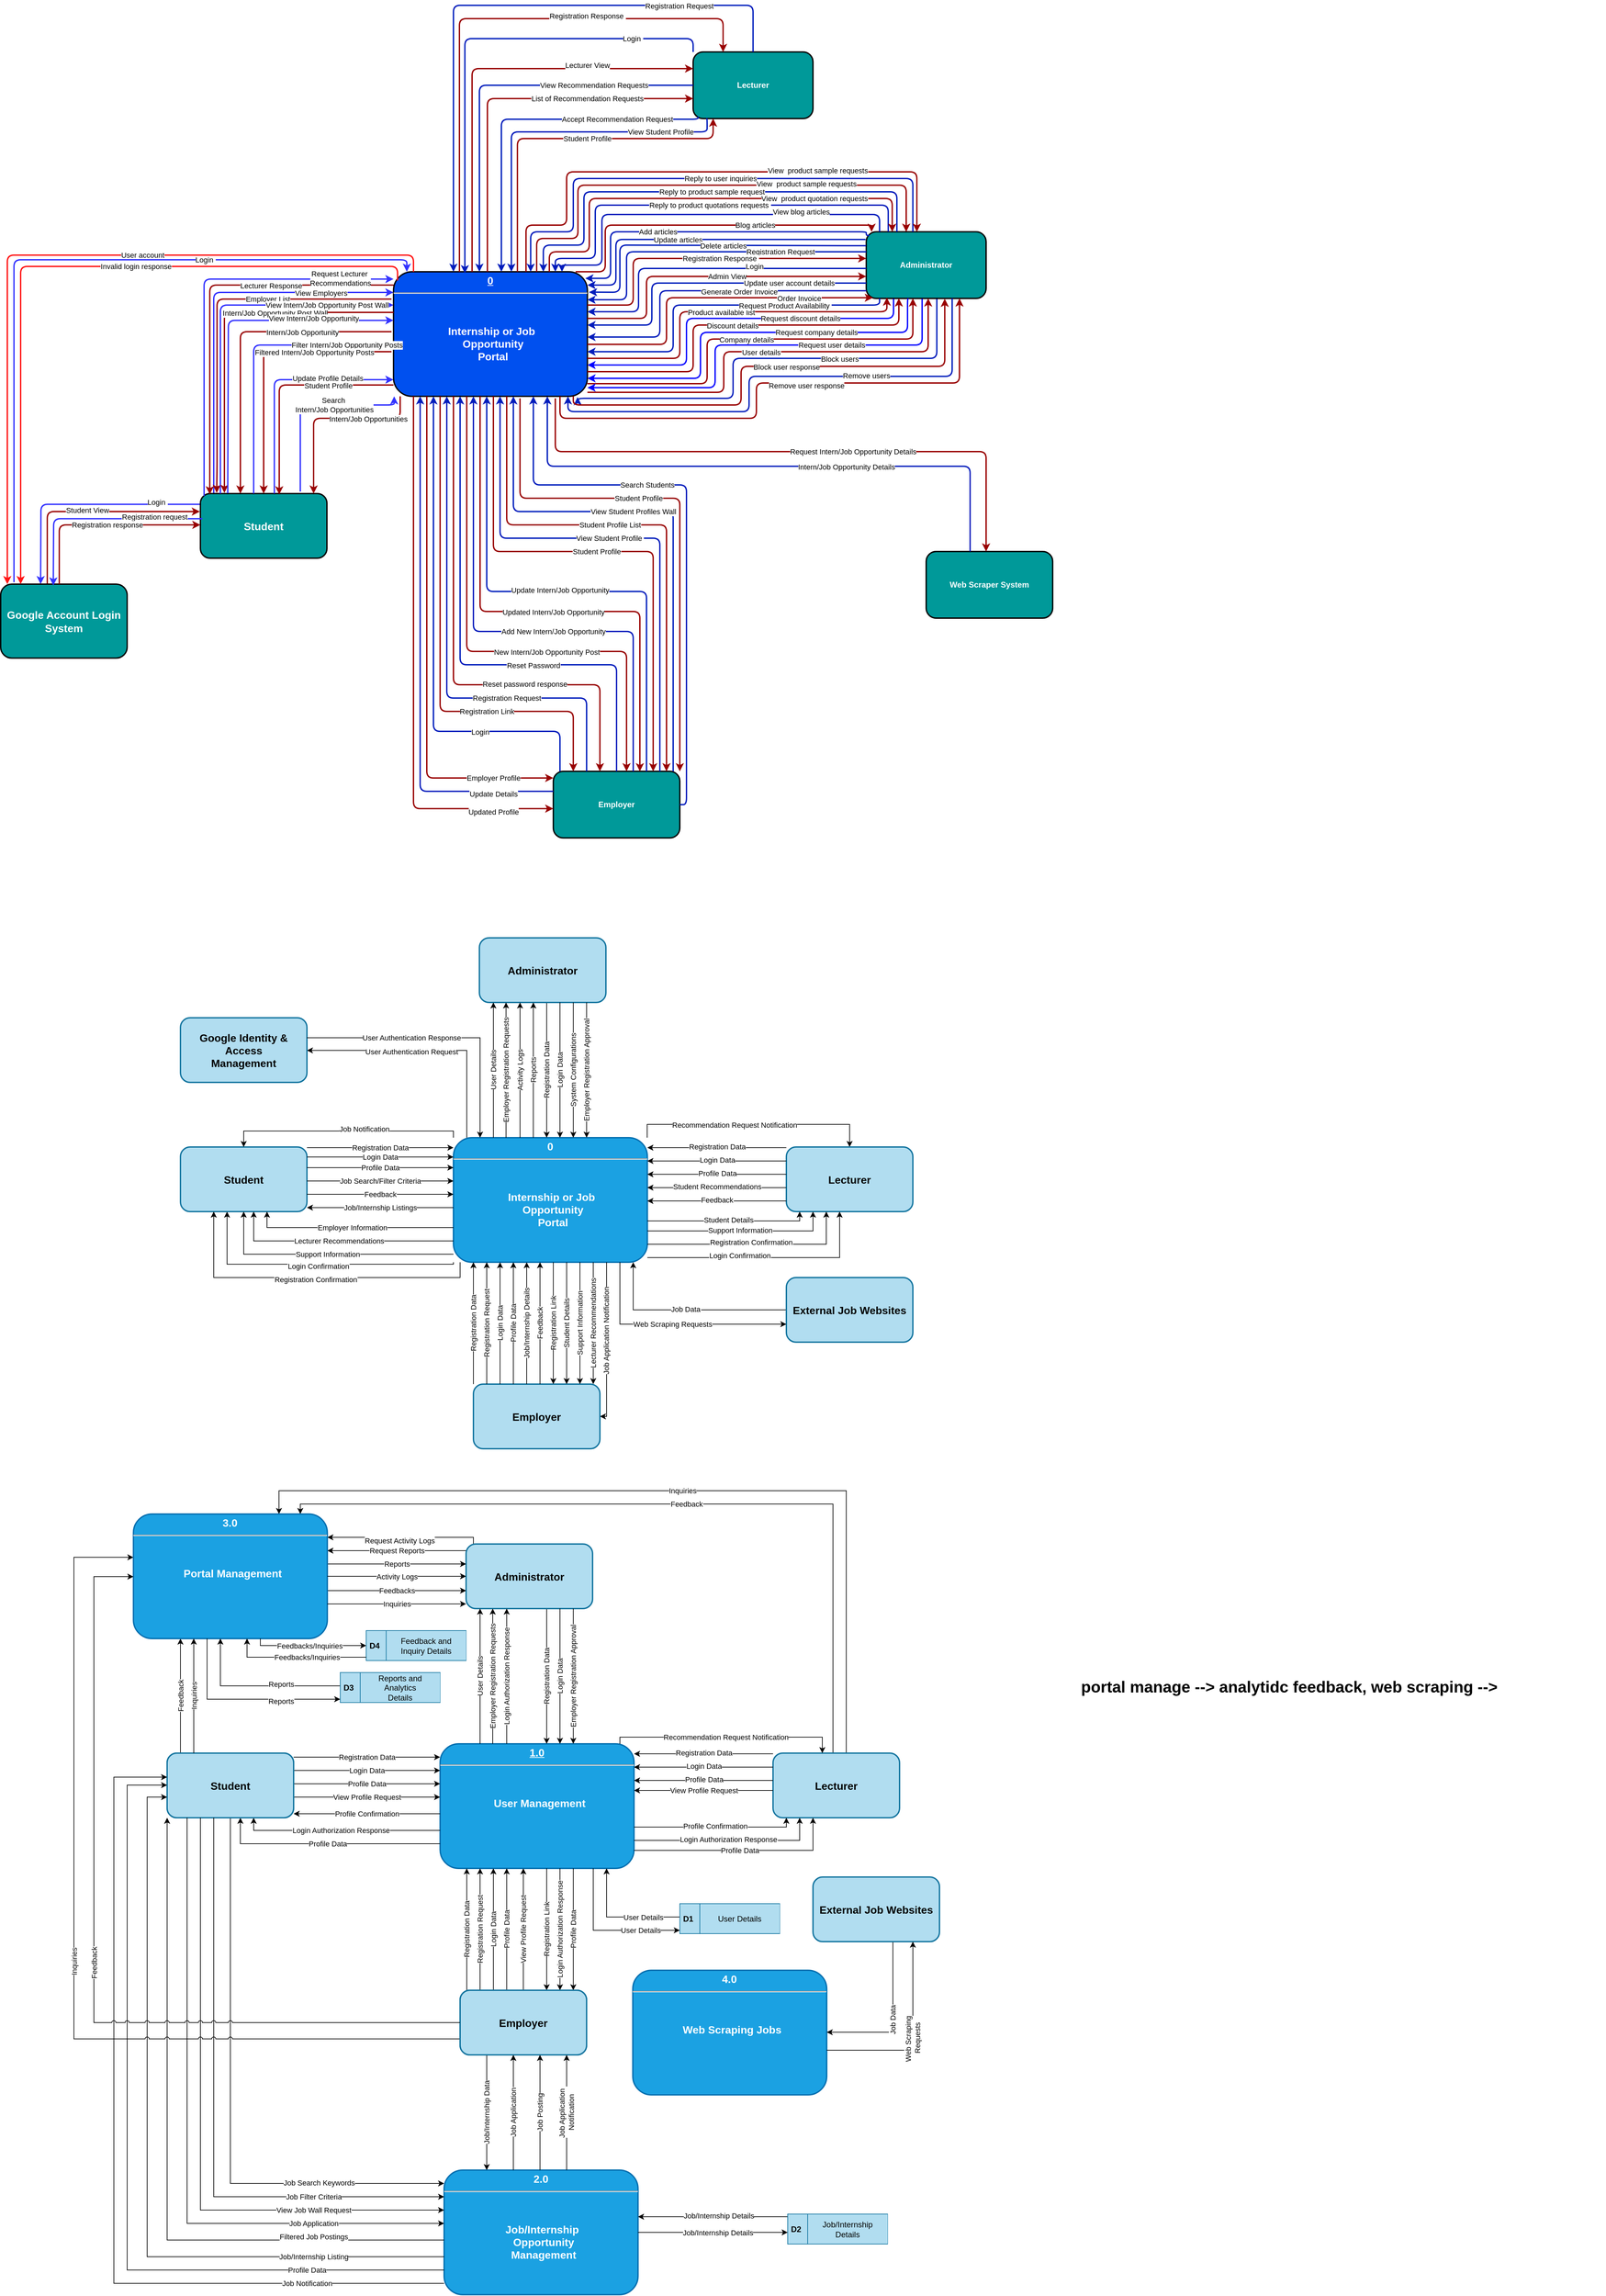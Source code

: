 <mxfile version="24.7.12">
  <diagram name="Page-1" id="c7558073-3199-34d8-9f00-42111426c3f3">
    <mxGraphModel dx="1061" dy="568" grid="1" gridSize="10" guides="1" tooltips="1" connect="1" arrows="1" fold="1" page="1" pageScale="1" pageWidth="1654" pageHeight="2336" background="none" math="0" shadow="0">
      <root>
        <mxCell id="0" />
        <mxCell id="1" parent="0" />
        <mxCell id="LAr76dedplg_a-63oy3K-29" style="edgeStyle=orthogonalEdgeStyle;rounded=1;orthogonalLoop=1;jettySize=auto;html=1;strokeWidth=2;strokeColor=#3333FF;fillColor=#0050ef;sourcePerimeterSpacing=0;" parent="1" source="LEWASo-noqgJ5dtIMuOe-100" target="LEWASo-noqgJ5dtIMuOe-126" edge="1">
          <mxGeometry relative="1" as="geometry">
            <mxPoint x="382.0" y="1004" as="sourcePoint" />
            <mxPoint x="630" y="721.0" as="targetPoint" />
            <Array as="points">
              <mxPoint x="360" y="721" />
            </Array>
          </mxGeometry>
        </mxCell>
        <mxCell id="LAr76dedplg_a-63oy3K-30" value="View Employers" style="edgeLabel;html=1;align=center;verticalAlign=bottom;resizable=0;points=[];" parent="LAr76dedplg_a-63oy3K-29" vertex="1" connectable="0">
          <mxGeometry x="0.341" y="-5" relative="1" as="geometry">
            <mxPoint x="79" y="4" as="offset" />
          </mxGeometry>
        </mxCell>
        <mxCell id="LAr76dedplg_a-63oy3K-37" style="edgeStyle=orthogonalEdgeStyle;rounded=1;orthogonalLoop=1;jettySize=auto;html=1;entryX=0.251;entryY=0.019;entryDx=0;entryDy=0;entryPerimeter=0;strokeColor=#3333FF;strokeWidth=2;exitX=-0.004;exitY=0.166;exitDx=0;exitDy=0;fillColor=#0050ef;exitPerimeter=0;" parent="1" source="LEWASo-noqgJ5dtIMuOe-100" edge="1">
          <mxGeometry relative="1" as="geometry">
            <mxPoint x="352.31" y="1038.89" as="sourcePoint" />
            <mxPoint x="100.0" y="1158.999" as="targetPoint" />
          </mxGeometry>
        </mxCell>
        <mxCell id="LAr76dedplg_a-63oy3K-38" value="Login&amp;nbsp;" style="edgeLabel;html=1;align=center;verticalAlign=middle;resizable=0;points=[];horizontal=1;" parent="LAr76dedplg_a-63oy3K-37" vertex="1" connectable="0">
          <mxGeometry x="-0.016" y="3" relative="1" as="geometry">
            <mxPoint x="112" y="-6" as="offset" />
          </mxGeometry>
        </mxCell>
        <mxCell id="LEWASo-noqgJ5dtIMuOe-100" value="Student" style="whiteSpace=wrap;align=center;verticalAlign=middle;fontStyle=1;strokeWidth=2;fillColor=#009999;labelBackgroundColor=none;rounded=1;fillOpacity=100;fontSize=16;fontColor=#ffffff;strokeColor=#000000;" parent="1" vertex="1">
          <mxGeometry x="340" y="1023" width="190" height="97" as="geometry" />
        </mxCell>
        <mxCell id="LEWASo-noqgJ5dtIMuOe-97" value="Administrator" style="whiteSpace=wrap;align=center;verticalAlign=middle;fontStyle=1;strokeWidth=2;labelBackgroundColor=none;rounded=1;fillOpacity=100;fillColor=#009999;fontColor=#FFFFFF;" parent="1" vertex="1">
          <mxGeometry x="1340" y="630" width="180" height="100" as="geometry" />
        </mxCell>
        <mxCell id="LEWASo-noqgJ5dtIMuOe-98" value="Web Scraper System" style="whiteSpace=wrap;align=center;verticalAlign=middle;fontStyle=1;strokeWidth=2;labelBackgroundColor=none;rounded=1;fillOpacity=100;fillColor=#009999;fontColor=#FFFFFF;" parent="1" vertex="1">
          <mxGeometry x="1430" y="1110" width="190" height="100" as="geometry" />
        </mxCell>
        <mxCell id="LEWASo-noqgJ5dtIMuOe-99" value="Employer" style="whiteSpace=wrap;align=center;verticalAlign=middle;fontStyle=1;strokeWidth=2;fillColor=#009999;labelBackgroundColor=none;rounded=1;fillOpacity=100;fontColor=#FFFFFF;" parent="1" vertex="1">
          <mxGeometry x="870" y="1440" width="190" height="100" as="geometry" />
        </mxCell>
        <mxCell id="LAr76dedplg_a-63oy3K-15" style="edgeStyle=orthogonalEdgeStyle;rounded=1;orthogonalLoop=1;jettySize=auto;html=1;strokeWidth=2;fillOpacity=100;strokeColor=#3333FF;elbow=vertical;fillColor=#0050ef;sourcePerimeterSpacing=0;" parent="1" source="LEWASo-noqgJ5dtIMuOe-100" target="LEWASo-noqgJ5dtIMuOe-126" edge="1">
          <mxGeometry relative="1" as="geometry">
            <mxPoint x="480" y="992" as="sourcePoint" />
            <mxPoint x="696.629" y="852.239" as="targetPoint" />
            <Array as="points">
              <mxPoint x="451" y="852" />
            </Array>
          </mxGeometry>
        </mxCell>
        <mxCell id="LAr76dedplg_a-63oy3K-26" value="Update Profile Details" style="edgeLabel;html=1;align=center;verticalAlign=middle;resizable=0;points=[];" parent="LAr76dedplg_a-63oy3K-15" vertex="1" connectable="0">
          <mxGeometry x="0.46" y="2" relative="1" as="geometry">
            <mxPoint x="-5" as="offset" />
          </mxGeometry>
        </mxCell>
        <mxCell id="LAr76dedplg_a-63oy3K-17" style="edgeStyle=elbowEdgeStyle;rounded=1;orthogonalLoop=1;jettySize=auto;html=1;strokeWidth=2;fillColor=#e51400;strokeColor=#990000;elbow=vertical;sourcePerimeterSpacing=0;entryX=0.074;entryY=0.013;entryDx=0;entryDy=0;entryPerimeter=0;" parent="1" source="LEWASo-noqgJ5dtIMuOe-126" target="LEWASo-noqgJ5dtIMuOe-100" edge="1">
          <mxGeometry relative="1" as="geometry">
            <mxPoint x="373.63" y="1007.074" as="targetPoint" />
            <Array as="points">
              <mxPoint x="510" y="710" />
            </Array>
            <mxPoint x="630" y="710" as="sourcePoint" />
          </mxGeometry>
        </mxCell>
        <mxCell id="LAr76dedplg_a-63oy3K-28" value="Lecturer Response" style="edgeLabel;html=1;align=center;verticalAlign=middle;resizable=0;points=[];" parent="LAr76dedplg_a-63oy3K-17" vertex="1" connectable="0">
          <mxGeometry x="-0.433" y="-3" relative="1" as="geometry">
            <mxPoint x="-17" y="4" as="offset" />
          </mxGeometry>
        </mxCell>
        <mxCell id="LEWASo-noqgJ5dtIMuOe-101" value="Lecturer" style="whiteSpace=wrap;align=center;verticalAlign=middle;fontStyle=1;strokeWidth=2;fillColor=#009999;labelBackgroundColor=none;rounded=1;fillOpacity=100;fontColor=#FFFFFF;" parent="1" vertex="1">
          <mxGeometry x="1080" y="360" width="180" height="100" as="geometry" />
        </mxCell>
        <mxCell id="LAr76dedplg_a-63oy3K-19" style="edgeStyle=orthogonalEdgeStyle;rounded=1;orthogonalLoop=1;jettySize=auto;html=1;strokeWidth=2;fillColor=#e51400;strokeColor=#3333FF;elbow=vertical;exitX=0.029;exitY=0.037;exitDx=0;exitDy=0;targetPerimeterSpacing=0;exitPerimeter=0;" parent="1" source="LEWASo-noqgJ5dtIMuOe-100" target="LEWASo-noqgJ5dtIMuOe-126" edge="1">
          <mxGeometry relative="1" as="geometry">
            <mxPoint x="365.08" y="1004.037" as="sourcePoint" />
            <mxPoint x="630" y="701.0" as="targetPoint" />
            <Array as="points">
              <mxPoint x="346" y="701" />
            </Array>
          </mxGeometry>
        </mxCell>
        <mxCell id="LAr76dedplg_a-63oy3K-27" value="Request Lecturer&amp;nbsp;&lt;div&gt;Recommendations&lt;/div&gt;" style="edgeLabel;html=1;align=center;verticalAlign=middle;resizable=0;points=[];" parent="LAr76dedplg_a-63oy3K-19" vertex="1" connectable="0">
          <mxGeometry x="-0.452" y="1" relative="1" as="geometry">
            <mxPoint x="205" y="-160" as="offset" />
          </mxGeometry>
        </mxCell>
        <mxCell id="LAr76dedplg_a-63oy3K-31" style="edgeStyle=orthogonalEdgeStyle;rounded=1;orthogonalLoop=1;jettySize=auto;html=1;strokeWidth=2;fillColor=#e51400;strokeColor=#990000;sourcePerimeterSpacing=3;entryX=0.129;entryY=-0.01;entryDx=0;entryDy=0;entryPerimeter=0;" parent="1" source="LEWASo-noqgJ5dtIMuOe-126" target="LEWASo-noqgJ5dtIMuOe-100" edge="1">
          <mxGeometry relative="1" as="geometry">
            <mxPoint x="629" y="730.543" as="sourcePoint" />
            <mxPoint x="390" y="1001" as="targetPoint" />
            <Array as="points">
              <mxPoint x="365" y="731" />
              <mxPoint x="365" y="980" />
            </Array>
          </mxGeometry>
        </mxCell>
        <mxCell id="LAr76dedplg_a-63oy3K-32" value="Employer List" style="edgeLabel;html=1;align=center;verticalAlign=middle;resizable=0;points=[];labelPosition=center;verticalLabelPosition=middle;" parent="LAr76dedplg_a-63oy3K-31" vertex="1" connectable="0">
          <mxGeometry x="-0.377" y="1" relative="1" as="geometry">
            <mxPoint x="-14" y="-1" as="offset" />
          </mxGeometry>
        </mxCell>
        <mxCell id="LAr76dedplg_a-63oy3K-33" style="edgeStyle=orthogonalEdgeStyle;rounded=1;orthogonalLoop=1;jettySize=auto;html=1;strokeWidth=2;fillColor=#e51400;strokeColor=#3333FF;targetPerimeterSpacing=0;" parent="1" source="LEWASo-noqgJ5dtIMuOe-100" target="LEWASo-noqgJ5dtIMuOe-126" edge="1">
          <mxGeometry relative="1" as="geometry">
            <mxPoint x="642" y="741" as="targetPoint" />
            <mxPoint x="400" y="1004" as="sourcePoint" />
            <Array as="points">
              <mxPoint x="370" y="740" />
            </Array>
          </mxGeometry>
        </mxCell>
        <mxCell id="LAr76dedplg_a-63oy3K-34" value="View Intern/Job Opportunity Post Wall" style="edgeLabel;html=1;align=center;verticalAlign=middle;resizable=0;points=[];" parent="LAr76dedplg_a-63oy3K-33" vertex="1" connectable="0">
          <mxGeometry x="-0.513" y="-1" relative="1" as="geometry">
            <mxPoint x="159" y="-151" as="offset" />
          </mxGeometry>
        </mxCell>
        <mxCell id="LEWASo-noqgJ5dtIMuOe-126" value="&lt;p style=&quot;margin: 4px 0px 0px; text-align: center; text-decoration: underline; font-size: 16px;&quot;&gt;0&lt;/p&gt;&lt;hr style=&quot;font-size: 16px;&quot;&gt;&lt;p style=&quot;margin: 0px 0px 0px 8px; font-size: 16px;&quot;&gt;&lt;span style=&quot;background-color: initial;&quot;&gt;&lt;br&gt;&lt;/span&gt;&lt;/p&gt;&lt;p style=&quot;margin: 0px 0px 0px 8px; font-size: 16px;&quot;&gt;&lt;br&gt;&lt;/p&gt;&lt;p style=&quot;margin: 0px 0px 0px 8px; font-size: 16px;&quot;&gt;&lt;span style=&quot;background-color: initial;&quot;&gt;Internship or Job&amp;nbsp;&lt;/span&gt;&lt;/p&gt;&lt;p style=&quot;margin: 0px 0px 0px 8px; font-size: 16px;&quot;&gt;&lt;span style=&quot;background-color: initial;&quot;&gt;Opportunity&lt;/span&gt;&lt;/p&gt;&lt;p style=&quot;margin: 0px 0px 0px 8px; font-size: 16px;&quot;&gt;Portal&lt;/p&gt;" style="verticalAlign=middle;align=center;overflow=fill;fontSize=16;fontFamily=Helvetica;html=1;rounded=1;fontStyle=1;strokeWidth=2;labelBackgroundColor=none;fillOpacity=100;fillColor=#0050ef;strokeColor=#000000;fontColor=#ffffff;" parent="1" vertex="1">
          <mxGeometry x="630" y="690" width="291.22" height="187" as="geometry" />
        </mxCell>
        <mxCell id="LAr76dedplg_a-63oy3K-39" style="rounded=1;orthogonalLoop=1;jettySize=auto;html=1;entryX=-0.004;entryY=0.392;entryDx=0;entryDy=0;fillColor=#e51400;strokeColor=#990000;strokeWidth=2;entryPerimeter=0;edgeStyle=orthogonalEdgeStyle;" parent="1" source="LAr76dedplg_a-63oy3K-36" edge="1">
          <mxGeometry relative="1" as="geometry">
            <mxPoint x="106.5" y="1152.554" as="sourcePoint" />
            <mxPoint x="339.24" y="1050.04" as="targetPoint" />
            <Array as="points">
              <mxPoint x="110" y="1050" />
            </Array>
          </mxGeometry>
        </mxCell>
        <mxCell id="LAr76dedplg_a-63oy3K-40" value="Student View" style="edgeLabel;html=1;align=center;verticalAlign=middle;resizable=0;points=[];horizontal=1;" parent="LAr76dedplg_a-63oy3K-39" vertex="1" connectable="0">
          <mxGeometry x="-0.097" y="-2" relative="1" as="geometry">
            <mxPoint x="16" y="-4" as="offset" />
          </mxGeometry>
        </mxCell>
        <mxCell id="LAr76dedplg_a-63oy3K-36" value="Google Account Login System" style="whiteSpace=wrap;align=center;verticalAlign=middle;fontStyle=1;strokeWidth=2;fillColor=#009999;labelBackgroundColor=none;rounded=1;fillOpacity=100;fontSize=16;fontColor=#ffffff;strokeColor=#000000;" parent="1" vertex="1">
          <mxGeometry x="40" y="1159" width="190" height="111" as="geometry" />
        </mxCell>
        <mxCell id="LAr76dedplg_a-63oy3K-53" style="edgeStyle=orthogonalEdgeStyle;rounded=1;orthogonalLoop=1;jettySize=auto;html=1;strokeWidth=2;strokeColor=#3333FF;fillColor=#0050ef;sourcePerimeterSpacing=0;startSize=0;endSize=0;" parent="1" source="LEWASo-noqgJ5dtIMuOe-100" target="LEWASo-noqgJ5dtIMuOe-126" edge="1">
          <mxGeometry relative="1" as="geometry">
            <mxPoint x="416" y="1020" as="sourcePoint" />
            <mxPoint x="669.015" y="818.852" as="targetPoint" />
            <Array as="points">
              <mxPoint x="420" y="800" />
            </Array>
          </mxGeometry>
        </mxCell>
        <mxCell id="LAr76dedplg_a-63oy3K-55" value="Filter Intern/Job Opportunity Posts" style="edgeLabel;html=1;align=center;verticalAlign=middle;resizable=0;points=[];" parent="LAr76dedplg_a-63oy3K-53" vertex="1" connectable="0">
          <mxGeometry x="0.391" y="2" relative="1" as="geometry">
            <mxPoint x="62" y="2" as="offset" />
          </mxGeometry>
        </mxCell>
        <mxCell id="LAr76dedplg_a-63oy3K-58" style="edgeStyle=orthogonalEdgeStyle;rounded=1;orthogonalLoop=1;jettySize=auto;html=1;strokeWidth=2;fillColor=#e51400;strokeColor=#990000;elbow=vertical;sourcePerimeterSpacing=3;" parent="1" source="LEWASo-noqgJ5dtIMuOe-126" target="LEWASo-noqgJ5dtIMuOe-100" edge="1">
          <mxGeometry relative="1" as="geometry">
            <mxPoint x="670.0" y="829.057" as="sourcePoint" />
            <mxPoint x="450.0" y="1012.004" as="targetPoint" />
            <Array as="points">
              <mxPoint x="435" y="810" />
            </Array>
          </mxGeometry>
        </mxCell>
        <mxCell id="LAr76dedplg_a-63oy3K-59" value="Filtered Intern/Job Opportunity Posts" style="edgeLabel;html=1;align=center;verticalAlign=middle;resizable=0;points=[];horizontal=1;" parent="LAr76dedplg_a-63oy3K-58" vertex="1" connectable="0">
          <mxGeometry x="-0.433" y="-3" relative="1" as="geometry">
            <mxPoint x="-1" y="4" as="offset" />
          </mxGeometry>
        </mxCell>
        <mxCell id="LAr76dedplg_a-63oy3K-60" style="edgeStyle=orthogonalEdgeStyle;rounded=1;orthogonalLoop=1;jettySize=auto;html=1;strokeWidth=2;fillColor=#e51400;strokeColor=#990000;elbow=vertical;sourcePerimeterSpacing=0;entryX=0.192;entryY=-0.01;entryDx=0;entryDy=0;entryPerimeter=0;" parent="1" source="LEWASo-noqgJ5dtIMuOe-126" target="LEWASo-noqgJ5dtIMuOe-100" edge="1">
          <mxGeometry relative="1" as="geometry">
            <mxPoint x="630" y="751.0" as="sourcePoint" />
            <mxPoint x="407.0" y="1004" as="targetPoint" />
            <Array as="points">
              <mxPoint x="376" y="751" />
              <mxPoint x="376" y="1022" />
            </Array>
          </mxGeometry>
        </mxCell>
        <mxCell id="LAr76dedplg_a-63oy3K-61" value="Intern/Job Opportunity Post Wall" style="edgeLabel;html=1;align=center;verticalAlign=middle;resizable=0;points=[];horizontal=1;" parent="LAr76dedplg_a-63oy3K-60" vertex="1" connectable="0">
          <mxGeometry x="-0.433" y="-3" relative="1" as="geometry">
            <mxPoint x="-29" y="4" as="offset" />
          </mxGeometry>
        </mxCell>
        <mxCell id="LAr76dedplg_a-63oy3K-65" style="edgeStyle=orthogonalEdgeStyle;rounded=1;orthogonalLoop=1;jettySize=auto;html=1;strokeWidth=2;strokeColor=#3333FF;fillColor=#0050ef;sourcePerimeterSpacing=3;" parent="1" source="LEWASo-noqgJ5dtIMuOe-100" target="LEWASo-noqgJ5dtIMuOe-126" edge="1">
          <mxGeometry relative="1" as="geometry">
            <mxPoint x="530" y="1130" as="sourcePoint" />
            <mxPoint x="667.488" y="843.539" as="targetPoint" />
            <Array as="points">
              <mxPoint x="490" y="890" />
              <mxPoint x="631" y="890" />
            </Array>
          </mxGeometry>
        </mxCell>
        <mxCell id="LAr76dedplg_a-63oy3K-66" value="Search&amp;nbsp;&lt;div&gt;Intern/Job Opportunities&lt;/div&gt;" style="edgeLabel;html=1;align=center;verticalAlign=middle;resizable=0;points=[];" parent="LAr76dedplg_a-63oy3K-65" vertex="1" connectable="0">
          <mxGeometry x="0.391" y="2" relative="1" as="geometry">
            <mxPoint x="-17" y="2" as="offset" />
          </mxGeometry>
        </mxCell>
        <mxCell id="PkC8lY3NkU_ByafprgCy-6" style="edgeStyle=orthogonalEdgeStyle;rounded=1;orthogonalLoop=1;jettySize=auto;html=1;strokeWidth=2;fillColor=#0050ef;strokeColor=#001DBC;elbow=vertical;sourcePerimeterSpacing=0;exitX=0.5;exitY=0;exitDx=0;exitDy=0;" parent="1" source="LEWASo-noqgJ5dtIMuOe-101" target="LEWASo-noqgJ5dtIMuOe-126" edge="1">
          <mxGeometry relative="1" as="geometry">
            <mxPoint x="1050" y="430" as="sourcePoint" />
            <mxPoint x="720" y="720" as="targetPoint" />
            <Array as="points">
              <mxPoint x="1170" y="290" />
              <mxPoint x="720" y="290" />
            </Array>
          </mxGeometry>
        </mxCell>
        <mxCell id="PkC8lY3NkU_ByafprgCy-7" value="Registration Request" style="edgeLabel;html=1;align=center;verticalAlign=middle;resizable=0;points=[];" parent="PkC8lY3NkU_ByafprgCy-6" vertex="1" connectable="0">
          <mxGeometry x="-0.452" y="1" relative="1" as="geometry">
            <mxPoint x="71" as="offset" />
          </mxGeometry>
        </mxCell>
        <mxCell id="PkC8lY3NkU_ByafprgCy-16" style="edgeStyle=orthogonalEdgeStyle;rounded=1;orthogonalLoop=1;jettySize=auto;html=1;strokeWidth=2;fillColor=#e51400;strokeColor=#990000;elbow=vertical;targetPerimeterSpacing=0;entryX=0.25;entryY=0;entryDx=0;entryDy=0;" parent="1" source="LEWASo-noqgJ5dtIMuOe-126" target="LEWASo-noqgJ5dtIMuOe-101" edge="1">
          <mxGeometry relative="1" as="geometry">
            <mxPoint x="728.805" y="720" as="sourcePoint" />
            <mxPoint x="1076" y="390" as="targetPoint" />
            <Array as="points">
              <mxPoint x="729" y="310" />
              <mxPoint x="1125" y="310" />
            </Array>
          </mxGeometry>
        </mxCell>
        <mxCell id="PkC8lY3NkU_ByafprgCy-17" value="Registration Response&amp;nbsp;" style="edgeLabel;html=1;align=center;verticalAlign=middle;resizable=0;points=[];" parent="PkC8lY3NkU_ByafprgCy-16" vertex="1" connectable="0">
          <mxGeometry x="-0.452" y="1" relative="1" as="geometry">
            <mxPoint x="193" y="-158" as="offset" />
          </mxGeometry>
        </mxCell>
        <mxCell id="PkC8lY3NkU_ByafprgCy-19" style="edgeStyle=orthogonalEdgeStyle;rounded=1;orthogonalLoop=1;jettySize=auto;html=1;strokeWidth=2;fillColor=#0050ef;strokeColor=#001DBC;elbow=vertical;sourcePerimeterSpacing=0;entryX=0.368;entryY=0.012;entryDx=0;entryDy=0;entryPerimeter=0;" parent="1" target="LEWASo-noqgJ5dtIMuOe-126" edge="1">
          <mxGeometry relative="1" as="geometry">
            <mxPoint x="1080" y="360" as="sourcePoint" />
            <mxPoint x="738.598" y="722.041" as="targetPoint" />
            <Array as="points">
              <mxPoint x="1080" y="340" />
              <mxPoint x="737" y="340" />
            </Array>
          </mxGeometry>
        </mxCell>
        <mxCell id="PkC8lY3NkU_ByafprgCy-39" value="Login&amp;nbsp;" style="edgeLabel;html=1;align=center;verticalAlign=middle;resizable=0;points=[];" parent="PkC8lY3NkU_ByafprgCy-19" vertex="1" connectable="0">
          <mxGeometry x="-0.3" y="-1" relative="1" as="geometry">
            <mxPoint x="139" y="1" as="offset" />
          </mxGeometry>
        </mxCell>
        <mxCell id="PkC8lY3NkU_ByafprgCy-22" style="edgeStyle=orthogonalEdgeStyle;rounded=1;orthogonalLoop=1;jettySize=auto;html=1;strokeWidth=2;fillColor=#e51400;strokeColor=#990000;elbow=vertical;targetPerimeterSpacing=0;verticalAlign=bottom;labelPosition=center;verticalLabelPosition=top;align=center;entryX=0;entryY=0.25;entryDx=0;entryDy=0;" parent="1" source="LEWASo-noqgJ5dtIMuOe-126" target="LEWASo-noqgJ5dtIMuOe-101" edge="1">
          <mxGeometry relative="1" as="geometry">
            <mxPoint x="749.154" y="719.529" as="sourcePoint" />
            <mxPoint x="1076" y="420" as="targetPoint" />
            <Array as="points">
              <mxPoint x="748" y="385" />
            </Array>
          </mxGeometry>
        </mxCell>
        <mxCell id="PkC8lY3NkU_ByafprgCy-23" value="&lt;span&gt;&lt;/span&gt;&lt;span style=&quot;&quot;&gt;Lecturer View&lt;/span&gt;" style="edgeLabel;html=1;align=center;verticalAlign=middle;resizable=0;points=[];" parent="PkC8lY3NkU_ByafprgCy-22" vertex="1" connectable="0">
          <mxGeometry x="-0.452" y="1" relative="1" as="geometry">
            <mxPoint x="174" y="-136" as="offset" />
          </mxGeometry>
        </mxCell>
        <mxCell id="PkC8lY3NkU_ByafprgCy-24" value="" style="edgeStyle=orthogonalEdgeStyle;rounded=1;orthogonalLoop=1;jettySize=auto;html=1;strokeWidth=2;fillColor=#0050ef;strokeColor=#001DBC;elbow=vertical;sourcePerimeterSpacing=0;exitX=0.041;exitY=0.971;exitDx=0;exitDy=0;exitPerimeter=0;" parent="1" source="LEWASo-noqgJ5dtIMuOe-101" target="LEWASo-noqgJ5dtIMuOe-126" edge="1">
          <mxGeometry x="-0.265" y="40" relative="1" as="geometry">
            <mxPoint x="1084.47" y="460.83" as="sourcePoint" />
            <mxPoint x="792" y="720" as="targetPoint" />
            <Array as="points">
              <mxPoint x="1087" y="461" />
              <mxPoint x="792" y="461" />
            </Array>
            <mxPoint as="offset" />
          </mxGeometry>
        </mxCell>
        <mxCell id="PkC8lY3NkU_ByafprgCy-47" value="Accept Recommendation Request" style="edgeLabel;html=1;align=center;verticalAlign=middle;resizable=0;points=[];" parent="PkC8lY3NkU_ByafprgCy-24" vertex="1" connectable="0">
          <mxGeometry x="-0.226" relative="1" as="geometry">
            <mxPoint x="79" as="offset" />
          </mxGeometry>
        </mxCell>
        <mxCell id="PkC8lY3NkU_ByafprgCy-30" style="edgeStyle=orthogonalEdgeStyle;rounded=1;orthogonalLoop=1;jettySize=auto;html=1;strokeWidth=2;fillColor=#e51400;strokeColor=#990000;elbow=vertical;targetPerimeterSpacing=0;" parent="1" source="LEWASo-noqgJ5dtIMuOe-126" target="LEWASo-noqgJ5dtIMuOe-101" edge="1">
          <mxGeometry relative="1" as="geometry">
            <mxPoint x="770" y="690" as="sourcePoint" />
            <mxPoint x="1066" y="440" as="targetPoint" />
            <Array as="points">
              <mxPoint x="771" y="430" />
            </Array>
          </mxGeometry>
        </mxCell>
        <mxCell id="PkC8lY3NkU_ByafprgCy-41" value="List of Recommendation Requests" style="edgeLabel;html=1;align=center;verticalAlign=middle;resizable=0;points=[];" parent="PkC8lY3NkU_ByafprgCy-30" vertex="1" connectable="0">
          <mxGeometry x="0.475" y="-3" relative="1" as="geometry">
            <mxPoint x="-10" y="-3" as="offset" />
          </mxGeometry>
        </mxCell>
        <mxCell id="PkC8lY3NkU_ByafprgCy-45" style="edgeStyle=orthogonalEdgeStyle;rounded=1;orthogonalLoop=1;jettySize=auto;html=1;strokeWidth=2;fillColor=#0050ef;strokeColor=#001DBC;elbow=vertical;sourcePerimeterSpacing=0;exitX=0;exitY=0.5;exitDx=0;exitDy=0;" parent="1" source="LEWASo-noqgJ5dtIMuOe-101" edge="1">
          <mxGeometry relative="1" as="geometry">
            <mxPoint x="1078" y="430" as="sourcePoint" />
            <mxPoint x="759" y="690" as="targetPoint" />
            <Array as="points">
              <mxPoint x="759" y="410" />
            </Array>
          </mxGeometry>
        </mxCell>
        <mxCell id="PkC8lY3NkU_ByafprgCy-46" value="View Recommendation Requests" style="edgeLabel;html=1;align=center;verticalAlign=middle;resizable=0;points=[];" parent="PkC8lY3NkU_ByafprgCy-45" vertex="1" connectable="0">
          <mxGeometry x="-0.452" y="1" relative="1" as="geometry">
            <mxPoint x="15" y="-1" as="offset" />
          </mxGeometry>
        </mxCell>
        <mxCell id="PkC8lY3NkU_ByafprgCy-48" value="" style="edgeStyle=orthogonalEdgeStyle;rounded=1;orthogonalLoop=1;jettySize=auto;html=1;strokeWidth=2;fillColor=#0050ef;strokeColor=#001DBC;elbow=vertical;sourcePerimeterSpacing=0;exitX=0.111;exitY=1;exitDx=0;exitDy=0;exitPerimeter=0;" parent="1" source="LEWASo-noqgJ5dtIMuOe-101" target="LEWASo-noqgJ5dtIMuOe-126" edge="1">
          <mxGeometry x="-0.265" y="40" relative="1" as="geometry">
            <mxPoint x="1101.2" y="461.6" as="sourcePoint" />
            <mxPoint x="806.727" y="719.529" as="targetPoint" />
            <Array as="points">
              <mxPoint x="1101" y="460" />
              <mxPoint x="1101" y="480" />
              <mxPoint x="807" y="480" />
            </Array>
            <mxPoint as="offset" />
          </mxGeometry>
        </mxCell>
        <mxCell id="PkC8lY3NkU_ByafprgCy-49" value="View Student Profile" style="edgeLabel;html=1;align=center;verticalAlign=middle;resizable=0;points=[];" parent="PkC8lY3NkU_ByafprgCy-48" vertex="1" connectable="0">
          <mxGeometry x="-0.226" relative="1" as="geometry">
            <mxPoint x="112" as="offset" />
          </mxGeometry>
        </mxCell>
        <mxCell id="E3Vmbv4oXaT4UGgoNopd-9" value="" style="edgeStyle=orthogonalEdgeStyle;rounded=1;orthogonalLoop=1;jettySize=auto;html=1;strokeWidth=2;fillColor=#0050ef;strokeColor=#001DBC;elbow=vertical;sourcePerimeterSpacing=0;" parent="1" target="LEWASo-noqgJ5dtIMuOe-126" edge="1">
          <mxGeometry x="-0.265" y="40" relative="1" as="geometry">
            <mxPoint x="1340" y="660" as="sourcePoint" />
            <mxPoint x="980.04" y="750" as="targetPoint" />
            <Array as="points">
              <mxPoint x="980" y="660" />
              <mxPoint x="980" y="732" />
            </Array>
            <mxPoint as="offset" />
          </mxGeometry>
        </mxCell>
        <mxCell id="E3Vmbv4oXaT4UGgoNopd-10" value="Registration Request" style="edgeLabel;html=1;align=center;verticalAlign=middle;resizable=0;points=[];" parent="E3Vmbv4oXaT4UGgoNopd-9" vertex="1" connectable="0">
          <mxGeometry x="-0.226" relative="1" as="geometry">
            <mxPoint x="61" as="offset" />
          </mxGeometry>
        </mxCell>
        <mxCell id="E3Vmbv4oXaT4UGgoNopd-12" style="edgeStyle=orthogonalEdgeStyle;rounded=1;orthogonalLoop=1;jettySize=auto;html=1;strokeWidth=2;fillColor=#e51400;strokeColor=#990000;elbow=vertical;targetPerimeterSpacing=0;" parent="1" source="LEWASo-noqgJ5dtIMuOe-126" edge="1">
          <mxGeometry relative="1" as="geometry">
            <mxPoint x="929.964" y="749.987" as="sourcePoint" />
            <mxPoint x="1340" y="670" as="targetPoint" />
            <Array as="points">
              <mxPoint x="990" y="740" />
              <mxPoint x="990" y="670" />
            </Array>
          </mxGeometry>
        </mxCell>
        <mxCell id="E3Vmbv4oXaT4UGgoNopd-13" value="Registration Response&amp;nbsp;" style="edgeLabel;html=1;align=center;verticalAlign=middle;resizable=0;points=[];" parent="E3Vmbv4oXaT4UGgoNopd-12" vertex="1" connectable="0">
          <mxGeometry x="0.475" y="-3" relative="1" as="geometry">
            <mxPoint x="-91" y="-3" as="offset" />
          </mxGeometry>
        </mxCell>
        <mxCell id="E3Vmbv4oXaT4UGgoNopd-15" value="" style="edgeStyle=orthogonalEdgeStyle;rounded=1;orthogonalLoop=1;jettySize=auto;html=1;strokeWidth=2;fillColor=#0050ef;strokeColor=#001DBC;elbow=vertical;sourcePerimeterSpacing=0;" parent="1" target="LEWASo-noqgJ5dtIMuOe-126" edge="1">
          <mxGeometry x="-0.265" y="40" relative="1" as="geometry">
            <mxPoint x="1340" y="685" as="sourcePoint" />
            <mxPoint x="921.22" y="755.25" as="targetPoint" />
            <Array as="points">
              <mxPoint x="998" y="685" />
              <mxPoint x="998" y="750" />
            </Array>
            <mxPoint as="offset" />
          </mxGeometry>
        </mxCell>
        <mxCell id="E3Vmbv4oXaT4UGgoNopd-16" value="Login" style="edgeLabel;html=1;align=center;verticalAlign=middle;resizable=0;points=[];" parent="E3Vmbv4oXaT4UGgoNopd-15" vertex="1" connectable="0">
          <mxGeometry x="-0.226" relative="1" as="geometry">
            <mxPoint x="19" y="-3" as="offset" />
          </mxGeometry>
        </mxCell>
        <mxCell id="E3Vmbv4oXaT4UGgoNopd-17" style="edgeStyle=orthogonalEdgeStyle;rounded=1;orthogonalLoop=1;jettySize=auto;html=1;strokeWidth=2;fillColor=#e51400;strokeColor=#990000;elbow=vertical;targetPerimeterSpacing=0;endArrow=classic;endFill=1;" parent="1" source="LEWASo-noqgJ5dtIMuOe-126" edge="1">
          <mxGeometry relative="1" as="geometry">
            <mxPoint x="920" y="783" as="sourcePoint" />
            <mxPoint x="1340" y="697" as="targetPoint" />
            <Array as="points">
              <mxPoint x="1010" y="760" />
              <mxPoint x="1010" y="697" />
            </Array>
          </mxGeometry>
        </mxCell>
        <mxCell id="E3Vmbv4oXaT4UGgoNopd-18" value="Admin View" style="edgeLabel;html=1;align=center;verticalAlign=middle;resizable=0;points=[];" parent="E3Vmbv4oXaT4UGgoNopd-17" vertex="1" connectable="0">
          <mxGeometry x="0.475" y="-3" relative="1" as="geometry">
            <mxPoint x="-83" y="-3" as="offset" />
          </mxGeometry>
        </mxCell>
        <mxCell id="E3Vmbv4oXaT4UGgoNopd-20" style="edgeStyle=orthogonalEdgeStyle;rounded=1;orthogonalLoop=1;jettySize=auto;html=1;strokeWidth=2;fillColor=#e51400;strokeColor=#990000;elbow=vertical;targetPerimeterSpacing=0;entryX=0.172;entryY=0.988;entryDx=0;entryDy=0;entryPerimeter=0;" parent="1" source="LEWASo-noqgJ5dtIMuOe-126" target="LEWASo-noqgJ5dtIMuOe-97" edge="1">
          <mxGeometry relative="1" as="geometry">
            <mxPoint x="921.22" y="858" as="sourcePoint" />
            <mxPoint x="1385" y="738.98" as="targetPoint" />
            <Array as="points">
              <mxPoint x="1060" y="820" />
              <mxPoint x="1060" y="750" />
              <mxPoint x="1371" y="750" />
            </Array>
          </mxGeometry>
        </mxCell>
        <mxCell id="E3Vmbv4oXaT4UGgoNopd-62" value="Product available list" style="edgeLabel;html=1;align=center;verticalAlign=middle;resizable=0;points=[];" parent="E3Vmbv4oXaT4UGgoNopd-20" vertex="1" connectable="0">
          <mxGeometry x="-0.081" y="-3" relative="1" as="geometry">
            <mxPoint x="22" y="-2" as="offset" />
          </mxGeometry>
        </mxCell>
        <mxCell id="E3Vmbv4oXaT4UGgoNopd-24" value="" style="edgeStyle=orthogonalEdgeStyle;rounded=1;orthogonalLoop=1;jettySize=auto;html=1;strokeWidth=2;fillColor=#0050ef;strokeColor=#001DBC;elbow=vertical;sourcePerimeterSpacing=0;" parent="1" target="LEWASo-noqgJ5dtIMuOe-126" edge="1">
          <mxGeometry x="-0.265" y="40" relative="1" as="geometry">
            <mxPoint x="1340" y="707.048" as="sourcePoint" />
            <mxPoint x="921.974" y="777.817" as="targetPoint" />
            <Array as="points">
              <mxPoint x="1018" y="707" />
              <mxPoint x="1018" y="770" />
            </Array>
            <mxPoint as="offset" />
          </mxGeometry>
        </mxCell>
        <mxCell id="E3Vmbv4oXaT4UGgoNopd-25" value="Update user account details" style="edgeLabel;html=1;align=center;verticalAlign=middle;resizable=0;points=[];" parent="E3Vmbv4oXaT4UGgoNopd-24" vertex="1" connectable="0">
          <mxGeometry x="-0.226" relative="1" as="geometry">
            <mxPoint x="70" as="offset" />
          </mxGeometry>
        </mxCell>
        <mxCell id="E3Vmbv4oXaT4UGgoNopd-26" value="" style="edgeStyle=orthogonalEdgeStyle;rounded=1;orthogonalLoop=1;jettySize=auto;html=1;strokeWidth=2;fillColor=#0050ef;strokeColor=#001DBC;elbow=vertical;sourcePerimeterSpacing=0;exitX=0.001;exitY=0.885;exitDx=0;exitDy=0;exitPerimeter=0;" parent="1" source="LEWASo-noqgJ5dtIMuOe-97" target="LEWASo-noqgJ5dtIMuOe-126" edge="1">
          <mxGeometry x="-0.265" y="40" relative="1" as="geometry">
            <mxPoint x="1350" y="730" as="sourcePoint" />
            <mxPoint x="921" y="800" as="targetPoint" />
            <Array as="points">
              <mxPoint x="1030" y="719" />
              <mxPoint x="1030" y="788" />
            </Array>
            <mxPoint as="offset" />
          </mxGeometry>
        </mxCell>
        <mxCell id="E3Vmbv4oXaT4UGgoNopd-27" value="Generate Order Invoice" style="edgeLabel;html=1;align=center;verticalAlign=middle;resizable=0;points=[];" parent="E3Vmbv4oXaT4UGgoNopd-26" vertex="1" connectable="0">
          <mxGeometry x="-0.226" relative="1" as="geometry">
            <mxPoint x="-2" y="1" as="offset" />
          </mxGeometry>
        </mxCell>
        <mxCell id="E3Vmbv4oXaT4UGgoNopd-28" value="" style="edgeStyle=orthogonalEdgeStyle;rounded=1;orthogonalLoop=1;jettySize=auto;html=1;strokeWidth=2;fillColor=#0050ef;strokeColor=#001DBC;elbow=vertical;sourcePerimeterSpacing=0;" parent="1" target="LEWASo-noqgJ5dtIMuOe-126" edge="1">
          <mxGeometry x="-0.265" y="40" relative="1" as="geometry">
            <mxPoint x="1360" y="730" as="sourcePoint" />
            <mxPoint x="921.22" y="842.04" as="targetPoint" />
            <Array as="points">
              <mxPoint x="1360" y="740" />
              <mxPoint x="1050" y="740" />
              <mxPoint x="1050" y="810" />
            </Array>
            <mxPoint as="offset" />
          </mxGeometry>
        </mxCell>
        <mxCell id="E3Vmbv4oXaT4UGgoNopd-31" value="Request Product Availability&amp;nbsp;" style="edgeLabel;html=1;align=center;verticalAlign=middle;resizable=0;points=[];" parent="E3Vmbv4oXaT4UGgoNopd-28" vertex="1" connectable="0">
          <mxGeometry x="0.161" y="1" relative="1" as="geometry">
            <mxPoint x="149" as="offset" />
          </mxGeometry>
        </mxCell>
        <mxCell id="E3Vmbv4oXaT4UGgoNopd-33" value="" style="edgeStyle=orthogonalEdgeStyle;rounded=1;orthogonalLoop=1;jettySize=auto;html=1;strokeWidth=2;fillColor=#0050ef;strokeColor=#001DBC;elbow=vertical;sourcePerimeterSpacing=0;exitX=0.589;exitY=1.01;exitDx=0;exitDy=0;exitPerimeter=0;entryX=0.949;entryY=1.006;entryDx=0;entryDy=0;entryPerimeter=0;" parent="1" source="LEWASo-noqgJ5dtIMuOe-97" target="LEWASo-noqgJ5dtIMuOe-126" edge="1">
          <mxGeometry x="-0.265" y="40" relative="1" as="geometry">
            <mxPoint x="1535" y="769" as="sourcePoint" />
            <mxPoint x="930" y="890" as="targetPoint" />
            <Array as="points">
              <mxPoint x="1446" y="820" />
              <mxPoint x="1140" y="820" />
              <mxPoint x="1140" y="880" />
              <mxPoint x="906" y="880" />
            </Array>
            <mxPoint as="offset" />
          </mxGeometry>
        </mxCell>
        <mxCell id="E3Vmbv4oXaT4UGgoNopd-34" value="Block users" style="edgeLabel;html=1;align=center;verticalAlign=middle;resizable=0;points=[];" parent="E3Vmbv4oXaT4UGgoNopd-33" vertex="1" connectable="0">
          <mxGeometry x="0.161" y="1" relative="1" as="geometry">
            <mxPoint x="159" y="-5" as="offset" />
          </mxGeometry>
        </mxCell>
        <mxCell id="E3Vmbv4oXaT4UGgoNopd-37" value="" style="edgeStyle=orthogonalEdgeStyle;rounded=1;orthogonalLoop=1;jettySize=auto;html=1;strokeWidth=2;fillColor=#0050ef;strokeColor=#001DBC;elbow=vertical;sourcePerimeterSpacing=0;" parent="1" target="LEWASo-noqgJ5dtIMuOe-126" edge="1">
          <mxGeometry x="-0.265" y="40" relative="1" as="geometry">
            <mxPoint x="1469" y="730" as="sourcePoint" />
            <mxPoint x="923.161" y="893.372" as="targetPoint" />
            <Array as="points">
              <mxPoint x="1469" y="847" />
              <mxPoint x="1164" y="847" />
              <mxPoint x="1164" y="900" />
              <mxPoint x="892" y="900" />
            </Array>
            <mxPoint as="offset" />
          </mxGeometry>
        </mxCell>
        <mxCell id="E3Vmbv4oXaT4UGgoNopd-38" value="Remove users" style="edgeLabel;html=1;align=center;verticalAlign=middle;resizable=0;points=[];" parent="E3Vmbv4oXaT4UGgoNopd-37" vertex="1" connectable="0">
          <mxGeometry x="0.161" y="1" relative="1" as="geometry">
            <mxPoint x="175" y="-26" as="offset" />
          </mxGeometry>
        </mxCell>
        <mxCell id="E3Vmbv4oXaT4UGgoNopd-39" value="" style="edgeStyle=orthogonalEdgeStyle;rounded=1;orthogonalLoop=1;jettySize=auto;html=1;strokeWidth=2;fillColor=#0050ef;strokeColor=#001DBC;elbow=vertical;sourcePerimeterSpacing=0;" parent="1" source="LEWASo-noqgJ5dtIMuOe-97" target="LEWASo-noqgJ5dtIMuOe-126" edge="1">
          <mxGeometry x="-0.265" y="40" relative="1" as="geometry">
            <mxPoint x="1449" y="630" as="sourcePoint" />
            <mxPoint x="837.415" y="720" as="targetPoint" />
            <Array as="points">
              <mxPoint x="1410" y="550" />
              <mxPoint x="900" y="550" />
              <mxPoint x="900" y="630" />
              <mxPoint x="836" y="630" />
            </Array>
            <mxPoint as="offset" />
          </mxGeometry>
        </mxCell>
        <mxCell id="E3Vmbv4oXaT4UGgoNopd-40" value="Reply to user inquiries" style="edgeLabel;html=1;align=center;verticalAlign=middle;resizable=0;points=[];" parent="E3Vmbv4oXaT4UGgoNopd-39" vertex="1" connectable="0">
          <mxGeometry x="-0.226" relative="1" as="geometry">
            <mxPoint x="-62" as="offset" />
          </mxGeometry>
        </mxCell>
        <mxCell id="E3Vmbv4oXaT4UGgoNopd-41" value="" style="edgeStyle=orthogonalEdgeStyle;rounded=1;orthogonalLoop=1;jettySize=auto;html=1;strokeWidth=2;fillColor=#0050ef;strokeColor=#001DBC;elbow=vertical;sourcePerimeterSpacing=0;" parent="1" target="LEWASo-noqgJ5dtIMuOe-126" edge="1">
          <mxGeometry x="-0.265" y="40" relative="1" as="geometry">
            <mxPoint x="1386.029" y="630" as="sourcePoint" />
            <mxPoint x="855" y="720" as="targetPoint" />
            <Array as="points">
              <mxPoint x="1386" y="570" />
              <mxPoint x="916" y="570" />
              <mxPoint x="916" y="650" />
              <mxPoint x="855" y="650" />
            </Array>
            <mxPoint as="offset" />
          </mxGeometry>
        </mxCell>
        <mxCell id="E3Vmbv4oXaT4UGgoNopd-42" value="Reply to product sample request" style="edgeLabel;html=1;align=center;verticalAlign=middle;resizable=0;points=[];" parent="E3Vmbv4oXaT4UGgoNopd-41" vertex="1" connectable="0">
          <mxGeometry x="-0.226" relative="1" as="geometry">
            <mxPoint x="-63" as="offset" />
          </mxGeometry>
        </mxCell>
        <mxCell id="E3Vmbv4oXaT4UGgoNopd-44" value="" style="edgeStyle=orthogonalEdgeStyle;rounded=1;orthogonalLoop=1;jettySize=auto;html=1;strokeWidth=2;fillColor=#0050ef;strokeColor=#001DBC;elbow=vertical;sourcePerimeterSpacing=0;" parent="1" target="LEWASo-noqgJ5dtIMuOe-126" edge="1">
          <mxGeometry x="-0.265" y="40" relative="1" as="geometry">
            <mxPoint x="1373" y="630" as="sourcePoint" />
            <mxPoint x="873" y="690" as="targetPoint" />
            <Array as="points">
              <mxPoint x="1373" y="590" />
              <mxPoint x="933" y="590" />
              <mxPoint x="933" y="670" />
              <mxPoint x="873" y="670" />
            </Array>
            <mxPoint as="offset" />
          </mxGeometry>
        </mxCell>
        <mxCell id="E3Vmbv4oXaT4UGgoNopd-45" value="Reply to product quotations requests&amp;nbsp;" style="edgeLabel;html=1;align=center;verticalAlign=middle;resizable=0;points=[];" parent="E3Vmbv4oXaT4UGgoNopd-44" vertex="1" connectable="0">
          <mxGeometry x="-0.226" relative="1" as="geometry">
            <mxPoint x="-61" as="offset" />
          </mxGeometry>
        </mxCell>
        <mxCell id="E3Vmbv4oXaT4UGgoNopd-46" value="" style="edgeStyle=orthogonalEdgeStyle;rounded=1;orthogonalLoop=1;jettySize=auto;html=1;strokeWidth=2;fillColor=#0050ef;strokeColor=#001DBC;elbow=vertical;sourcePerimeterSpacing=0;entryX=0.989;entryY=0.053;entryDx=0;entryDy=0;exitX=0.026;exitY=0.055;exitDx=0;exitDy=0;exitPerimeter=0;entryPerimeter=0;" parent="1" source="LEWASo-noqgJ5dtIMuOe-97" target="LEWASo-noqgJ5dtIMuOe-126" edge="1">
          <mxGeometry x="-0.265" y="40" relative="1" as="geometry">
            <mxPoint x="1347.98" y="633.7" as="sourcePoint" />
            <mxPoint x="896" y="720" as="targetPoint" />
            <Array as="points">
              <mxPoint x="1340" y="636" />
              <mxPoint x="1340" y="630" />
              <mxPoint x="956" y="630" />
              <mxPoint x="956" y="700" />
            </Array>
            <mxPoint as="offset" />
          </mxGeometry>
        </mxCell>
        <mxCell id="E3Vmbv4oXaT4UGgoNopd-47" value="Add articles" style="edgeLabel;html=1;align=center;verticalAlign=middle;resizable=0;points=[];" parent="E3Vmbv4oXaT4UGgoNopd-46" vertex="1" connectable="0">
          <mxGeometry x="-0.226" relative="1" as="geometry">
            <mxPoint x="-129" as="offset" />
          </mxGeometry>
        </mxCell>
        <mxCell id="E3Vmbv4oXaT4UGgoNopd-52" value="" style="edgeStyle=orthogonalEdgeStyle;rounded=1;orthogonalLoop=1;jettySize=auto;html=1;strokeWidth=2;fillColor=#0050ef;strokeColor=#001DBC;elbow=vertical;sourcePerimeterSpacing=0;exitX=-0.006;exitY=0.115;exitDx=0;exitDy=0;exitPerimeter=0;" parent="1" source="LEWASo-noqgJ5dtIMuOe-97" target="LEWASo-noqgJ5dtIMuOe-126" edge="1">
          <mxGeometry x="-0.265" y="40" relative="1" as="geometry">
            <mxPoint x="1344" y="640" as="sourcePoint" />
            <mxPoint x="908.388" y="720.942" as="targetPoint" />
            <Array as="points">
              <mxPoint x="964" y="642" />
              <mxPoint x="964" y="710" />
            </Array>
            <mxPoint as="offset" />
          </mxGeometry>
        </mxCell>
        <mxCell id="E3Vmbv4oXaT4UGgoNopd-53" value="Update articles" style="edgeLabel;html=1;align=center;verticalAlign=middle;resizable=0;points=[];" parent="E3Vmbv4oXaT4UGgoNopd-52" vertex="1" connectable="0">
          <mxGeometry x="-0.226" relative="1" as="geometry">
            <mxPoint x="-94" as="offset" />
          </mxGeometry>
        </mxCell>
        <mxCell id="E3Vmbv4oXaT4UGgoNopd-54" value="" style="edgeStyle=orthogonalEdgeStyle;rounded=1;orthogonalLoop=1;jettySize=auto;html=1;strokeWidth=2;fillColor=#0050ef;strokeColor=#001DBC;elbow=vertical;sourcePerimeterSpacing=0;exitX=-0.002;exitY=0.209;exitDx=0;exitDy=0;exitPerimeter=0;entryX=1.008;entryY=0.164;entryDx=0;entryDy=0;entryPerimeter=0;" parent="1" source="LEWASo-noqgJ5dtIMuOe-97" target="LEWASo-noqgJ5dtIMuOe-126" edge="1">
          <mxGeometry x="-0.265" y="40" relative="1" as="geometry">
            <mxPoint x="1350" y="630" as="sourcePoint" />
            <mxPoint x="920" y="730" as="targetPoint" />
            <Array as="points">
              <mxPoint x="1330" y="651" />
              <mxPoint x="970" y="650" />
              <mxPoint x="970" y="721" />
            </Array>
            <mxPoint as="offset" />
          </mxGeometry>
        </mxCell>
        <mxCell id="E3Vmbv4oXaT4UGgoNopd-55" value="Delete articles" style="edgeLabel;html=1;align=center;verticalAlign=middle;resizable=0;points=[];" parent="E3Vmbv4oXaT4UGgoNopd-54" vertex="1" connectable="0">
          <mxGeometry x="-0.226" relative="1" as="geometry">
            <mxPoint x="-26" as="offset" />
          </mxGeometry>
        </mxCell>
        <mxCell id="E3Vmbv4oXaT4UGgoNopd-63" style="edgeStyle=orthogonalEdgeStyle;rounded=1;orthogonalLoop=1;jettySize=auto;html=1;strokeWidth=2;strokeColor=#990000;fillColor=#e51400;sourcePerimeterSpacing=3;" parent="1" source="LEWASo-noqgJ5dtIMuOe-126" target="LEWASo-noqgJ5dtIMuOe-98" edge="1">
          <mxGeometry relative="1" as="geometry">
            <mxPoint x="873.122" y="877.471" as="sourcePoint" />
            <mxPoint x="1504.14" y="1109.3" as="targetPoint" />
            <Array as="points">
              <mxPoint x="873" y="960" />
              <mxPoint x="1520" y="960" />
            </Array>
          </mxGeometry>
        </mxCell>
        <mxCell id="E3Vmbv4oXaT4UGgoNopd-65" value="" style="edgeStyle=orthogonalEdgeStyle;rounded=1;orthogonalLoop=1;jettySize=auto;html=1;strokeWidth=2;fillColor=#0050ef;strokeColor=#001DBC;elbow=vertical;sourcePerimeterSpacing=0;" parent="1" source="LEWASo-noqgJ5dtIMuOe-98" target="LEWASo-noqgJ5dtIMuOe-126" edge="1">
          <mxGeometry x="-0.265" y="40" relative="1" as="geometry">
            <mxPoint x="1496.34" y="1109" as="sourcePoint" />
            <mxPoint x="860.581" y="877.471" as="targetPoint" />
            <Array as="points">
              <mxPoint x="1496" y="982" />
              <mxPoint x="861" y="982" />
            </Array>
            <mxPoint as="offset" />
          </mxGeometry>
        </mxCell>
        <mxCell id="E3Vmbv4oXaT4UGgoNopd-66" value="Intern/Job Opportunity Details" style="edgeLabel;html=1;align=center;verticalAlign=middle;resizable=0;points=[];" parent="E3Vmbv4oXaT4UGgoNopd-65" vertex="1" connectable="0">
          <mxGeometry x="0.161" y="1" relative="1" as="geometry">
            <mxPoint x="190" as="offset" />
          </mxGeometry>
        </mxCell>
        <mxCell id="E3Vmbv4oXaT4UGgoNopd-77" value="Request Intern/Job Opportunity Details" style="edgeLabel;html=1;align=center;verticalAlign=middle;resizable=0;points=[];" parent="E3Vmbv4oXaT4UGgoNopd-65" vertex="1" connectable="0">
          <mxGeometry x="0.028" y="-5" relative="1" as="geometry">
            <mxPoint x="142" y="-17" as="offset" />
          </mxGeometry>
        </mxCell>
        <mxCell id="E3Vmbv4oXaT4UGgoNopd-85" style="edgeStyle=orthogonalEdgeStyle;rounded=1;orthogonalLoop=1;jettySize=auto;html=1;strokeWidth=2;fillColor=#e51400;strokeColor=#FF1414;elbow=vertical;sourcePerimeterSpacing=0;" parent="1" source="LEWASo-noqgJ5dtIMuOe-126" target="LAr76dedplg_a-63oy3K-36" edge="1">
          <mxGeometry relative="1" as="geometry">
            <mxPoint x="630" y="665.04" as="sourcePoint" />
            <mxPoint x="50" y="1094" as="targetPoint" />
            <Array as="points">
              <mxPoint x="660" y="665" />
              <mxPoint x="50" y="665" />
            </Array>
          </mxGeometry>
        </mxCell>
        <mxCell id="E3Vmbv4oXaT4UGgoNopd-86" value="User account" style="edgeLabel;html=1;align=center;verticalAlign=middle;resizable=0;points=[];" parent="E3Vmbv4oXaT4UGgoNopd-85" vertex="1" connectable="0">
          <mxGeometry x="-0.452" y="1" relative="1" as="geometry">
            <mxPoint x="-123" y="-1" as="offset" />
          </mxGeometry>
        </mxCell>
        <mxCell id="E3Vmbv4oXaT4UGgoNopd-87" style="edgeStyle=orthogonalEdgeStyle;rounded=1;orthogonalLoop=1;jettySize=auto;html=1;strokeWidth=2;fillOpacity=100;strokeColor=#3333FF;elbow=vertical;fillColor=#0050ef;sourcePerimeterSpacing=3;" parent="1" source="LAr76dedplg_a-63oy3K-36" target="LEWASo-noqgJ5dtIMuOe-126" edge="1">
          <mxGeometry relative="1" as="geometry">
            <mxPoint x="59.95" y="1094.999" as="sourcePoint" />
            <mxPoint x="630" y="672" as="targetPoint" />
            <Array as="points">
              <mxPoint x="60" y="672" />
              <mxPoint x="650" y="672" />
            </Array>
          </mxGeometry>
        </mxCell>
        <mxCell id="E3Vmbv4oXaT4UGgoNopd-88" value="Login&amp;nbsp;" style="edgeLabel;html=1;align=center;verticalAlign=middle;resizable=0;points=[];" parent="E3Vmbv4oXaT4UGgoNopd-87" vertex="1" connectable="0">
          <mxGeometry x="0.46" y="2" relative="1" as="geometry">
            <mxPoint x="-26" y="2" as="offset" />
          </mxGeometry>
        </mxCell>
        <mxCell id="E3Vmbv4oXaT4UGgoNopd-89" style="edgeStyle=orthogonalEdgeStyle;rounded=1;orthogonalLoop=1;jettySize=auto;html=1;strokeWidth=2;fillColor=#e51400;strokeColor=#FF1414;elbow=vertical;sourcePerimeterSpacing=0;exitX=0.021;exitY=0.07;exitDx=0;exitDy=0;exitPerimeter=0;" parent="1" source="LEWASo-noqgJ5dtIMuOe-126" target="LAr76dedplg_a-63oy3K-36" edge="1">
          <mxGeometry relative="1" as="geometry">
            <mxPoint x="670" y="682" as="sourcePoint" />
            <mxPoint x="70" y="1091" as="targetPoint" />
            <Array as="points">
              <mxPoint x="636" y="682" />
              <mxPoint x="70" y="682" />
            </Array>
          </mxGeometry>
        </mxCell>
        <mxCell id="E3Vmbv4oXaT4UGgoNopd-90" value="Invalid login response" style="edgeLabel;html=1;align=center;verticalAlign=middle;resizable=0;points=[];" parent="E3Vmbv4oXaT4UGgoNopd-89" vertex="1" connectable="0">
          <mxGeometry x="-0.452" y="1" relative="1" as="geometry">
            <mxPoint x="-123" y="-1" as="offset" />
          </mxGeometry>
        </mxCell>
        <mxCell id="E3Vmbv4oXaT4UGgoNopd-91" value="" style="edgeStyle=orthogonalEdgeStyle;rounded=1;orthogonalLoop=1;jettySize=auto;html=1;strokeWidth=2;fillColor=#0050ef;strokeColor=#001DBC;elbow=vertical;sourcePerimeterSpacing=0;" parent="1" source="LEWASo-noqgJ5dtIMuOe-99" target="LEWASo-noqgJ5dtIMuOe-126" edge="1">
          <mxGeometry x="0.072" relative="1" as="geometry">
            <mxPoint x="921.22" y="1433" as="sourcePoint" />
            <mxPoint x="670.76" y="870" as="targetPoint" />
            <Array as="points">
              <mxPoint x="880" y="1380" />
              <mxPoint x="690" y="1380" />
            </Array>
            <mxPoint as="offset" />
          </mxGeometry>
        </mxCell>
        <mxCell id="E3Vmbv4oXaT4UGgoNopd-93" style="edgeStyle=orthogonalEdgeStyle;rounded=1;orthogonalLoop=1;jettySize=auto;html=1;strokeWidth=2;strokeColor=#990000;fillColor=#e51400;sourcePerimeterSpacing=0;" parent="1" source="LEWASo-noqgJ5dtIMuOe-126" target="LEWASo-noqgJ5dtIMuOe-99" edge="1">
          <mxGeometry relative="1" as="geometry">
            <mxPoint x="662.442" y="877.314" as="sourcePoint" />
            <mxPoint x="878.034" y="1440" as="targetPoint" />
            <Array as="points">
              <mxPoint x="680" y="1450" />
            </Array>
          </mxGeometry>
        </mxCell>
        <mxCell id="E3Vmbv4oXaT4UGgoNopd-95" value="" style="edgeStyle=orthogonalEdgeStyle;rounded=1;orthogonalLoop=1;jettySize=auto;html=1;strokeWidth=2;fillColor=#0050ef;strokeColor=#001DBC;elbow=vertical;sourcePerimeterSpacing=0;" parent="1" source="LEWASo-noqgJ5dtIMuOe-99" target="LEWASo-noqgJ5dtIMuOe-126" edge="1">
          <mxGeometry x="0.072" relative="1" as="geometry">
            <mxPoint x="939.83" y="1441.6" as="sourcePoint" />
            <mxPoint x="686.04" y="877" as="targetPoint" />
            <Array as="points">
              <mxPoint x="920" y="1330" />
              <mxPoint x="710" y="1330" />
            </Array>
            <mxPoint as="offset" />
          </mxGeometry>
        </mxCell>
        <mxCell id="E3Vmbv4oXaT4UGgoNopd-96" value="Registration Request" style="edgeLabel;html=1;align=center;verticalAlign=middle;resizable=0;points=[];rotation=0;" parent="E3Vmbv4oXaT4UGgoNopd-95" vertex="1" connectable="0">
          <mxGeometry x="0.279" y="2" relative="1" as="geometry">
            <mxPoint x="92" y="174" as="offset" />
          </mxGeometry>
        </mxCell>
        <mxCell id="E3Vmbv4oXaT4UGgoNopd-97" style="edgeStyle=orthogonalEdgeStyle;rounded=1;orthogonalLoop=1;jettySize=auto;html=1;strokeWidth=2;strokeColor=#990000;fillColor=#e51400;sourcePerimeterSpacing=0;" parent="1" source="LEWASo-noqgJ5dtIMuOe-126" target="LEWASo-noqgJ5dtIMuOe-99" edge="1">
          <mxGeometry relative="1" as="geometry">
            <mxPoint x="702.042" y="876.529" as="sourcePoint" />
            <mxPoint x="928.034" y="1440" as="targetPoint" />
            <Array as="points">
              <mxPoint x="700" y="1350" />
              <mxPoint x="900" y="1350" />
            </Array>
          </mxGeometry>
        </mxCell>
        <mxCell id="E3Vmbv4oXaT4UGgoNopd-98" value="Registration Link" style="edgeLabel;html=1;align=center;verticalAlign=middle;resizable=0;points=[];rotation=0;" parent="E3Vmbv4oXaT4UGgoNopd-97" vertex="1" connectable="0">
          <mxGeometry x="-0.269" relative="1" as="geometry">
            <mxPoint x="70" y="194" as="offset" />
          </mxGeometry>
        </mxCell>
        <mxCell id="E3Vmbv4oXaT4UGgoNopd-100" value="" style="edgeStyle=orthogonalEdgeStyle;rounded=1;orthogonalLoop=1;jettySize=auto;html=1;strokeWidth=2;fillColor=#0050ef;strokeColor=#001DBC;elbow=vertical;sourcePerimeterSpacing=0;" parent="1" source="LEWASo-noqgJ5dtIMuOe-99" target="LEWASo-noqgJ5dtIMuOe-126" edge="1">
          <mxGeometry x="0.072" relative="1" as="geometry">
            <mxPoint x="958.034" y="1441" as="sourcePoint" />
            <mxPoint x="712.26" y="879" as="targetPoint" />
            <Array as="points">
              <mxPoint x="965" y="1280" />
              <mxPoint x="730" y="1280" />
            </Array>
            <mxPoint as="offset" />
          </mxGeometry>
        </mxCell>
        <mxCell id="E3Vmbv4oXaT4UGgoNopd-101" value="Reset Password" style="edgeLabel;html=1;align=center;verticalAlign=middle;resizable=0;points=[];rotation=0;" parent="E3Vmbv4oXaT4UGgoNopd-100" vertex="1" connectable="0">
          <mxGeometry x="0.279" y="2" relative="1" as="geometry">
            <mxPoint x="112" y="116" as="offset" />
          </mxGeometry>
        </mxCell>
        <mxCell id="E3Vmbv4oXaT4UGgoNopd-102" value="" style="edgeStyle=orthogonalEdgeStyle;rounded=1;orthogonalLoop=1;jettySize=auto;html=1;strokeWidth=2;fillColor=#0050ef;strokeColor=#001DBC;elbow=vertical;sourcePerimeterSpacing=0;" parent="1" source="LEWASo-noqgJ5dtIMuOe-99" target="LEWASo-noqgJ5dtIMuOe-126" edge="1">
          <mxGeometry x="0.072" relative="1" as="geometry">
            <mxPoint x="992.0" y="1440" as="sourcePoint" />
            <mxPoint x="746.4" y="877.942" as="targetPoint" />
            <Array as="points">
              <mxPoint x="1010" y="1170" />
              <mxPoint x="770" y="1170" />
            </Array>
            <mxPoint as="offset" />
          </mxGeometry>
        </mxCell>
        <mxCell id="E3Vmbv4oXaT4UGgoNopd-103" value="Update Intern/Job Opportunity" style="edgeLabel;html=1;align=center;verticalAlign=middle;resizable=0;points=[];rotation=0;" parent="E3Vmbv4oXaT4UGgoNopd-102" vertex="1" connectable="0">
          <mxGeometry x="0.279" y="2" relative="1" as="geometry">
            <mxPoint x="112" y="1" as="offset" />
          </mxGeometry>
        </mxCell>
        <mxCell id="E3Vmbv4oXaT4UGgoNopd-104" value="" style="edgeStyle=orthogonalEdgeStyle;rounded=1;orthogonalLoop=1;jettySize=auto;html=1;strokeWidth=2;fillColor=#0050ef;strokeColor=#001DBC;elbow=vertical;sourcePerimeterSpacing=0;" parent="1" source="LEWASo-noqgJ5dtIMuOe-99" target="LEWASo-noqgJ5dtIMuOe-126" edge="1">
          <mxGeometry x="0.072" relative="1" as="geometry">
            <mxPoint x="1010" y="1440.0" as="sourcePoint" />
            <mxPoint x="765" y="877" as="targetPoint" />
            <Array as="points">
              <mxPoint x="1030" y="1090" />
              <mxPoint x="790" y="1090" />
            </Array>
            <mxPoint as="offset" />
          </mxGeometry>
        </mxCell>
        <mxCell id="E3Vmbv4oXaT4UGgoNopd-105" value="View Student Profile&amp;nbsp;" style="edgeLabel;html=1;align=center;verticalAlign=middle;resizable=0;points=[];rotation=0;" parent="E3Vmbv4oXaT4UGgoNopd-104" vertex="1" connectable="0">
          <mxGeometry x="0.279" y="2" relative="1" as="geometry">
            <mxPoint x="88" y="-2" as="offset" />
          </mxGeometry>
        </mxCell>
        <mxCell id="E3Vmbv4oXaT4UGgoNopd-106" value="" style="edgeStyle=orthogonalEdgeStyle;rounded=1;orthogonalLoop=1;jettySize=auto;html=1;strokeWidth=2;fillColor=#0050ef;strokeColor=#001DBC;elbow=vertical;sourcePerimeterSpacing=0;" parent="1" source="LEWASo-noqgJ5dtIMuOe-99" target="LEWASo-noqgJ5dtIMuOe-126" edge="1">
          <mxGeometry x="0.072" relative="1" as="geometry">
            <mxPoint x="1042.0" y="1440" as="sourcePoint" />
            <mxPoint x="796.378" y="879.041" as="targetPoint" />
            <Array as="points">
              <mxPoint x="1070" y="1490" />
              <mxPoint x="1070" y="1010" />
              <mxPoint x="840" y="1010" />
            </Array>
            <mxPoint as="offset" />
          </mxGeometry>
        </mxCell>
        <mxCell id="E3Vmbv4oXaT4UGgoNopd-107" value="Search Students" style="edgeLabel;html=1;align=center;verticalAlign=middle;resizable=0;points=[];rotation=0;" parent="E3Vmbv4oXaT4UGgoNopd-106" vertex="1" connectable="0">
          <mxGeometry x="0.279" y="2" relative="1" as="geometry">
            <mxPoint x="-4" y="-2" as="offset" />
          </mxGeometry>
        </mxCell>
        <mxCell id="HUjeN2934BUZA1-0CvoF-6" value="" style="edgeStyle=orthogonalEdgeStyle;rounded=1;orthogonalLoop=1;jettySize=auto;html=1;strokeWidth=2;fillColor=#0050ef;strokeColor=#990000;elbow=vertical;targetPerimeterSpacing=0;exitX=0.639;exitY=0;exitDx=0;exitDy=0;exitPerimeter=0;" parent="1" source="LEWASo-noqgJ5dtIMuOe-126" edge="1">
          <mxGeometry x="-0.265" y="40" relative="1" as="geometry">
            <mxPoint x="816" y="690" as="sourcePoint" />
            <mxPoint x="1110" y="460" as="targetPoint" />
            <Array as="points">
              <mxPoint x="816" y="490" />
              <mxPoint x="1110" y="490" />
            </Array>
            <mxPoint as="offset" />
          </mxGeometry>
        </mxCell>
        <mxCell id="HUjeN2934BUZA1-0CvoF-7" value="Student Profile" style="edgeLabel;html=1;align=center;verticalAlign=middle;resizable=0;points=[];" parent="HUjeN2934BUZA1-0CvoF-6" vertex="1" connectable="0">
          <mxGeometry x="-0.226" relative="1" as="geometry">
            <mxPoint x="102" as="offset" />
          </mxGeometry>
        </mxCell>
        <mxCell id="HUjeN2934BUZA1-0CvoF-10" value="" style="edgeStyle=orthogonalEdgeStyle;rounded=1;orthogonalLoop=1;jettySize=auto;html=1;strokeWidth=2;fillColor=#0050ef;strokeColor=#990000;elbow=vertical;entryX=1;entryY=0.5;entryDx=0;entryDy=0;targetPerimeterSpacing=0;" parent="1" source="LEWASo-noqgJ5dtIMuOe-126" edge="1">
          <mxGeometry x="-0.265" y="40" relative="1" as="geometry">
            <mxPoint x="933" y="798" as="sourcePoint" />
            <mxPoint x="1350" y="729" as="targetPoint" />
            <Array as="points">
              <mxPoint x="1040" y="799" />
              <mxPoint x="1040" y="729" />
            </Array>
            <mxPoint as="offset" />
          </mxGeometry>
        </mxCell>
        <mxCell id="HUjeN2934BUZA1-0CvoF-11" value="Order Invoice" style="edgeLabel;html=1;align=center;verticalAlign=middle;resizable=0;points=[];" parent="HUjeN2934BUZA1-0CvoF-10" vertex="1" connectable="0">
          <mxGeometry x="-0.226" relative="1" as="geometry">
            <mxPoint x="195" y="1" as="offset" />
          </mxGeometry>
        </mxCell>
        <mxCell id="HUjeN2934BUZA1-0CvoF-12" style="edgeStyle=orthogonalEdgeStyle;rounded=1;orthogonalLoop=1;jettySize=auto;html=1;strokeWidth=2;fillColor=#e51400;strokeColor=#0000FF;elbow=vertical;exitX=0.228;exitY=1.006;exitDx=0;exitDy=0;exitPerimeter=0;sourcePerimeterSpacing=0;" parent="1" source="LEWASo-noqgJ5dtIMuOe-97" target="LEWASo-noqgJ5dtIMuOe-126" edge="1">
          <mxGeometry relative="1" as="geometry">
            <mxPoint x="1381" y="742" as="sourcePoint" />
            <mxPoint x="931" y="830" as="targetPoint" />
            <Array as="points">
              <mxPoint x="1381" y="760" />
              <mxPoint x="1070" y="760" />
              <mxPoint x="1070" y="830" />
            </Array>
          </mxGeometry>
        </mxCell>
        <mxCell id="HUjeN2934BUZA1-0CvoF-13" value="Request discount details" style="edgeLabel;html=1;align=center;verticalAlign=middle;resizable=0;points=[];" parent="HUjeN2934BUZA1-0CvoF-12" vertex="1" connectable="0">
          <mxGeometry x="-0.081" y="-3" relative="1" as="geometry">
            <mxPoint x="87" y="3" as="offset" />
          </mxGeometry>
        </mxCell>
        <mxCell id="HUjeN2934BUZA1-0CvoF-15" style="edgeStyle=orthogonalEdgeStyle;rounded=1;orthogonalLoop=1;jettySize=auto;html=1;strokeWidth=2;fillColor=#e51400;strokeColor=#990000;elbow=vertical;targetPerimeterSpacing=0;entryX=0.272;entryY=1;entryDx=0;entryDy=0;entryPerimeter=0;" parent="1" source="LEWASo-noqgJ5dtIMuOe-126" target="LEWASo-noqgJ5dtIMuOe-97" edge="1">
          <mxGeometry relative="1" as="geometry">
            <mxPoint x="931" y="830" as="sourcePoint" />
            <mxPoint x="1381" y="739" as="targetPoint" />
            <Array as="points">
              <mxPoint x="1080" y="840" />
              <mxPoint x="1080" y="770" />
              <mxPoint x="1389" y="770" />
            </Array>
          </mxGeometry>
        </mxCell>
        <mxCell id="HUjeN2934BUZA1-0CvoF-16" value="Discount details" style="edgeLabel;html=1;align=center;verticalAlign=middle;resizable=0;points=[];" parent="HUjeN2934BUZA1-0CvoF-15" vertex="1" connectable="0">
          <mxGeometry x="-0.081" y="-3" relative="1" as="geometry">
            <mxPoint x="22" y="-2" as="offset" />
          </mxGeometry>
        </mxCell>
        <mxCell id="HUjeN2934BUZA1-0CvoF-17" style="edgeStyle=orthogonalEdgeStyle;rounded=1;orthogonalLoop=1;jettySize=auto;html=1;strokeWidth=2;fillColor=#e51400;strokeColor=#0000FF;elbow=vertical;exitX=0.352;exitY=1.006;exitDx=0;exitDy=0;exitPerimeter=0;sourcePerimeterSpacing=0;" parent="1" source="LEWASo-noqgJ5dtIMuOe-97" target="LEWASo-noqgJ5dtIMuOe-126" edge="1">
          <mxGeometry relative="1" as="geometry">
            <mxPoint x="1402" y="752" as="sourcePoint" />
            <mxPoint x="941" y="850" as="targetPoint" />
            <Array as="points">
              <mxPoint x="1402" y="731" />
              <mxPoint x="1402" y="781" />
              <mxPoint x="1091" y="781" />
              <mxPoint x="1091" y="850" />
            </Array>
          </mxGeometry>
        </mxCell>
        <mxCell id="HUjeN2934BUZA1-0CvoF-18" value="Request company details" style="edgeLabel;html=1;align=center;verticalAlign=middle;resizable=0;points=[];" parent="HUjeN2934BUZA1-0CvoF-17" vertex="1" connectable="0">
          <mxGeometry x="-0.081" y="-3" relative="1" as="geometry">
            <mxPoint x="87" y="3" as="offset" />
          </mxGeometry>
        </mxCell>
        <mxCell id="HUjeN2934BUZA1-0CvoF-19" style="edgeStyle=orthogonalEdgeStyle;rounded=1;orthogonalLoop=1;jettySize=auto;html=1;strokeWidth=2;fillColor=#e51400;strokeColor=#990000;elbow=vertical;targetPerimeterSpacing=0;entryX=0.389;entryY=1;entryDx=0;entryDy=0;entryPerimeter=0;" parent="1" source="LEWASo-noqgJ5dtIMuOe-126" target="LEWASo-noqgJ5dtIMuOe-97" edge="1">
          <mxGeometry relative="1" as="geometry">
            <mxPoint x="941" y="861" as="sourcePoint" />
            <mxPoint x="1410" y="740" as="targetPoint" />
            <Array as="points">
              <mxPoint x="1101" y="858" />
              <mxPoint x="1101" y="791" />
              <mxPoint x="1410" y="791" />
            </Array>
          </mxGeometry>
        </mxCell>
        <mxCell id="HUjeN2934BUZA1-0CvoF-20" value="Company details" style="edgeLabel;html=1;align=center;verticalAlign=middle;resizable=0;points=[];" parent="HUjeN2934BUZA1-0CvoF-19" vertex="1" connectable="0">
          <mxGeometry x="-0.081" y="-3" relative="1" as="geometry">
            <mxPoint x="22" y="-2" as="offset" />
          </mxGeometry>
        </mxCell>
        <mxCell id="HUjeN2934BUZA1-0CvoF-21" style="edgeStyle=orthogonalEdgeStyle;rounded=1;orthogonalLoop=1;jettySize=auto;html=1;strokeWidth=2;fillColor=#e51400;strokeColor=#0000FF;elbow=vertical;exitX=0.466;exitY=1.006;exitDx=0;exitDy=0;exitPerimeter=0;sourcePerimeterSpacing=0;" parent="1" source="LEWASo-noqgJ5dtIMuOe-97" target="LEWASo-noqgJ5dtIMuOe-126" edge="1">
          <mxGeometry relative="1" as="geometry">
            <mxPoint x="1424" y="771" as="sourcePoint" />
            <mxPoint x="963" y="869" as="targetPoint" />
            <Array as="points">
              <mxPoint x="1424" y="800" />
              <mxPoint x="1113" y="800" />
              <mxPoint x="1113" y="864" />
            </Array>
          </mxGeometry>
        </mxCell>
        <mxCell id="HUjeN2934BUZA1-0CvoF-22" value="Request user details" style="edgeLabel;html=1;align=center;verticalAlign=middle;resizable=0;points=[];" parent="HUjeN2934BUZA1-0CvoF-21" vertex="1" connectable="0">
          <mxGeometry x="-0.081" y="-3" relative="1" as="geometry">
            <mxPoint x="87" y="3" as="offset" />
          </mxGeometry>
        </mxCell>
        <mxCell id="HUjeN2934BUZA1-0CvoF-23" style="edgeStyle=orthogonalEdgeStyle;rounded=1;orthogonalLoop=1;jettySize=auto;html=1;strokeWidth=2;fillColor=#e51400;strokeColor=#990000;elbow=vertical;targetPerimeterSpacing=0;entryX=0.5;entryY=1;entryDx=0;entryDy=0;" parent="1" source="LEWASo-noqgJ5dtIMuOe-126" edge="1">
          <mxGeometry relative="1" as="geometry">
            <mxPoint x="912" y="868" as="sourcePoint" />
            <mxPoint x="1433" y="730" as="targetPoint" />
            <Array as="points">
              <mxPoint x="1126" y="871" />
              <mxPoint x="1126" y="810" />
              <mxPoint x="1433" y="810" />
            </Array>
          </mxGeometry>
        </mxCell>
        <mxCell id="HUjeN2934BUZA1-0CvoF-24" value="User details" style="edgeLabel;html=1;align=center;verticalAlign=middle;resizable=0;points=[];" parent="HUjeN2934BUZA1-0CvoF-23" vertex="1" connectable="0">
          <mxGeometry x="-0.081" y="-3" relative="1" as="geometry">
            <mxPoint x="22" y="-2" as="offset" />
          </mxGeometry>
        </mxCell>
        <mxCell id="HUjeN2934BUZA1-0CvoF-26" style="edgeStyle=orthogonalEdgeStyle;rounded=1;orthogonalLoop=1;jettySize=auto;html=1;strokeWidth=2;fillColor=#e51400;strokeColor=#990000;elbow=vertical;targetPerimeterSpacing=0;" parent="1" source="LEWASo-noqgJ5dtIMuOe-126" edge="1">
          <mxGeometry relative="1" as="geometry">
            <mxPoint x="864" y="720" as="sourcePoint" />
            <mxPoint x="1379" y="630" as="targetPoint" />
            <Array as="points">
              <mxPoint x="864" y="660" />
              <mxPoint x="924" y="660" />
              <mxPoint x="924" y="580" />
              <mxPoint x="1379" y="580" />
            </Array>
          </mxGeometry>
        </mxCell>
        <mxCell id="HUjeN2934BUZA1-0CvoF-27" value="View&amp;nbsp; product quotation requests" style="edgeLabel;html=1;align=center;verticalAlign=middle;resizable=0;points=[];" parent="HUjeN2934BUZA1-0CvoF-26" vertex="1" connectable="0">
          <mxGeometry x="0.475" y="-3" relative="1" as="geometry">
            <mxPoint x="10" y="-3" as="offset" />
          </mxGeometry>
        </mxCell>
        <mxCell id="HUjeN2934BUZA1-0CvoF-28" style="edgeStyle=orthogonalEdgeStyle;rounded=1;orthogonalLoop=1;jettySize=auto;html=1;strokeWidth=2;fillColor=#e51400;strokeColor=#990000;elbow=vertical;targetPerimeterSpacing=0;" parent="1" source="LEWASo-noqgJ5dtIMuOe-126" target="LEWASo-noqgJ5dtIMuOe-97" edge="1">
          <mxGeometry relative="1" as="geometry">
            <mxPoint x="844.864" y="720.002" as="sourcePoint" />
            <mxPoint x="1397.034" y="630" as="targetPoint" />
            <Array as="points">
              <mxPoint x="845" y="640" />
              <mxPoint x="907" y="640" />
              <mxPoint x="907" y="560" />
              <mxPoint x="1400" y="560" />
            </Array>
          </mxGeometry>
        </mxCell>
        <mxCell id="HUjeN2934BUZA1-0CvoF-29" value="View&amp;nbsp; product sample requests" style="edgeLabel;html=1;align=center;verticalAlign=middle;resizable=0;points=[];" parent="HUjeN2934BUZA1-0CvoF-28" vertex="1" connectable="0">
          <mxGeometry x="0.475" y="-3" relative="1" as="geometry">
            <mxPoint x="-22" y="-5" as="offset" />
          </mxGeometry>
        </mxCell>
        <mxCell id="HUjeN2934BUZA1-0CvoF-30" style="edgeStyle=orthogonalEdgeStyle;rounded=1;orthogonalLoop=1;jettySize=auto;html=1;strokeWidth=2;fillColor=#e51400;strokeColor=#990000;elbow=vertical;targetPerimeterSpacing=0;" parent="1" source="LEWASo-noqgJ5dtIMuOe-126" target="LEWASo-noqgJ5dtIMuOe-97" edge="1">
          <mxGeometry relative="1" as="geometry">
            <mxPoint x="830" y="690" as="sourcePoint" />
            <mxPoint x="1397" y="630.6" as="targetPoint" />
            <Array as="points">
              <mxPoint x="829" y="620" />
              <mxPoint x="890" y="620" />
              <mxPoint x="890" y="540" />
              <mxPoint x="1416" y="540" />
            </Array>
          </mxGeometry>
        </mxCell>
        <mxCell id="HUjeN2934BUZA1-0CvoF-31" value="View&amp;nbsp; product sample requests" style="edgeLabel;html=1;align=center;verticalAlign=middle;resizable=0;points=[];" parent="HUjeN2934BUZA1-0CvoF-30" vertex="1" connectable="0">
          <mxGeometry x="0.475" y="-3" relative="1" as="geometry">
            <mxPoint x="-22" y="-5" as="offset" />
          </mxGeometry>
        </mxCell>
        <mxCell id="pZ8wgv_tJzKEuMe7ARl0-1" style="edgeStyle=orthogonalEdgeStyle;rounded=1;orthogonalLoop=1;jettySize=auto;html=1;strokeWidth=2;fillColor=#e51400;strokeColor=#990000;elbow=vertical;targetPerimeterSpacing=0;entryX=0.655;entryY=1.005;entryDx=0;entryDy=0;entryPerimeter=0;" parent="1" source="LEWASo-noqgJ5dtIMuOe-126" target="LEWASo-noqgJ5dtIMuOe-97" edge="1">
          <mxGeometry relative="1" as="geometry">
            <mxPoint x="940" y="893" as="sourcePoint" />
            <mxPoint x="1459" y="752" as="targetPoint" />
            <Array as="points">
              <mxPoint x="900" y="890" />
              <mxPoint x="1152" y="890" />
              <mxPoint x="1152" y="832" />
              <mxPoint x="1458" y="832" />
            </Array>
          </mxGeometry>
        </mxCell>
        <mxCell id="pZ8wgv_tJzKEuMe7ARl0-2" value="Block user response" style="edgeLabel;html=1;align=center;verticalAlign=middle;resizable=0;points=[];" parent="pZ8wgv_tJzKEuMe7ARl0-1" vertex="1" connectable="0">
          <mxGeometry x="-0.081" y="-3" relative="1" as="geometry">
            <mxPoint x="55" y="-2" as="offset" />
          </mxGeometry>
        </mxCell>
        <mxCell id="pZ8wgv_tJzKEuMe7ARl0-4" style="edgeStyle=orthogonalEdgeStyle;rounded=1;orthogonalLoop=1;jettySize=auto;html=1;strokeWidth=2;fillColor=#e51400;strokeColor=#990000;elbow=vertical;targetPerimeterSpacing=0;entryX=0.778;entryY=1;entryDx=0;entryDy=0;entryPerimeter=0;" parent="1" source="LEWASo-noqgJ5dtIMuOe-126" target="LEWASo-noqgJ5dtIMuOe-97" edge="1">
          <mxGeometry relative="1" as="geometry">
            <mxPoint x="879.69" y="880" as="sourcePoint" />
            <mxPoint x="1482" y="777" as="targetPoint" />
            <Array as="points">
              <mxPoint x="880" y="910" />
              <mxPoint x="1175" y="910" />
              <mxPoint x="1175" y="857" />
              <mxPoint x="1480" y="857" />
            </Array>
          </mxGeometry>
        </mxCell>
        <mxCell id="pZ8wgv_tJzKEuMe7ARl0-5" value="Remove user response" style="edgeLabel;html=1;align=center;verticalAlign=middle;resizable=0;points=[];" parent="pZ8wgv_tJzKEuMe7ARl0-4" vertex="1" connectable="0">
          <mxGeometry x="-0.081" y="-3" relative="1" as="geometry">
            <mxPoint x="72" y="-4" as="offset" />
          </mxGeometry>
        </mxCell>
        <mxCell id="pZ8wgv_tJzKEuMe7ARl0-8" style="edgeStyle=orthogonalEdgeStyle;rounded=1;orthogonalLoop=1;jettySize=auto;html=1;strokeWidth=2;strokeColor=#990000;fillColor=#e51400;sourcePerimeterSpacing=3;" parent="1" source="LEWASo-noqgJ5dtIMuOe-126" target="LEWASo-noqgJ5dtIMuOe-99" edge="1">
          <mxGeometry relative="1" as="geometry">
            <mxPoint x="789.61" y="877.0" as="sourcePoint" />
            <mxPoint x="1034" y="1440" as="targetPoint" />
            <Array as="points">
              <mxPoint x="820" y="1030" />
              <mxPoint x="1060" y="1030" />
            </Array>
          </mxGeometry>
        </mxCell>
        <mxCell id="pZ8wgv_tJzKEuMe7ARl0-9" value="Student Profile" style="edgeLabel;html=1;align=center;verticalAlign=middle;resizable=0;points=[];" parent="pZ8wgv_tJzKEuMe7ARl0-8" vertex="1" connectable="0">
          <mxGeometry x="-0.269" relative="1" as="geometry">
            <mxPoint x="35" as="offset" />
          </mxGeometry>
        </mxCell>
        <mxCell id="pZ8wgv_tJzKEuMe7ARl0-12" value="" style="edgeStyle=orthogonalEdgeStyle;rounded=1;orthogonalLoop=1;jettySize=auto;html=1;strokeWidth=2;fillColor=#0050ef;strokeColor=#001DBC;elbow=vertical;sourcePerimeterSpacing=0;" parent="1" source="LEWASo-noqgJ5dtIMuOe-99" target="LEWASo-noqgJ5dtIMuOe-126" edge="1">
          <mxGeometry x="0.072" relative="1" as="geometry">
            <mxPoint x="1027.0" y="1462" as="sourcePoint" />
            <mxPoint x="782" y="899" as="targetPoint" />
            <Array as="points">
              <mxPoint x="1050" y="1050" />
              <mxPoint x="810" y="1050" />
            </Array>
            <mxPoint as="offset" />
          </mxGeometry>
        </mxCell>
        <mxCell id="pZ8wgv_tJzKEuMe7ARl0-13" value="View Student Profiles Wall" style="edgeLabel;html=1;align=center;verticalAlign=middle;resizable=0;points=[];rotation=0;" parent="pZ8wgv_tJzKEuMe7ARl0-12" vertex="1" connectable="0">
          <mxGeometry x="0.279" y="2" relative="1" as="geometry">
            <mxPoint x="63" y="-2" as="offset" />
          </mxGeometry>
        </mxCell>
        <mxCell id="pZ8wgv_tJzKEuMe7ARl0-14" style="edgeStyle=orthogonalEdgeStyle;rounded=1;orthogonalLoop=1;jettySize=auto;html=1;strokeWidth=2;strokeColor=#990000;fillColor=#e51400;sourcePerimeterSpacing=0;" parent="1" source="LEWASo-noqgJ5dtIMuOe-126" target="LEWASo-noqgJ5dtIMuOe-99" edge="1">
          <mxGeometry relative="1" as="geometry">
            <mxPoint x="773.764" y="882.785" as="sourcePoint" />
            <mxPoint x="1017" y="1467" as="targetPoint" />
            <Array as="points">
              <mxPoint x="800" y="1070" />
              <mxPoint x="1040" y="1070" />
            </Array>
          </mxGeometry>
        </mxCell>
        <mxCell id="pZ8wgv_tJzKEuMe7ARl0-15" value="Student Profile List" style="edgeLabel;html=1;align=center;verticalAlign=middle;resizable=0;points=[];" parent="pZ8wgv_tJzKEuMe7ARl0-14" vertex="1" connectable="0">
          <mxGeometry x="-0.269" relative="1" as="geometry">
            <mxPoint x="54" as="offset" />
          </mxGeometry>
        </mxCell>
        <mxCell id="pZ8wgv_tJzKEuMe7ARl0-16" style="edgeStyle=orthogonalEdgeStyle;rounded=1;orthogonalLoop=1;jettySize=auto;html=1;strokeWidth=2;strokeColor=#990000;fillColor=#e51400;sourcePerimeterSpacing=0;" parent="1" source="LEWASo-noqgJ5dtIMuOe-126" target="LEWASo-noqgJ5dtIMuOe-99" edge="1">
          <mxGeometry relative="1" as="geometry">
            <mxPoint x="757" y="877" as="sourcePoint" />
            <mxPoint x="999" y="1465" as="targetPoint" />
            <Array as="points">
              <mxPoint x="780" y="1110" />
              <mxPoint x="1020" y="1110" />
            </Array>
          </mxGeometry>
        </mxCell>
        <mxCell id="pZ8wgv_tJzKEuMe7ARl0-17" value="Student Profile" style="edgeLabel;html=1;align=center;verticalAlign=middle;resizable=0;points=[];" parent="pZ8wgv_tJzKEuMe7ARl0-16" vertex="1" connectable="0">
          <mxGeometry x="-0.269" relative="1" as="geometry">
            <mxPoint x="94" as="offset" />
          </mxGeometry>
        </mxCell>
        <mxCell id="pZ8wgv_tJzKEuMe7ARl0-19" style="edgeStyle=orthogonalEdgeStyle;rounded=1;orthogonalLoop=1;jettySize=auto;html=1;strokeWidth=2;fillColor=#e51400;strokeColor=#990000;elbow=vertical;targetPerimeterSpacing=0;exitX=0.939;exitY=0;exitDx=0;exitDy=0;exitPerimeter=0;" parent="1" source="LEWASo-noqgJ5dtIMuOe-126" target="LEWASo-noqgJ5dtIMuOe-97" edge="1">
          <mxGeometry relative="1" as="geometry">
            <mxPoint x="887.015" y="719.843" as="sourcePoint" />
            <mxPoint x="1366" y="630" as="targetPoint" />
            <Array as="points">
              <mxPoint x="948" y="690" />
              <mxPoint x="948" y="620" />
              <mxPoint x="1348" y="620" />
            </Array>
          </mxGeometry>
        </mxCell>
        <mxCell id="pZ8wgv_tJzKEuMe7ARl0-20" value="Blog articles" style="edgeLabel;html=1;align=center;verticalAlign=middle;resizable=0;points=[];" parent="pZ8wgv_tJzKEuMe7ARl0-19" vertex="1" connectable="0">
          <mxGeometry x="0.475" y="-3" relative="1" as="geometry">
            <mxPoint x="-48" y="-3" as="offset" />
          </mxGeometry>
        </mxCell>
        <mxCell id="pZ8wgv_tJzKEuMe7ARl0-21" value="" style="edgeStyle=orthogonalEdgeStyle;rounded=1;orthogonalLoop=1;jettySize=auto;html=1;strokeWidth=2;fillColor=#0050ef;strokeColor=#001DBC;elbow=vertical;sourcePerimeterSpacing=0;" parent="1" source="LEWASo-noqgJ5dtIMuOe-97" target="LEWASo-noqgJ5dtIMuOe-126" edge="1">
          <mxGeometry x="-0.265" y="40" relative="1" as="geometry">
            <mxPoint x="1383" y="644" as="sourcePoint" />
            <mxPoint x="882" y="724" as="targetPoint" />
            <Array as="points">
              <mxPoint x="1360" y="604" />
              <mxPoint x="943" y="604" />
              <mxPoint x="943" y="680" />
              <mxPoint x="883" y="680" />
            </Array>
            <mxPoint as="offset" />
          </mxGeometry>
        </mxCell>
        <mxCell id="pZ8wgv_tJzKEuMe7ARl0-22" value="View blog articles" style="edgeLabel;html=1;align=center;verticalAlign=middle;resizable=0;points=[];" parent="pZ8wgv_tJzKEuMe7ARl0-21" vertex="1" connectable="0">
          <mxGeometry x="-0.226" relative="1" as="geometry">
            <mxPoint x="84" y="-4" as="offset" />
          </mxGeometry>
        </mxCell>
        <mxCell id="pZ8wgv_tJzKEuMe7ARl0-23" style="edgeStyle=orthogonalEdgeStyle;rounded=1;orthogonalLoop=1;jettySize=auto;html=1;strokeWidth=2;strokeColor=#990000;fillColor=#e51400;sourcePerimeterSpacing=0;" parent="1" source="LEWASo-noqgJ5dtIMuOe-126" target="LEWASo-noqgJ5dtIMuOe-99" edge="1">
          <mxGeometry relative="1" as="geometry">
            <mxPoint x="738" y="899" as="sourcePoint" />
            <mxPoint x="981" y="1462" as="targetPoint" />
            <Array as="points">
              <mxPoint x="760" y="1200" />
              <mxPoint x="1000" y="1200" />
            </Array>
          </mxGeometry>
        </mxCell>
        <mxCell id="pZ8wgv_tJzKEuMe7ARl0-24" value="Updated Intern/Job Opportunity" style="edgeLabel;html=1;align=center;verticalAlign=middle;resizable=0;points=[];" parent="pZ8wgv_tJzKEuMe7ARl0-23" vertex="1" connectable="0">
          <mxGeometry x="-0.269" relative="1" as="geometry">
            <mxPoint x="110" y="30" as="offset" />
          </mxGeometry>
        </mxCell>
        <mxCell id="pZ8wgv_tJzKEuMe7ARl0-25" value="" style="edgeStyle=orthogonalEdgeStyle;rounded=1;orthogonalLoop=1;jettySize=auto;html=1;strokeWidth=2;fillColor=#0050ef;strokeColor=#001DBC;elbow=vertical;sourcePerimeterSpacing=0;" parent="1" source="LEWASo-noqgJ5dtIMuOe-99" target="LEWASo-noqgJ5dtIMuOe-126" edge="1">
          <mxGeometry x="0.072" relative="1" as="geometry">
            <mxPoint x="970" y="1440" as="sourcePoint" />
            <mxPoint x="731.006" y="877" as="targetPoint" />
            <Array as="points">
              <mxPoint x="990" y="1230" />
              <mxPoint x="750" y="1230" />
            </Array>
            <mxPoint as="offset" />
          </mxGeometry>
        </mxCell>
        <mxCell id="pZ8wgv_tJzKEuMe7ARl0-26" value="Add New Intern/Job Opportunity" style="edgeLabel;html=1;align=center;verticalAlign=middle;resizable=0;points=[];rotation=0;" parent="pZ8wgv_tJzKEuMe7ARl0-25" vertex="1" connectable="0">
          <mxGeometry x="0.279" y="2" relative="1" as="geometry">
            <mxPoint x="122" y="63" as="offset" />
          </mxGeometry>
        </mxCell>
        <mxCell id="pZ8wgv_tJzKEuMe7ARl0-27" style="edgeStyle=orthogonalEdgeStyle;rounded=1;orthogonalLoop=1;jettySize=auto;html=1;strokeWidth=2;strokeColor=#990000;fillColor=#e51400;sourcePerimeterSpacing=0;" parent="1" source="LEWASo-noqgJ5dtIMuOe-126" target="LEWASo-noqgJ5dtIMuOe-99" edge="1">
          <mxGeometry relative="1" as="geometry">
            <mxPoint x="720" y="877.0" as="sourcePoint" />
            <mxPoint x="963.034" y="1440" as="targetPoint" />
            <Array as="points">
              <mxPoint x="740" y="1260" />
              <mxPoint x="980" y="1260" />
            </Array>
          </mxGeometry>
        </mxCell>
        <mxCell id="pZ8wgv_tJzKEuMe7ARl0-28" value="New Intern/Job Opportunity Post" style="edgeLabel;html=1;align=center;verticalAlign=middle;resizable=0;points=[];" parent="pZ8wgv_tJzKEuMe7ARl0-27" vertex="1" connectable="0">
          <mxGeometry x="-0.269" relative="1" as="geometry">
            <mxPoint x="120" y="90" as="offset" />
          </mxGeometry>
        </mxCell>
        <mxCell id="pZ8wgv_tJzKEuMe7ARl0-29" style="edgeStyle=orthogonalEdgeStyle;rounded=1;orthogonalLoop=1;jettySize=auto;html=1;strokeWidth=2;strokeColor=#990000;fillColor=#e51400;sourcePerimeterSpacing=0;" parent="1" source="LEWASo-noqgJ5dtIMuOe-126" target="LEWASo-noqgJ5dtIMuOe-99" edge="1">
          <mxGeometry relative="1" as="geometry">
            <mxPoint x="707" y="897.0" as="sourcePoint" />
            <mxPoint x="950.034" y="1460" as="targetPoint" />
            <Array as="points">
              <mxPoint x="720" y="1310" />
              <mxPoint x="940" y="1310" />
            </Array>
          </mxGeometry>
        </mxCell>
        <mxCell id="pZ8wgv_tJzKEuMe7ARl0-30" value="Reset password response" style="edgeLabel;html=1;align=center;verticalAlign=middle;resizable=0;points=[];" parent="pZ8wgv_tJzKEuMe7ARl0-29" vertex="1" connectable="0">
          <mxGeometry x="-0.269" relative="1" as="geometry">
            <mxPoint x="107" y="146" as="offset" />
          </mxGeometry>
        </mxCell>
        <mxCell id="pZ8wgv_tJzKEuMe7ARl0-32" style="edgeStyle=orthogonalEdgeStyle;rounded=1;orthogonalLoop=1;jettySize=auto;html=1;entryX=0.395;entryY=0.018;entryDx=0;entryDy=0;entryPerimeter=0;strokeColor=#3333FF;strokeWidth=2;fillColor=#0050ef;exitX=0.015;exitY=0.389;exitDx=0;exitDy=0;exitPerimeter=0;" parent="1" source="LEWASo-noqgJ5dtIMuOe-100" edge="1">
          <mxGeometry relative="1" as="geometry">
            <mxPoint x="361" y="1059" as="sourcePoint" />
            <mxPoint x="119.05" y="1160.998" as="targetPoint" />
          </mxGeometry>
        </mxCell>
        <mxCell id="pZ8wgv_tJzKEuMe7ARl0-33" value="Registration request" style="edgeLabel;html=1;align=center;verticalAlign=middle;resizable=0;points=[];horizontal=1;" parent="pZ8wgv_tJzKEuMe7ARl0-32" vertex="1" connectable="0">
          <mxGeometry x="-0.016" y="3" relative="1" as="geometry">
            <mxPoint x="87" y="-6" as="offset" />
          </mxGeometry>
        </mxCell>
        <mxCell id="pZ8wgv_tJzKEuMe7ARl0-34" style="rounded=1;orthogonalLoop=1;jettySize=auto;html=1;fillColor=#e51400;strokeColor=#990000;strokeWidth=2;edgeStyle=orthogonalEdgeStyle;" parent="1" source="LAr76dedplg_a-63oy3K-36" target="LEWASo-noqgJ5dtIMuOe-100" edge="1">
          <mxGeometry relative="1" as="geometry">
            <mxPoint x="128" y="1179" as="sourcePoint" />
            <mxPoint x="340" y="1070" as="targetPoint" />
            <Array as="points">
              <mxPoint x="128" y="1070" />
            </Array>
          </mxGeometry>
        </mxCell>
        <mxCell id="pZ8wgv_tJzKEuMe7ARl0-35" value="Registration response" style="edgeLabel;html=1;align=center;verticalAlign=middle;resizable=0;points=[];horizontal=1;" parent="pZ8wgv_tJzKEuMe7ARl0-34" vertex="1" connectable="0">
          <mxGeometry x="-0.097" y="-2" relative="1" as="geometry">
            <mxPoint x="25" y="-2" as="offset" />
          </mxGeometry>
        </mxCell>
        <mxCell id="pZ8wgv_tJzKEuMe7ARl0-39" style="edgeStyle=orthogonalEdgeStyle;rounded=1;orthogonalLoop=1;jettySize=auto;html=1;strokeWidth=2;fillColor=#e51400;strokeColor=#990000;elbow=vertical;sourcePerimeterSpacing=0;entryX=0.623;entryY=0.013;entryDx=0;entryDy=0;entryPerimeter=0;" parent="1" source="LEWASo-noqgJ5dtIMuOe-126" target="LEWASo-noqgJ5dtIMuOe-100" edge="1">
          <mxGeometry relative="1" as="geometry">
            <mxPoint x="670" y="861" as="sourcePoint" />
            <mxPoint x="460" y="1030" as="targetPoint" />
            <Array as="points">
              <mxPoint x="458" y="860" />
            </Array>
          </mxGeometry>
        </mxCell>
        <mxCell id="pZ8wgv_tJzKEuMe7ARl0-40" value="Student Profile" style="edgeLabel;html=1;align=center;verticalAlign=middle;resizable=0;points=[];horizontal=1;" parent="pZ8wgv_tJzKEuMe7ARl0-39" vertex="1" connectable="0">
          <mxGeometry x="-0.433" y="-3" relative="1" as="geometry">
            <mxPoint x="-3" y="4" as="offset" />
          </mxGeometry>
        </mxCell>
        <mxCell id="pZ8wgv_tJzKEuMe7ARl0-52" style="edgeStyle=orthogonalEdgeStyle;rounded=1;orthogonalLoop=1;jettySize=auto;html=1;strokeWidth=2;fillColor=#e51400;strokeColor=#3333FF;targetPerimeterSpacing=0;exitX=0.216;exitY=-0.005;exitDx=0;exitDy=0;exitPerimeter=0;" parent="1" source="LEWASo-noqgJ5dtIMuOe-100" target="LEWASo-noqgJ5dtIMuOe-126" edge="1">
          <mxGeometry relative="1" as="geometry">
            <mxPoint x="609" y="763" as="targetPoint" />
            <mxPoint x="382" y="1006" as="sourcePoint" />
            <Array as="points">
              <mxPoint x="382" y="1023" />
              <mxPoint x="382" y="763" />
            </Array>
          </mxGeometry>
        </mxCell>
        <mxCell id="pZ8wgv_tJzKEuMe7ARl0-53" value="View Intern/Job Opportunity" style="edgeLabel;html=1;align=center;verticalAlign=middle;resizable=0;points=[];" parent="pZ8wgv_tJzKEuMe7ARl0-52" vertex="1" connectable="0">
          <mxGeometry x="-0.513" y="-1" relative="1" as="geometry">
            <mxPoint x="127" y="-140" as="offset" />
          </mxGeometry>
        </mxCell>
        <mxCell id="aPEH6FTs-ek6_SA1T8kD-9" style="edgeStyle=orthogonalEdgeStyle;rounded=1;orthogonalLoop=1;jettySize=auto;html=1;strokeWidth=2;fillColor=#e51400;strokeColor=#990000;elbow=vertical;sourcePerimeterSpacing=3;" parent="1" source="LEWASo-noqgJ5dtIMuOe-126" target="LEWASo-noqgJ5dtIMuOe-100" edge="1">
          <mxGeometry relative="1" as="geometry">
            <mxPoint x="630" y="790" as="sourcePoint" />
            <mxPoint x="445" y="1033" as="targetPoint" />
            <Array as="points">
              <mxPoint x="400" y="780" />
            </Array>
          </mxGeometry>
        </mxCell>
        <mxCell id="aPEH6FTs-ek6_SA1T8kD-10" value="Intern/Job Opportunity" style="edgeLabel;html=1;align=center;verticalAlign=middle;resizable=0;points=[];horizontal=1;" parent="aPEH6FTs-ek6_SA1T8kD-9" vertex="1" connectable="0">
          <mxGeometry x="-0.433" y="-3" relative="1" as="geometry">
            <mxPoint x="-1" y="4" as="offset" />
          </mxGeometry>
        </mxCell>
        <mxCell id="aPEH6FTs-ek6_SA1T8kD-11" style="edgeStyle=orthogonalEdgeStyle;rounded=1;orthogonalLoop=1;jettySize=auto;html=1;strokeWidth=2;fillColor=#e51400;strokeColor=#990000;elbow=vertical;sourcePerimeterSpacing=0;" parent="1" source="LEWASo-noqgJ5dtIMuOe-126" target="LEWASo-noqgJ5dtIMuOe-100" edge="1">
          <mxGeometry relative="1" as="geometry">
            <mxPoint x="640" y="870" as="sourcePoint" />
            <mxPoint x="468" y="1034" as="targetPoint" />
            <Array as="points">
              <mxPoint x="640" y="910" />
              <mxPoint x="510" y="910" />
            </Array>
          </mxGeometry>
        </mxCell>
        <mxCell id="aPEH6FTs-ek6_SA1T8kD-12" value="Intern/Job Opportunities" style="edgeLabel;html=1;align=center;verticalAlign=middle;resizable=0;points=[];horizontal=1;" parent="aPEH6FTs-ek6_SA1T8kD-11" vertex="1" connectable="0">
          <mxGeometry x="-0.433" y="-3" relative="1" as="geometry">
            <mxPoint x="-3" y="4" as="offset" />
          </mxGeometry>
        </mxCell>
        <mxCell id="aPEH6FTs-ek6_SA1T8kD-14" value="" style="edgeStyle=orthogonalEdgeStyle;rounded=1;orthogonalLoop=1;jettySize=auto;html=1;strokeWidth=2;fillColor=#0050ef;strokeColor=#001DBC;elbow=vertical;sourcePerimeterSpacing=0;" parent="1" source="LEWASo-noqgJ5dtIMuOe-99" target="LEWASo-noqgJ5dtIMuOe-126" edge="1">
          <mxGeometry x="0.072" relative="1" as="geometry">
            <mxPoint x="931" y="1450" as="sourcePoint" />
            <mxPoint x="690" y="887" as="targetPoint" />
            <Array as="points">
              <mxPoint x="670" y="1470" />
            </Array>
            <mxPoint as="offset" />
          </mxGeometry>
        </mxCell>
        <mxCell id="aPEH6FTs-ek6_SA1T8kD-15" value="Login" style="edgeLabel;html=1;align=center;verticalAlign=middle;resizable=0;points=[];rotation=0;" parent="aPEH6FTs-ek6_SA1T8kD-14" vertex="1" connectable="0">
          <mxGeometry x="0.279" y="2" relative="1" as="geometry">
            <mxPoint x="92" y="218" as="offset" />
          </mxGeometry>
        </mxCell>
        <mxCell id="aPEH6FTs-ek6_SA1T8kD-16" value="Update Details" style="edgeLabel;html=1;align=center;verticalAlign=middle;resizable=0;points=[];" parent="aPEH6FTs-ek6_SA1T8kD-14" vertex="1" connectable="0">
          <mxGeometry x="-0.29" y="-3" relative="1" as="geometry">
            <mxPoint x="107" y="85" as="offset" />
          </mxGeometry>
        </mxCell>
        <mxCell id="aPEH6FTs-ek6_SA1T8kD-17" style="edgeStyle=orthogonalEdgeStyle;rounded=1;orthogonalLoop=1;jettySize=auto;html=1;strokeWidth=2;strokeColor=#990000;fillColor=#e51400;sourcePerimeterSpacing=0;" parent="1" source="LEWASo-noqgJ5dtIMuOe-126" target="LEWASo-noqgJ5dtIMuOe-99" edge="1">
          <mxGeometry relative="1" as="geometry">
            <mxPoint x="680" y="887" as="sourcePoint" />
            <mxPoint x="920" y="1450" as="targetPoint" />
            <Array as="points">
              <mxPoint x="660" y="1496" />
            </Array>
          </mxGeometry>
        </mxCell>
        <mxCell id="aPEH6FTs-ek6_SA1T8kD-18" value="Employer Profile" style="edgeLabel;html=1;align=center;verticalAlign=middle;resizable=0;points=[];rotation=0;" parent="aPEH6FTs-ek6_SA1T8kD-17" vertex="1" connectable="0">
          <mxGeometry x="-0.269" relative="1" as="geometry">
            <mxPoint x="120" y="270" as="offset" />
          </mxGeometry>
        </mxCell>
        <mxCell id="aPEH6FTs-ek6_SA1T8kD-20" value="Updated Profile" style="edgeLabel;html=1;align=center;verticalAlign=middle;resizable=0;points=[];" parent="aPEH6FTs-ek6_SA1T8kD-17" vertex="1" connectable="0">
          <mxGeometry x="0.335" y="2" relative="1" as="geometry">
            <mxPoint x="118" y="70" as="offset" />
          </mxGeometry>
        </mxCell>
        <mxCell id="NWP8D9czqfOdyR0PPSlM-300" style="edgeStyle=orthogonalEdgeStyle;rounded=0;orthogonalLoop=1;jettySize=auto;html=1;" edge="1" parent="1" source="NWP8D9czqfOdyR0PPSlM-1" target="NWP8D9czqfOdyR0PPSlM-298">
          <mxGeometry relative="1" as="geometry">
            <Array as="points">
              <mxPoint x="740" y="1859" />
            </Array>
          </mxGeometry>
        </mxCell>
        <mxCell id="NWP8D9czqfOdyR0PPSlM-302" value="User Authentication Request" style="edgeLabel;html=1;align=center;verticalAlign=middle;resizable=0;points=[];" vertex="1" connectable="0" parent="NWP8D9czqfOdyR0PPSlM-300">
          <mxGeometry x="0.124" y="2" relative="1" as="geometry">
            <mxPoint x="-6" as="offset" />
          </mxGeometry>
        </mxCell>
        <mxCell id="NWP8D9czqfOdyR0PPSlM-307" style="edgeStyle=orthogonalEdgeStyle;rounded=0;orthogonalLoop=1;jettySize=auto;html=1;" edge="1" parent="1" source="NWP8D9czqfOdyR0PPSlM-1" target="NWP8D9czqfOdyR0PPSlM-2">
          <mxGeometry relative="1" as="geometry">
            <Array as="points">
              <mxPoint x="720" y="2180" />
              <mxPoint x="380" y="2180" />
            </Array>
          </mxGeometry>
        </mxCell>
        <mxCell id="NWP8D9czqfOdyR0PPSlM-308" value="Login Confirmation" style="edgeLabel;html=1;align=center;verticalAlign=middle;resizable=0;points=[];" vertex="1" connectable="0" parent="NWP8D9czqfOdyR0PPSlM-307">
          <mxGeometry x="-0.022" y="3" relative="1" as="geometry">
            <mxPoint as="offset" />
          </mxGeometry>
        </mxCell>
        <mxCell id="NWP8D9czqfOdyR0PPSlM-318" style="edgeStyle=orthogonalEdgeStyle;rounded=0;orthogonalLoop=1;jettySize=auto;html=1;" edge="1" parent="1" source="NWP8D9czqfOdyR0PPSlM-1" target="NWP8D9czqfOdyR0PPSlM-49">
          <mxGeometry relative="1" as="geometry">
            <Array as="points">
              <mxPoint x="1011" y="1970" />
              <mxPoint x="1315" y="1970" />
            </Array>
          </mxGeometry>
        </mxCell>
        <mxCell id="NWP8D9czqfOdyR0PPSlM-319" value="Recommendation Request Notification" style="edgeLabel;html=1;align=center;verticalAlign=middle;resizable=0;points=[];" vertex="1" connectable="0" parent="NWP8D9czqfOdyR0PPSlM-318">
          <mxGeometry x="-0.157" y="-1" relative="1" as="geometry">
            <mxPoint as="offset" />
          </mxGeometry>
        </mxCell>
        <mxCell id="NWP8D9czqfOdyR0PPSlM-1" value="&lt;p style=&quot;margin: 4px 0px 0px; text-align: center; font-size: 16px;&quot;&gt;0&lt;/p&gt;&lt;hr style=&quot;font-size: 16px;&quot;&gt;&lt;p style=&quot;margin: 0px 0px 0px 8px; font-size: 16px;&quot;&gt;&lt;span style=&quot;background-color: initial;&quot;&gt;&lt;br&gt;&lt;/span&gt;&lt;/p&gt;&lt;p style=&quot;margin: 0px 0px 0px 8px; font-size: 16px;&quot;&gt;&lt;br&gt;&lt;/p&gt;&lt;p style=&quot;margin: 0px 0px 0px 8px; font-size: 16px;&quot;&gt;&lt;span style=&quot;background-color: initial;&quot;&gt;Internship or Job&amp;nbsp;&lt;/span&gt;&lt;/p&gt;&lt;p style=&quot;margin: 0px 0px 0px 8px; font-size: 16px;&quot;&gt;&lt;span style=&quot;background-color: initial;&quot;&gt;Opportunity&lt;/span&gt;&lt;/p&gt;&lt;p style=&quot;margin: 0px 0px 0px 8px; font-size: 16px;&quot;&gt;Portal&lt;/p&gt;" style="verticalAlign=middle;align=center;overflow=fill;fontSize=16;fontFamily=Helvetica;html=1;rounded=1;fontStyle=1;strokeWidth=2;labelBackgroundColor=none;fillOpacity=100;fillColor=#1ba1e2;strokeColor=#006EAF;fontColor=#ffffff;" vertex="1" parent="1">
          <mxGeometry x="720" y="1990" width="291.22" height="187" as="geometry" />
        </mxCell>
        <mxCell id="NWP8D9czqfOdyR0PPSlM-5" style="edgeStyle=orthogonalEdgeStyle;rounded=0;orthogonalLoop=1;jettySize=auto;html=1;" edge="1" parent="1" source="NWP8D9czqfOdyR0PPSlM-2" target="NWP8D9czqfOdyR0PPSlM-1">
          <mxGeometry relative="1" as="geometry">
            <mxPoint x="500" y="2013.517" as="sourcePoint" />
            <mxPoint x="720" y="2013.517" as="targetPoint" />
            <Array as="points">
              <mxPoint x="560" y="2005" />
              <mxPoint x="560" y="2005" />
            </Array>
          </mxGeometry>
        </mxCell>
        <mxCell id="NWP8D9czqfOdyR0PPSlM-9" value="Registration Data" style="edgeLabel;html=1;align=center;verticalAlign=middle;resizable=0;points=[];" vertex="1" connectable="0" parent="NWP8D9czqfOdyR0PPSlM-5">
          <mxGeometry relative="1" as="geometry">
            <mxPoint as="offset" />
          </mxGeometry>
        </mxCell>
        <mxCell id="NWP8D9czqfOdyR0PPSlM-2" value="Student" style="whiteSpace=wrap;align=center;verticalAlign=middle;fontStyle=1;strokeWidth=2;fillColor=#b1ddf0;labelBackgroundColor=none;rounded=1;fillOpacity=100;fontSize=16;strokeColor=#10739e;" vertex="1" parent="1">
          <mxGeometry x="310" y="2004" width="190" height="97" as="geometry" />
        </mxCell>
        <mxCell id="NWP8D9czqfOdyR0PPSlM-6" style="edgeStyle=orthogonalEdgeStyle;rounded=0;orthogonalLoop=1;jettySize=auto;html=1;" edge="1" parent="1" source="NWP8D9czqfOdyR0PPSlM-2" target="NWP8D9czqfOdyR0PPSlM-1">
          <mxGeometry relative="1" as="geometry">
            <mxPoint x="500" y="2026.517" as="sourcePoint" />
            <mxPoint x="720" y="2026.517" as="targetPoint" />
            <Array as="points">
              <mxPoint x="560" y="2035" />
              <mxPoint x="560" y="2035" />
            </Array>
          </mxGeometry>
        </mxCell>
        <mxCell id="NWP8D9czqfOdyR0PPSlM-11" value="Profile Data" style="edgeLabel;html=1;align=center;verticalAlign=middle;resizable=0;points=[];" vertex="1" connectable="0" parent="NWP8D9czqfOdyR0PPSlM-6">
          <mxGeometry relative="1" as="geometry">
            <mxPoint as="offset" />
          </mxGeometry>
        </mxCell>
        <mxCell id="NWP8D9czqfOdyR0PPSlM-7" style="edgeStyle=orthogonalEdgeStyle;rounded=0;orthogonalLoop=1;jettySize=auto;html=1;" edge="1" parent="1" source="NWP8D9czqfOdyR0PPSlM-2" target="NWP8D9czqfOdyR0PPSlM-1">
          <mxGeometry relative="1" as="geometry">
            <mxPoint x="500" y="2057" as="sourcePoint" />
            <mxPoint x="720" y="2057" as="targetPoint" />
            <Array as="points">
              <mxPoint x="670" y="2075" />
              <mxPoint x="670" y="2075" />
            </Array>
          </mxGeometry>
        </mxCell>
        <mxCell id="NWP8D9czqfOdyR0PPSlM-12" value="Feedback" style="edgeLabel;html=1;align=center;verticalAlign=middle;resizable=0;points=[];" vertex="1" connectable="0" parent="NWP8D9czqfOdyR0PPSlM-7">
          <mxGeometry relative="1" as="geometry">
            <mxPoint as="offset" />
          </mxGeometry>
        </mxCell>
        <mxCell id="NWP8D9czqfOdyR0PPSlM-8" style="edgeStyle=orthogonalEdgeStyle;rounded=0;orthogonalLoop=1;jettySize=auto;html=1;" edge="1" parent="1" source="NWP8D9czqfOdyR0PPSlM-2" target="NWP8D9czqfOdyR0PPSlM-1">
          <mxGeometry relative="1" as="geometry">
            <mxPoint x="500" y="2040.517" as="sourcePoint" />
            <mxPoint x="720" y="2040.517" as="targetPoint" />
            <Array as="points">
              <mxPoint x="560" y="2055" />
              <mxPoint x="560" y="2055" />
            </Array>
          </mxGeometry>
        </mxCell>
        <mxCell id="NWP8D9czqfOdyR0PPSlM-10" value="Job Search/Filter Criteria" style="edgeLabel;html=1;align=center;verticalAlign=middle;resizable=0;points=[];" vertex="1" connectable="0" parent="NWP8D9czqfOdyR0PPSlM-8">
          <mxGeometry relative="1" as="geometry">
            <mxPoint as="offset" />
          </mxGeometry>
        </mxCell>
        <mxCell id="NWP8D9czqfOdyR0PPSlM-13" style="edgeStyle=orthogonalEdgeStyle;rounded=0;orthogonalLoop=1;jettySize=auto;html=1;" edge="1" parent="1" source="NWP8D9czqfOdyR0PPSlM-1" target="NWP8D9czqfOdyR0PPSlM-2">
          <mxGeometry relative="1" as="geometry">
            <mxPoint x="720" y="2072" as="sourcePoint" />
            <mxPoint x="500" y="2072" as="targetPoint" />
            <Array as="points">
              <mxPoint x="610" y="2095" />
              <mxPoint x="610" y="2095" />
            </Array>
          </mxGeometry>
        </mxCell>
        <mxCell id="NWP8D9czqfOdyR0PPSlM-14" value="Job/Internship Listings" style="edgeLabel;html=1;align=center;verticalAlign=middle;resizable=0;points=[];" vertex="1" connectable="0" parent="NWP8D9czqfOdyR0PPSlM-13">
          <mxGeometry relative="1" as="geometry">
            <mxPoint as="offset" />
          </mxGeometry>
        </mxCell>
        <mxCell id="NWP8D9czqfOdyR0PPSlM-15" style="edgeStyle=orthogonalEdgeStyle;rounded=0;orthogonalLoop=1;jettySize=auto;html=1;" edge="1" parent="1" source="NWP8D9czqfOdyR0PPSlM-1" target="NWP8D9czqfOdyR0PPSlM-2">
          <mxGeometry relative="1" as="geometry">
            <mxPoint x="710" y="2135" as="sourcePoint" />
            <mxPoint x="500" y="2085" as="targetPoint" />
            <Array as="points">
              <mxPoint x="440" y="2125" />
            </Array>
          </mxGeometry>
        </mxCell>
        <mxCell id="NWP8D9czqfOdyR0PPSlM-16" value="Employer Information" style="edgeLabel;html=1;align=center;verticalAlign=middle;resizable=0;points=[];" vertex="1" connectable="0" parent="NWP8D9czqfOdyR0PPSlM-15">
          <mxGeometry relative="1" as="geometry">
            <mxPoint as="offset" />
          </mxGeometry>
        </mxCell>
        <mxCell id="NWP8D9czqfOdyR0PPSlM-17" style="edgeStyle=orthogonalEdgeStyle;rounded=0;orthogonalLoop=1;jettySize=auto;html=1;" edge="1" parent="1" source="NWP8D9czqfOdyR0PPSlM-1" target="NWP8D9czqfOdyR0PPSlM-2">
          <mxGeometry relative="1" as="geometry">
            <mxPoint x="710" y="2155" as="sourcePoint" />
            <mxPoint x="490" y="2156" as="targetPoint" />
            <Array as="points">
              <mxPoint x="420" y="2145" />
            </Array>
          </mxGeometry>
        </mxCell>
        <mxCell id="NWP8D9czqfOdyR0PPSlM-18" value="Lecturer Recommendations" style="edgeLabel;html=1;align=center;verticalAlign=middle;resizable=0;points=[];" vertex="1" connectable="0" parent="NWP8D9czqfOdyR0PPSlM-17">
          <mxGeometry relative="1" as="geometry">
            <mxPoint as="offset" />
          </mxGeometry>
        </mxCell>
        <mxCell id="NWP8D9czqfOdyR0PPSlM-19" style="edgeStyle=orthogonalEdgeStyle;rounded=0;orthogonalLoop=1;jettySize=auto;html=1;" edge="1" parent="1" source="NWP8D9czqfOdyR0PPSlM-1" target="NWP8D9czqfOdyR0PPSlM-2">
          <mxGeometry relative="1" as="geometry">
            <mxPoint x="710" y="2177" as="sourcePoint" />
            <mxPoint x="490" y="2178" as="targetPoint" />
            <Array as="points">
              <mxPoint x="405" y="2165" />
            </Array>
          </mxGeometry>
        </mxCell>
        <mxCell id="NWP8D9czqfOdyR0PPSlM-20" value="Support Information" style="edgeLabel;html=1;align=center;verticalAlign=middle;resizable=0;points=[];" vertex="1" connectable="0" parent="NWP8D9czqfOdyR0PPSlM-19">
          <mxGeometry relative="1" as="geometry">
            <mxPoint as="offset" />
          </mxGeometry>
        </mxCell>
        <mxCell id="NWP8D9czqfOdyR0PPSlM-25" style="edgeStyle=orthogonalEdgeStyle;rounded=0;orthogonalLoop=1;jettySize=auto;html=1;" edge="1" parent="1">
          <mxGeometry relative="1" as="geometry">
            <mxPoint x="500" y="2019" as="sourcePoint" />
            <mxPoint x="720" y="2019" as="targetPoint" />
            <Array as="points">
              <mxPoint x="620" y="2019" />
              <mxPoint x="620" y="2019" />
            </Array>
          </mxGeometry>
        </mxCell>
        <mxCell id="NWP8D9czqfOdyR0PPSlM-26" value="Login Data" style="edgeLabel;html=1;align=center;verticalAlign=middle;resizable=0;points=[];" vertex="1" connectable="0" parent="NWP8D9czqfOdyR0PPSlM-25">
          <mxGeometry relative="1" as="geometry">
            <mxPoint as="offset" />
          </mxGeometry>
        </mxCell>
        <mxCell id="NWP8D9czqfOdyR0PPSlM-28" style="edgeStyle=orthogonalEdgeStyle;rounded=0;orthogonalLoop=1;jettySize=auto;html=1;" edge="1" parent="1" source="NWP8D9czqfOdyR0PPSlM-30" target="NWP8D9czqfOdyR0PPSlM-1">
          <mxGeometry relative="1" as="geometry">
            <mxPoint x="925.61" y="2294.517" as="sourcePoint" />
            <mxPoint x="765.61" y="2177" as="targetPoint" />
            <Array as="points">
              <mxPoint x="750" y="2270" />
              <mxPoint x="750" y="2270" />
            </Array>
          </mxGeometry>
        </mxCell>
        <mxCell id="NWP8D9czqfOdyR0PPSlM-29" value="Registration Data" style="edgeLabel;html=1;align=center;verticalAlign=middle;resizable=0;points=[];rotation=-90;" vertex="1" connectable="0" parent="NWP8D9czqfOdyR0PPSlM-28">
          <mxGeometry relative="1" as="geometry">
            <mxPoint as="offset" />
          </mxGeometry>
        </mxCell>
        <mxCell id="NWP8D9czqfOdyR0PPSlM-320" style="edgeStyle=orthogonalEdgeStyle;rounded=0;orthogonalLoop=1;jettySize=auto;html=1;startArrow=classic;startFill=1;endArrow=none;endFill=0;" edge="1" parent="1" source="NWP8D9czqfOdyR0PPSlM-30" target="NWP8D9czqfOdyR0PPSlM-1">
          <mxGeometry relative="1" as="geometry">
            <Array as="points">
              <mxPoint x="950" y="2409" />
            </Array>
          </mxGeometry>
        </mxCell>
        <mxCell id="NWP8D9czqfOdyR0PPSlM-321" value="Job Application Notification" style="edgeLabel;html=1;align=center;verticalAlign=middle;resizable=0;points=[];horizontal=0;" vertex="1" connectable="0" parent="NWP8D9czqfOdyR0PPSlM-320">
          <mxGeometry x="0.38" relative="1" as="geometry">
            <mxPoint x="-1" y="28" as="offset" />
          </mxGeometry>
        </mxCell>
        <mxCell id="NWP8D9czqfOdyR0PPSlM-30" value="Employer" style="whiteSpace=wrap;align=center;verticalAlign=middle;fontStyle=1;strokeWidth=2;fillColor=#b1ddf0;labelBackgroundColor=none;rounded=1;fillOpacity=100;fontSize=16;strokeColor=#10739e;" vertex="1" parent="1">
          <mxGeometry x="750" y="2360" width="190" height="97" as="geometry" />
        </mxCell>
        <mxCell id="NWP8D9czqfOdyR0PPSlM-31" style="edgeStyle=orthogonalEdgeStyle;rounded=0;orthogonalLoop=1;jettySize=auto;html=1;" edge="1" parent="1" source="NWP8D9czqfOdyR0PPSlM-30" target="NWP8D9czqfOdyR0PPSlM-1">
          <mxGeometry relative="1" as="geometry">
            <mxPoint x="810" y="2360" as="sourcePoint" />
            <mxPoint x="810" y="2177" as="targetPoint" />
            <Array as="points">
              <mxPoint x="810" y="2270" />
              <mxPoint x="810" y="2270" />
            </Array>
          </mxGeometry>
        </mxCell>
        <mxCell id="NWP8D9czqfOdyR0PPSlM-32" value="Profile Data" style="edgeLabel;html=1;align=center;verticalAlign=middle;resizable=0;points=[];horizontal=0;" vertex="1" connectable="0" parent="NWP8D9czqfOdyR0PPSlM-31">
          <mxGeometry relative="1" as="geometry">
            <mxPoint as="offset" />
          </mxGeometry>
        </mxCell>
        <mxCell id="NWP8D9czqfOdyR0PPSlM-33" style="edgeStyle=orthogonalEdgeStyle;rounded=0;orthogonalLoop=1;jettySize=auto;html=1;" edge="1" parent="1" source="NWP8D9czqfOdyR0PPSlM-30" target="NWP8D9czqfOdyR0PPSlM-1">
          <mxGeometry relative="1" as="geometry">
            <mxPoint x="925.61" y="2338" as="sourcePoint" />
            <mxPoint x="846" y="2177" as="targetPoint" />
            <Array as="points">
              <mxPoint x="850" y="2270" />
              <mxPoint x="850" y="2270" />
            </Array>
          </mxGeometry>
        </mxCell>
        <mxCell id="NWP8D9czqfOdyR0PPSlM-34" value="Feedback" style="edgeLabel;html=1;align=center;verticalAlign=middle;resizable=0;points=[];horizontal=0;" vertex="1" connectable="0" parent="NWP8D9czqfOdyR0PPSlM-33">
          <mxGeometry relative="1" as="geometry">
            <mxPoint as="offset" />
          </mxGeometry>
        </mxCell>
        <mxCell id="NWP8D9czqfOdyR0PPSlM-35" style="edgeStyle=orthogonalEdgeStyle;rounded=0;orthogonalLoop=1;jettySize=auto;html=1;" edge="1" parent="1" source="NWP8D9czqfOdyR0PPSlM-30" target="NWP8D9czqfOdyR0PPSlM-1">
          <mxGeometry relative="1" as="geometry">
            <mxPoint x="925.61" y="2321.517" as="sourcePoint" />
            <mxPoint x="825.61" y="2177" as="targetPoint" />
            <Array as="points">
              <mxPoint x="830" y="2270" />
              <mxPoint x="830" y="2270" />
            </Array>
          </mxGeometry>
        </mxCell>
        <mxCell id="NWP8D9czqfOdyR0PPSlM-36" value="Job/Internship Details" style="edgeLabel;html=1;align=center;verticalAlign=middle;resizable=0;points=[];horizontal=0;" vertex="1" connectable="0" parent="NWP8D9czqfOdyR0PPSlM-35">
          <mxGeometry relative="1" as="geometry">
            <mxPoint as="offset" />
          </mxGeometry>
        </mxCell>
        <mxCell id="NWP8D9czqfOdyR0PPSlM-37" style="edgeStyle=orthogonalEdgeStyle;rounded=0;orthogonalLoop=1;jettySize=auto;html=1;" edge="1" parent="1" target="NWP8D9czqfOdyR0PPSlM-30" source="NWP8D9czqfOdyR0PPSlM-1">
          <mxGeometry relative="1" as="geometry">
            <mxPoint x="945.61" y="2177" as="sourcePoint" />
            <mxPoint x="925.61" y="2353" as="targetPoint" />
            <Array as="points">
              <mxPoint x="890" y="2270" />
              <mxPoint x="890" y="2270" />
            </Array>
          </mxGeometry>
        </mxCell>
        <mxCell id="NWP8D9czqfOdyR0PPSlM-38" value="Student Details" style="edgeLabel;html=1;align=center;verticalAlign=middle;resizable=0;points=[];horizontal=0;" vertex="1" connectable="0" parent="NWP8D9czqfOdyR0PPSlM-37">
          <mxGeometry relative="1" as="geometry">
            <mxPoint as="offset" />
          </mxGeometry>
        </mxCell>
        <mxCell id="NWP8D9czqfOdyR0PPSlM-39" style="edgeStyle=orthogonalEdgeStyle;rounded=0;orthogonalLoop=1;jettySize=auto;html=1;" edge="1" parent="1" target="NWP8D9czqfOdyR0PPSlM-30" source="NWP8D9czqfOdyR0PPSlM-1">
          <mxGeometry relative="1" as="geometry">
            <mxPoint x="965.61" y="2177" as="sourcePoint" />
            <mxPoint x="925.61" y="2366" as="targetPoint" />
            <Array as="points">
              <mxPoint x="910" y="2270" />
              <mxPoint x="910" y="2270" />
            </Array>
          </mxGeometry>
        </mxCell>
        <mxCell id="NWP8D9czqfOdyR0PPSlM-40" value="Support Information" style="edgeLabel;html=1;align=center;verticalAlign=middle;resizable=0;points=[];horizontal=0;" vertex="1" connectable="0" parent="NWP8D9czqfOdyR0PPSlM-39">
          <mxGeometry relative="1" as="geometry">
            <mxPoint as="offset" />
          </mxGeometry>
        </mxCell>
        <mxCell id="NWP8D9czqfOdyR0PPSlM-41" style="edgeStyle=orthogonalEdgeStyle;rounded=0;orthogonalLoop=1;jettySize=auto;html=1;" edge="1" parent="1" target="NWP8D9czqfOdyR0PPSlM-30" source="NWP8D9czqfOdyR0PPSlM-1">
          <mxGeometry relative="1" as="geometry">
            <mxPoint x="985.61" y="2177" as="sourcePoint" />
            <mxPoint x="915.61" y="2437" as="targetPoint" />
            <Array as="points">
              <mxPoint x="930" y="2270" />
              <mxPoint x="930" y="2270" />
            </Array>
          </mxGeometry>
        </mxCell>
        <mxCell id="NWP8D9czqfOdyR0PPSlM-42" value="Lecturer Recommendations" style="edgeLabel;html=1;align=center;verticalAlign=middle;resizable=0;points=[];horizontal=0;" vertex="1" connectable="0" parent="NWP8D9czqfOdyR0PPSlM-41">
          <mxGeometry relative="1" as="geometry">
            <mxPoint as="offset" />
          </mxGeometry>
        </mxCell>
        <mxCell id="NWP8D9czqfOdyR0PPSlM-45" style="edgeStyle=orthogonalEdgeStyle;rounded=0;orthogonalLoop=1;jettySize=auto;html=1;" edge="1" parent="1" source="NWP8D9czqfOdyR0PPSlM-30" target="NWP8D9czqfOdyR0PPSlM-1">
          <mxGeometry relative="1" as="geometry">
            <mxPoint x="925.61" y="2300" as="sourcePoint" />
            <mxPoint x="785.61" y="2177" as="targetPoint" />
            <Array as="points">
              <mxPoint x="790" y="2270" />
              <mxPoint x="790" y="2270" />
            </Array>
          </mxGeometry>
        </mxCell>
        <mxCell id="NWP8D9czqfOdyR0PPSlM-46" value="Login Data" style="edgeLabel;html=1;align=center;verticalAlign=middle;resizable=0;points=[];horizontal=0;" vertex="1" connectable="0" parent="NWP8D9czqfOdyR0PPSlM-45">
          <mxGeometry relative="1" as="geometry">
            <mxPoint as="offset" />
          </mxGeometry>
        </mxCell>
        <mxCell id="NWP8D9czqfOdyR0PPSlM-47" style="edgeStyle=orthogonalEdgeStyle;rounded=0;orthogonalLoop=1;jettySize=auto;html=1;" edge="1" parent="1" source="NWP8D9czqfOdyR0PPSlM-49" target="NWP8D9czqfOdyR0PPSlM-1">
          <mxGeometry relative="1" as="geometry">
            <mxPoint x="1380" y="2002.517" as="sourcePoint" />
            <mxPoint x="1260" y="1885" as="targetPoint" />
            <Array as="points">
              <mxPoint x="1120" y="2005" />
              <mxPoint x="1120" y="2005" />
            </Array>
          </mxGeometry>
        </mxCell>
        <mxCell id="NWP8D9czqfOdyR0PPSlM-48" value="Registration Data" style="edgeLabel;html=1;align=center;verticalAlign=middle;resizable=0;points=[];rotation=-90;horizontal=1;textDirection=vertical-lr;" vertex="1" connectable="0" parent="NWP8D9czqfOdyR0PPSlM-47">
          <mxGeometry relative="1" as="geometry">
            <mxPoint as="offset" />
          </mxGeometry>
        </mxCell>
        <mxCell id="NWP8D9czqfOdyR0PPSlM-49" value="Lecturer" style="whiteSpace=wrap;align=center;verticalAlign=middle;fontStyle=1;strokeWidth=2;fillColor=#b1ddf0;labelBackgroundColor=none;rounded=1;fillOpacity=100;fontSize=16;strokeColor=#10739e;" vertex="1" parent="1">
          <mxGeometry x="1220" y="2004" width="190" height="97" as="geometry" />
        </mxCell>
        <mxCell id="NWP8D9czqfOdyR0PPSlM-50" style="edgeStyle=orthogonalEdgeStyle;rounded=0;orthogonalLoop=1;jettySize=auto;html=1;" edge="1" parent="1" source="NWP8D9czqfOdyR0PPSlM-49" target="NWP8D9czqfOdyR0PPSlM-1">
          <mxGeometry relative="1" as="geometry">
            <mxPoint x="1380" y="2015.517" as="sourcePoint" />
            <mxPoint x="1300" y="1885" as="targetPoint" />
            <Array as="points">
              <mxPoint x="1120" y="2045" />
              <mxPoint x="1120" y="2045" />
            </Array>
          </mxGeometry>
        </mxCell>
        <mxCell id="NWP8D9czqfOdyR0PPSlM-51" value="Profile Data" style="edgeLabel;html=1;align=center;verticalAlign=middle;resizable=0;points=[];horizontal=0;textDirection=vertical-lr;" vertex="1" connectable="0" parent="NWP8D9czqfOdyR0PPSlM-50">
          <mxGeometry relative="1" as="geometry">
            <mxPoint as="offset" />
          </mxGeometry>
        </mxCell>
        <mxCell id="NWP8D9czqfOdyR0PPSlM-52" style="edgeStyle=orthogonalEdgeStyle;rounded=0;orthogonalLoop=1;jettySize=auto;html=1;" edge="1" parent="1" source="NWP8D9czqfOdyR0PPSlM-49" target="NWP8D9czqfOdyR0PPSlM-1">
          <mxGeometry relative="1" as="geometry">
            <mxPoint x="1380" y="2046" as="sourcePoint" />
            <mxPoint x="1340" y="1885" as="targetPoint" />
            <Array as="points">
              <mxPoint x="1170" y="2085" />
              <mxPoint x="1170" y="2085" />
            </Array>
          </mxGeometry>
        </mxCell>
        <mxCell id="NWP8D9czqfOdyR0PPSlM-53" value="Feedback" style="edgeLabel;html=1;align=center;verticalAlign=middle;resizable=0;points=[];horizontal=0;textDirection=vertical-lr;" vertex="1" connectable="0" parent="NWP8D9czqfOdyR0PPSlM-52">
          <mxGeometry relative="1" as="geometry">
            <mxPoint as="offset" />
          </mxGeometry>
        </mxCell>
        <mxCell id="NWP8D9czqfOdyR0PPSlM-54" style="edgeStyle=orthogonalEdgeStyle;rounded=0;orthogonalLoop=1;jettySize=auto;html=1;" edge="1" parent="1" source="NWP8D9czqfOdyR0PPSlM-49" target="NWP8D9czqfOdyR0PPSlM-1">
          <mxGeometry relative="1" as="geometry">
            <mxPoint x="1380" y="2029.517" as="sourcePoint" />
            <mxPoint x="1320" y="1885" as="targetPoint" />
            <Array as="points">
              <mxPoint x="1120" y="2065" />
              <mxPoint x="1120" y="2065" />
            </Array>
          </mxGeometry>
        </mxCell>
        <mxCell id="NWP8D9czqfOdyR0PPSlM-55" value="Student Recommendations" style="edgeLabel;html=1;align=center;verticalAlign=middle;resizable=0;points=[];horizontal=0;textDirection=vertical-lr;" vertex="1" connectable="0" parent="NWP8D9czqfOdyR0PPSlM-54">
          <mxGeometry relative="1" as="geometry">
            <mxPoint as="offset" />
          </mxGeometry>
        </mxCell>
        <mxCell id="NWP8D9czqfOdyR0PPSlM-56" style="edgeStyle=orthogonalEdgeStyle;rounded=0;orthogonalLoop=1;jettySize=auto;html=1;" edge="1" parent="1" target="NWP8D9czqfOdyR0PPSlM-49" source="NWP8D9czqfOdyR0PPSlM-1">
          <mxGeometry relative="1" as="geometry">
            <mxPoint x="1400" y="1885" as="sourcePoint" />
            <mxPoint x="1380" y="2061" as="targetPoint" />
            <Array as="points">
              <mxPoint x="1240" y="2115" />
            </Array>
          </mxGeometry>
        </mxCell>
        <mxCell id="NWP8D9czqfOdyR0PPSlM-57" value="Student Details" style="edgeLabel;html=1;align=center;verticalAlign=middle;resizable=0;points=[];horizontal=0;textDirection=vertical-lr;" vertex="1" connectable="0" parent="NWP8D9czqfOdyR0PPSlM-56">
          <mxGeometry relative="1" as="geometry">
            <mxPoint as="offset" />
          </mxGeometry>
        </mxCell>
        <mxCell id="NWP8D9czqfOdyR0PPSlM-58" style="edgeStyle=orthogonalEdgeStyle;rounded=0;orthogonalLoop=1;jettySize=auto;html=1;" edge="1" parent="1" target="NWP8D9czqfOdyR0PPSlM-49" source="NWP8D9czqfOdyR0PPSlM-1">
          <mxGeometry relative="1" as="geometry">
            <mxPoint x="1420" y="1885" as="sourcePoint" />
            <mxPoint x="1380" y="2074" as="targetPoint" />
            <Array as="points">
              <mxPoint x="1260" y="2130" />
            </Array>
          </mxGeometry>
        </mxCell>
        <mxCell id="NWP8D9czqfOdyR0PPSlM-59" value="Support Information" style="edgeLabel;html=1;align=center;verticalAlign=middle;resizable=0;points=[];horizontal=0;textDirection=vertical-lr;" vertex="1" connectable="0" parent="NWP8D9czqfOdyR0PPSlM-58">
          <mxGeometry relative="1" as="geometry">
            <mxPoint as="offset" />
          </mxGeometry>
        </mxCell>
        <mxCell id="NWP8D9czqfOdyR0PPSlM-62" style="edgeStyle=orthogonalEdgeStyle;rounded=0;orthogonalLoop=1;jettySize=auto;html=1;" edge="1" parent="1" source="NWP8D9czqfOdyR0PPSlM-49" target="NWP8D9czqfOdyR0PPSlM-1">
          <mxGeometry relative="1" as="geometry">
            <mxPoint x="1380" y="2008" as="sourcePoint" />
            <mxPoint x="1280" y="1885" as="targetPoint" />
            <Array as="points">
              <mxPoint x="1120" y="2025" />
              <mxPoint x="1120" y="2025" />
            </Array>
          </mxGeometry>
        </mxCell>
        <mxCell id="NWP8D9czqfOdyR0PPSlM-63" value="Login Data" style="edgeLabel;html=1;align=center;verticalAlign=middle;resizable=0;points=[];horizontal=0;textDirection=vertical-lr;" vertex="1" connectable="0" parent="NWP8D9czqfOdyR0PPSlM-62">
          <mxGeometry relative="1" as="geometry">
            <mxPoint as="offset" />
          </mxGeometry>
        </mxCell>
        <mxCell id="NWP8D9czqfOdyR0PPSlM-79" style="edgeStyle=orthogonalEdgeStyle;rounded=0;orthogonalLoop=1;jettySize=auto;html=1;" edge="1" parent="1" source="NWP8D9czqfOdyR0PPSlM-81" target="NWP8D9czqfOdyR0PPSlM-1">
          <mxGeometry relative="1" as="geometry">
            <mxPoint x="919" y="1688.517" as="sourcePoint" />
            <mxPoint x="550" y="1691" as="targetPoint" />
            <Array as="points">
              <mxPoint x="860" y="1890" />
              <mxPoint x="860" y="1890" />
            </Array>
          </mxGeometry>
        </mxCell>
        <mxCell id="NWP8D9czqfOdyR0PPSlM-80" value="Registration Data" style="edgeLabel;html=1;align=center;verticalAlign=middle;resizable=0;points=[];rotation=-90;horizontal=1;" vertex="1" connectable="0" parent="NWP8D9czqfOdyR0PPSlM-79">
          <mxGeometry relative="1" as="geometry">
            <mxPoint as="offset" />
          </mxGeometry>
        </mxCell>
        <mxCell id="NWP8D9czqfOdyR0PPSlM-81" value="Administrator" style="whiteSpace=wrap;align=center;verticalAlign=middle;fontStyle=1;strokeWidth=2;fillColor=#b1ddf0;labelBackgroundColor=none;rounded=1;fillOpacity=100;fontSize=16;strokeColor=#10739e;" vertex="1" parent="1">
          <mxGeometry x="759" y="1690" width="190" height="97" as="geometry" />
        </mxCell>
        <mxCell id="NWP8D9czqfOdyR0PPSlM-82" style="edgeStyle=orthogonalEdgeStyle;rounded=0;orthogonalLoop=1;jettySize=auto;html=1;" edge="1" parent="1" source="NWP8D9czqfOdyR0PPSlM-1" target="NWP8D9czqfOdyR0PPSlM-81">
          <mxGeometry relative="1" as="geometry">
            <mxPoint x="919" y="1701.517" as="sourcePoint" />
            <mxPoint x="550" y="1731" as="targetPoint" />
            <Array as="points">
              <mxPoint x="780" y="1830" />
              <mxPoint x="780" y="1830" />
            </Array>
          </mxGeometry>
        </mxCell>
        <mxCell id="NWP8D9czqfOdyR0PPSlM-83" value="User Details" style="edgeLabel;html=1;align=center;verticalAlign=middle;resizable=0;points=[];horizontal=0;" vertex="1" connectable="0" parent="NWP8D9czqfOdyR0PPSlM-82">
          <mxGeometry relative="1" as="geometry">
            <mxPoint as="offset" />
          </mxGeometry>
        </mxCell>
        <mxCell id="NWP8D9czqfOdyR0PPSlM-84" style="edgeStyle=orthogonalEdgeStyle;rounded=0;orthogonalLoop=1;jettySize=auto;html=1;" edge="1" parent="1" source="NWP8D9czqfOdyR0PPSlM-81" target="NWP8D9czqfOdyR0PPSlM-1">
          <mxGeometry relative="1" as="geometry">
            <mxPoint x="919" y="1732" as="sourcePoint" />
            <mxPoint x="550" y="1771" as="targetPoint" />
            <Array as="points">
              <mxPoint x="900" y="1890" />
              <mxPoint x="900" y="1890" />
            </Array>
          </mxGeometry>
        </mxCell>
        <mxCell id="NWP8D9czqfOdyR0PPSlM-85" value="System Configurations" style="edgeLabel;html=1;align=center;verticalAlign=middle;resizable=0;points=[];horizontal=0;" vertex="1" connectable="0" parent="NWP8D9czqfOdyR0PPSlM-84">
          <mxGeometry relative="1" as="geometry">
            <mxPoint as="offset" />
          </mxGeometry>
        </mxCell>
        <mxCell id="NWP8D9czqfOdyR0PPSlM-86" style="edgeStyle=orthogonalEdgeStyle;rounded=0;orthogonalLoop=1;jettySize=auto;html=1;" edge="1" parent="1" source="NWP8D9czqfOdyR0PPSlM-81" target="NWP8D9czqfOdyR0PPSlM-1">
          <mxGeometry relative="1" as="geometry">
            <mxPoint x="919" y="1715.517" as="sourcePoint" />
            <mxPoint x="550" y="1751" as="targetPoint" />
            <Array as="points">
              <mxPoint x="920" y="1890" />
              <mxPoint x="920" y="1890" />
            </Array>
          </mxGeometry>
        </mxCell>
        <mxCell id="NWP8D9czqfOdyR0PPSlM-87" value="Employer Registration Approval" style="edgeLabel;html=1;align=center;verticalAlign=middle;resizable=0;points=[];horizontal=0;" vertex="1" connectable="0" parent="NWP8D9czqfOdyR0PPSlM-86">
          <mxGeometry relative="1" as="geometry">
            <mxPoint as="offset" />
          </mxGeometry>
        </mxCell>
        <mxCell id="NWP8D9czqfOdyR0PPSlM-88" style="edgeStyle=orthogonalEdgeStyle;rounded=0;orthogonalLoop=1;jettySize=auto;html=1;" edge="1" parent="1" target="NWP8D9czqfOdyR0PPSlM-81" source="NWP8D9czqfOdyR0PPSlM-1">
          <mxGeometry relative="1" as="geometry">
            <mxPoint x="550" y="1801" as="sourcePoint" />
            <mxPoint x="919" y="1747" as="targetPoint" />
            <Array as="points">
              <mxPoint x="820" y="1800" />
              <mxPoint x="820" y="1800" />
            </Array>
          </mxGeometry>
        </mxCell>
        <mxCell id="NWP8D9czqfOdyR0PPSlM-89" value="Activity Logs" style="edgeLabel;html=1;align=center;verticalAlign=middle;resizable=0;points=[];horizontal=0;" vertex="1" connectable="0" parent="NWP8D9czqfOdyR0PPSlM-88">
          <mxGeometry relative="1" as="geometry">
            <mxPoint as="offset" />
          </mxGeometry>
        </mxCell>
        <mxCell id="NWP8D9czqfOdyR0PPSlM-90" style="edgeStyle=orthogonalEdgeStyle;rounded=0;orthogonalLoop=1;jettySize=auto;html=1;" edge="1" parent="1" target="NWP8D9czqfOdyR0PPSlM-81" source="NWP8D9czqfOdyR0PPSlM-1">
          <mxGeometry relative="1" as="geometry">
            <mxPoint x="550" y="1821" as="sourcePoint" />
            <mxPoint x="919" y="1760" as="targetPoint" />
            <Array as="points">
              <mxPoint x="799" y="1800" />
              <mxPoint x="799" y="1800" />
            </Array>
          </mxGeometry>
        </mxCell>
        <mxCell id="NWP8D9czqfOdyR0PPSlM-91" value="Employer Registration Requests" style="edgeLabel;html=1;align=center;verticalAlign=middle;resizable=0;points=[];horizontal=0;" vertex="1" connectable="0" parent="NWP8D9czqfOdyR0PPSlM-90">
          <mxGeometry relative="1" as="geometry">
            <mxPoint as="offset" />
          </mxGeometry>
        </mxCell>
        <mxCell id="NWP8D9czqfOdyR0PPSlM-92" style="edgeStyle=orthogonalEdgeStyle;rounded=0;orthogonalLoop=1;jettySize=auto;html=1;" edge="1" parent="1" source="NWP8D9czqfOdyR0PPSlM-81" target="NWP8D9czqfOdyR0PPSlM-1">
          <mxGeometry relative="1" as="geometry">
            <mxPoint x="919" y="1694" as="sourcePoint" />
            <mxPoint x="550" y="1711" as="targetPoint" />
            <Array as="points">
              <mxPoint x="880" y="1890" />
              <mxPoint x="880" y="1890" />
            </Array>
          </mxGeometry>
        </mxCell>
        <mxCell id="NWP8D9czqfOdyR0PPSlM-93" value="Login Data" style="edgeLabel;html=1;align=center;verticalAlign=middle;resizable=0;points=[];horizontal=0;" vertex="1" connectable="0" parent="NWP8D9czqfOdyR0PPSlM-92">
          <mxGeometry relative="1" as="geometry">
            <mxPoint as="offset" />
          </mxGeometry>
        </mxCell>
        <mxCell id="NWP8D9czqfOdyR0PPSlM-95" style="edgeStyle=orthogonalEdgeStyle;rounded=0;orthogonalLoop=1;jettySize=auto;html=1;" edge="1" parent="1" source="NWP8D9czqfOdyR0PPSlM-97" target="NWP8D9czqfOdyR0PPSlM-1">
          <mxGeometry relative="1" as="geometry">
            <mxPoint x="1390" y="2198.517" as="sourcePoint" />
            <mxPoint x="1021" y="2201" as="targetPoint" />
            <Array as="points">
              <mxPoint x="990" y="2249" />
            </Array>
          </mxGeometry>
        </mxCell>
        <mxCell id="NWP8D9czqfOdyR0PPSlM-96" value="Job Data" style="edgeLabel;html=1;align=center;verticalAlign=middle;resizable=0;points=[];rotation=-90;horizontal=1;textDirection=vertical-lr;" vertex="1" connectable="0" parent="NWP8D9czqfOdyR0PPSlM-95">
          <mxGeometry relative="1" as="geometry">
            <mxPoint as="offset" />
          </mxGeometry>
        </mxCell>
        <mxCell id="NWP8D9czqfOdyR0PPSlM-97" value="External Job Websites" style="whiteSpace=wrap;align=center;verticalAlign=middle;fontStyle=1;strokeWidth=2;fillColor=#b1ddf0;labelBackgroundColor=none;rounded=1;fillOpacity=100;fontSize=16;strokeColor=#10739e;" vertex="1" parent="1">
          <mxGeometry x="1220" y="2200" width="190" height="97" as="geometry" />
        </mxCell>
        <mxCell id="NWP8D9czqfOdyR0PPSlM-104" style="edgeStyle=orthogonalEdgeStyle;rounded=0;orthogonalLoop=1;jettySize=auto;html=1;" edge="1" parent="1" target="NWP8D9czqfOdyR0PPSlM-97" source="NWP8D9czqfOdyR0PPSlM-1">
          <mxGeometry relative="1" as="geometry">
            <mxPoint x="1021" y="2311" as="sourcePoint" />
            <mxPoint x="1390" y="2257" as="targetPoint" />
            <Array as="points">
              <mxPoint x="970" y="2270" />
            </Array>
          </mxGeometry>
        </mxCell>
        <mxCell id="NWP8D9czqfOdyR0PPSlM-105" value="Web Scraping Requests" style="edgeLabel;html=1;align=center;verticalAlign=middle;resizable=0;points=[];horizontal=1;" vertex="1" connectable="0" parent="NWP8D9czqfOdyR0PPSlM-104">
          <mxGeometry relative="1" as="geometry">
            <mxPoint as="offset" />
          </mxGeometry>
        </mxCell>
        <mxCell id="NWP8D9czqfOdyR0PPSlM-111" style="edgeStyle=orthogonalEdgeStyle;rounded=0;orthogonalLoop=1;jettySize=auto;html=1;" edge="1" parent="1" source="NWP8D9czqfOdyR0PPSlM-1" target="NWP8D9czqfOdyR0PPSlM-30">
          <mxGeometry relative="1" as="geometry">
            <mxPoint x="870" y="2177" as="sourcePoint" />
            <mxPoint x="870" y="2360" as="targetPoint" />
            <Array as="points">
              <mxPoint x="870" y="2270" />
              <mxPoint x="870" y="2270" />
            </Array>
          </mxGeometry>
        </mxCell>
        <mxCell id="NWP8D9czqfOdyR0PPSlM-112" value="Registration Link" style="edgeLabel;html=1;align=center;verticalAlign=middle;resizable=0;points=[];horizontal=0;" vertex="1" connectable="0" parent="NWP8D9czqfOdyR0PPSlM-111">
          <mxGeometry relative="1" as="geometry">
            <mxPoint as="offset" />
          </mxGeometry>
        </mxCell>
        <mxCell id="NWP8D9czqfOdyR0PPSlM-113" style="edgeStyle=orthogonalEdgeStyle;rounded=0;orthogonalLoop=1;jettySize=auto;html=1;" edge="1" parent="1" source="NWP8D9czqfOdyR0PPSlM-30" target="NWP8D9czqfOdyR0PPSlM-1">
          <mxGeometry relative="1" as="geometry">
            <mxPoint x="770" y="2380" as="sourcePoint" />
            <mxPoint x="770" y="2187" as="targetPoint" />
            <Array as="points">
              <mxPoint x="770" y="2270" />
              <mxPoint x="770" y="2270" />
            </Array>
          </mxGeometry>
        </mxCell>
        <mxCell id="NWP8D9czqfOdyR0PPSlM-114" value="Registration Request" style="edgeLabel;html=1;align=center;verticalAlign=middle;resizable=0;points=[];rotation=-90;" vertex="1" connectable="0" parent="NWP8D9czqfOdyR0PPSlM-113">
          <mxGeometry relative="1" as="geometry">
            <mxPoint as="offset" />
          </mxGeometry>
        </mxCell>
        <mxCell id="NWP8D9czqfOdyR0PPSlM-126" value="&lt;p style=&quot;margin: 4px 0px 0px; text-align: center; text-decoration: underline; font-size: 16px;&quot;&gt;1.0&lt;/p&gt;&lt;hr style=&quot;font-size: 16px;&quot;&gt;&lt;p style=&quot;margin: 0px 0px 0px 8px; font-size: 16px;&quot;&gt;&lt;span style=&quot;background-color: initial;&quot;&gt;&lt;br&gt;&lt;/span&gt;&lt;/p&gt;&lt;p style=&quot;margin: 0px 0px 0px 8px; font-size: 16px;&quot;&gt;&lt;br&gt;&lt;/p&gt;&lt;p style=&quot;margin: 0px 0px 0px 8px; font-size: 16px;&quot;&gt;User Management&lt;/p&gt;" style="verticalAlign=middle;align=center;overflow=fill;fontSize=16;fontFamily=Helvetica;html=1;rounded=1;fontStyle=1;strokeWidth=2;labelBackgroundColor=none;fillOpacity=100;fillColor=#1ba1e2;strokeColor=#006EAF;fontColor=#ffffff;" vertex="1" parent="1">
          <mxGeometry x="700" y="2900" width="291.22" height="187" as="geometry" />
        </mxCell>
        <mxCell id="NWP8D9czqfOdyR0PPSlM-127" style="edgeStyle=orthogonalEdgeStyle;rounded=0;orthogonalLoop=1;jettySize=auto;html=1;" edge="1" parent="1" source="NWP8D9czqfOdyR0PPSlM-129" target="NWP8D9czqfOdyR0PPSlM-126">
          <mxGeometry relative="1" as="geometry">
            <mxPoint x="480" y="2923.517" as="sourcePoint" />
            <mxPoint x="700" y="2923.517" as="targetPoint" />
            <Array as="points">
              <mxPoint x="590" y="2920" />
              <mxPoint x="590" y="2920" />
            </Array>
          </mxGeometry>
        </mxCell>
        <mxCell id="NWP8D9czqfOdyR0PPSlM-128" value="Registration Data" style="edgeLabel;html=1;align=center;verticalAlign=middle;resizable=0;points=[];" vertex="1" connectable="0" parent="NWP8D9czqfOdyR0PPSlM-127">
          <mxGeometry relative="1" as="geometry">
            <mxPoint as="offset" />
          </mxGeometry>
        </mxCell>
        <mxCell id="NWP8D9czqfOdyR0PPSlM-129" value="Student" style="whiteSpace=wrap;align=center;verticalAlign=middle;fontStyle=1;strokeWidth=2;fillColor=#b1ddf0;labelBackgroundColor=none;rounded=1;fillOpacity=100;fontSize=16;strokeColor=#10739e;" vertex="1" parent="1">
          <mxGeometry x="290" y="2914" width="190" height="97" as="geometry" />
        </mxCell>
        <mxCell id="NWP8D9czqfOdyR0PPSlM-130" style="edgeStyle=orthogonalEdgeStyle;rounded=0;orthogonalLoop=1;jettySize=auto;html=1;" edge="1" parent="1" source="NWP8D9czqfOdyR0PPSlM-129" target="NWP8D9czqfOdyR0PPSlM-126">
          <mxGeometry relative="1" as="geometry">
            <mxPoint x="480" y="2936.517" as="sourcePoint" />
            <mxPoint x="700" y="2936.517" as="targetPoint" />
            <Array as="points">
              <mxPoint x="590" y="2960" />
              <mxPoint x="590" y="2960" />
            </Array>
          </mxGeometry>
        </mxCell>
        <mxCell id="NWP8D9czqfOdyR0PPSlM-131" value="Profile Data" style="edgeLabel;html=1;align=center;verticalAlign=middle;resizable=0;points=[];" vertex="1" connectable="0" parent="NWP8D9czqfOdyR0PPSlM-130">
          <mxGeometry relative="1" as="geometry">
            <mxPoint as="offset" />
          </mxGeometry>
        </mxCell>
        <mxCell id="NWP8D9czqfOdyR0PPSlM-136" style="edgeStyle=orthogonalEdgeStyle;rounded=0;orthogonalLoop=1;jettySize=auto;html=1;" edge="1" parent="1" source="NWP8D9czqfOdyR0PPSlM-126" target="NWP8D9czqfOdyR0PPSlM-129">
          <mxGeometry relative="1" as="geometry">
            <mxPoint x="700" y="2982" as="sourcePoint" />
            <mxPoint x="480" y="2982" as="targetPoint" />
            <Array as="points">
              <mxPoint x="590" y="3005" />
              <mxPoint x="590" y="3005" />
            </Array>
          </mxGeometry>
        </mxCell>
        <mxCell id="NWP8D9czqfOdyR0PPSlM-137" value="Profile Confirmation" style="edgeLabel;html=1;align=center;verticalAlign=middle;resizable=0;points=[];" vertex="1" connectable="0" parent="NWP8D9czqfOdyR0PPSlM-136">
          <mxGeometry relative="1" as="geometry">
            <mxPoint as="offset" />
          </mxGeometry>
        </mxCell>
        <mxCell id="NWP8D9czqfOdyR0PPSlM-138" style="edgeStyle=orthogonalEdgeStyle;rounded=0;orthogonalLoop=1;jettySize=auto;html=1;" edge="1" parent="1" source="NWP8D9czqfOdyR0PPSlM-126" target="NWP8D9czqfOdyR0PPSlM-129">
          <mxGeometry relative="1" as="geometry">
            <mxPoint x="690" y="3045" as="sourcePoint" />
            <mxPoint x="480" y="2995" as="targetPoint" />
            <Array as="points">
              <mxPoint x="420" y="3030" />
            </Array>
          </mxGeometry>
        </mxCell>
        <mxCell id="NWP8D9czqfOdyR0PPSlM-139" value="Login Authorization Response" style="edgeLabel;html=1;align=center;verticalAlign=middle;resizable=0;points=[];" vertex="1" connectable="0" parent="NWP8D9czqfOdyR0PPSlM-138">
          <mxGeometry relative="1" as="geometry">
            <mxPoint as="offset" />
          </mxGeometry>
        </mxCell>
        <mxCell id="NWP8D9czqfOdyR0PPSlM-144" style="edgeStyle=orthogonalEdgeStyle;rounded=0;orthogonalLoop=1;jettySize=auto;html=1;" edge="1" parent="1" source="NWP8D9czqfOdyR0PPSlM-129" target="NWP8D9czqfOdyR0PPSlM-126">
          <mxGeometry relative="1" as="geometry">
            <mxPoint x="480" y="2929" as="sourcePoint" />
            <mxPoint x="700" y="2929" as="targetPoint" />
            <Array as="points">
              <mxPoint x="550" y="2940" />
              <mxPoint x="550" y="2940" />
            </Array>
          </mxGeometry>
        </mxCell>
        <mxCell id="NWP8D9czqfOdyR0PPSlM-145" value="Login Data" style="edgeLabel;html=1;align=center;verticalAlign=middle;resizable=0;points=[];" vertex="1" connectable="0" parent="NWP8D9czqfOdyR0PPSlM-144">
          <mxGeometry relative="1" as="geometry">
            <mxPoint as="offset" />
          </mxGeometry>
        </mxCell>
        <mxCell id="NWP8D9czqfOdyR0PPSlM-146" style="edgeStyle=orthogonalEdgeStyle;rounded=0;orthogonalLoop=1;jettySize=auto;html=1;" edge="1" parent="1" source="NWP8D9czqfOdyR0PPSlM-148" target="NWP8D9czqfOdyR0PPSlM-126">
          <mxGeometry relative="1" as="geometry">
            <mxPoint x="905.61" y="3204.517" as="sourcePoint" />
            <mxPoint x="745.61" y="3087" as="targetPoint" />
            <Array as="points">
              <mxPoint x="740" y="3180" />
              <mxPoint x="740" y="3180" />
            </Array>
          </mxGeometry>
        </mxCell>
        <mxCell id="NWP8D9czqfOdyR0PPSlM-147" value="Registration Data" style="edgeLabel;html=1;align=center;verticalAlign=middle;resizable=0;points=[];rotation=-90;" vertex="1" connectable="0" parent="NWP8D9czqfOdyR0PPSlM-146">
          <mxGeometry relative="1" as="geometry">
            <mxPoint as="offset" />
          </mxGeometry>
        </mxCell>
        <mxCell id="NWP8D9czqfOdyR0PPSlM-148" value="Employer" style="whiteSpace=wrap;align=center;verticalAlign=middle;fontStyle=1;strokeWidth=2;fillColor=#b1ddf0;labelBackgroundColor=none;rounded=1;fillOpacity=100;fontSize=16;strokeColor=#10739e;" vertex="1" parent="1">
          <mxGeometry x="730" y="3270" width="190" height="97" as="geometry" />
        </mxCell>
        <mxCell id="NWP8D9czqfOdyR0PPSlM-149" style="edgeStyle=orthogonalEdgeStyle;rounded=0;orthogonalLoop=1;jettySize=auto;html=1;" edge="1" parent="1" source="NWP8D9czqfOdyR0PPSlM-148" target="NWP8D9czqfOdyR0PPSlM-126">
          <mxGeometry relative="1" as="geometry">
            <mxPoint x="790" y="3270" as="sourcePoint" />
            <mxPoint x="790" y="3087" as="targetPoint" />
            <Array as="points">
              <mxPoint x="800" y="3180" />
              <mxPoint x="800" y="3180" />
            </Array>
          </mxGeometry>
        </mxCell>
        <mxCell id="NWP8D9czqfOdyR0PPSlM-150" value="Profile Data" style="edgeLabel;html=1;align=center;verticalAlign=middle;resizable=0;points=[];horizontal=0;" vertex="1" connectable="0" parent="NWP8D9czqfOdyR0PPSlM-149">
          <mxGeometry relative="1" as="geometry">
            <mxPoint as="offset" />
          </mxGeometry>
        </mxCell>
        <mxCell id="NWP8D9czqfOdyR0PPSlM-161" style="edgeStyle=orthogonalEdgeStyle;rounded=0;orthogonalLoop=1;jettySize=auto;html=1;" edge="1" parent="1" source="NWP8D9czqfOdyR0PPSlM-148" target="NWP8D9czqfOdyR0PPSlM-126">
          <mxGeometry relative="1" as="geometry">
            <mxPoint x="905.61" y="3210" as="sourcePoint" />
            <mxPoint x="765.61" y="3087" as="targetPoint" />
            <Array as="points">
              <mxPoint x="780" y="3180" />
              <mxPoint x="780" y="3180" />
            </Array>
          </mxGeometry>
        </mxCell>
        <mxCell id="NWP8D9czqfOdyR0PPSlM-162" value="Login Data" style="edgeLabel;html=1;align=center;verticalAlign=middle;resizable=0;points=[];horizontal=0;" vertex="1" connectable="0" parent="NWP8D9czqfOdyR0PPSlM-161">
          <mxGeometry relative="1" as="geometry">
            <mxPoint as="offset" />
          </mxGeometry>
        </mxCell>
        <mxCell id="NWP8D9czqfOdyR0PPSlM-163" style="edgeStyle=orthogonalEdgeStyle;rounded=0;orthogonalLoop=1;jettySize=auto;html=1;" edge="1" parent="1" source="NWP8D9czqfOdyR0PPSlM-165" target="NWP8D9czqfOdyR0PPSlM-126">
          <mxGeometry relative="1" as="geometry">
            <mxPoint x="1360" y="2912.517" as="sourcePoint" />
            <mxPoint x="1240" y="2795" as="targetPoint" />
            <Array as="points">
              <mxPoint x="1100" y="2915" />
              <mxPoint x="1100" y="2915" />
            </Array>
          </mxGeometry>
        </mxCell>
        <mxCell id="NWP8D9czqfOdyR0PPSlM-164" value="Registration Data" style="edgeLabel;html=1;align=center;verticalAlign=middle;resizable=0;points=[];rotation=-90;horizontal=1;textDirection=vertical-lr;" vertex="1" connectable="0" parent="NWP8D9czqfOdyR0PPSlM-163">
          <mxGeometry relative="1" as="geometry">
            <mxPoint as="offset" />
          </mxGeometry>
        </mxCell>
        <mxCell id="NWP8D9czqfOdyR0PPSlM-356" style="edgeStyle=orthogonalEdgeStyle;rounded=0;orthogonalLoop=1;jettySize=auto;html=1;" edge="1" parent="1" source="NWP8D9czqfOdyR0PPSlM-165" target="NWP8D9czqfOdyR0PPSlM-322">
          <mxGeometry relative="1" as="geometry">
            <Array as="points">
              <mxPoint x="1290" y="2540" />
              <mxPoint x="490" y="2540" />
            </Array>
          </mxGeometry>
        </mxCell>
        <mxCell id="NWP8D9czqfOdyR0PPSlM-358" value="Feedback" style="edgeLabel;html=1;align=center;verticalAlign=middle;resizable=0;points=[];" vertex="1" connectable="0" parent="NWP8D9czqfOdyR0PPSlM-356">
          <mxGeometry relative="1" as="geometry">
            <mxPoint as="offset" />
          </mxGeometry>
        </mxCell>
        <mxCell id="NWP8D9czqfOdyR0PPSlM-357" style="edgeStyle=orthogonalEdgeStyle;rounded=0;orthogonalLoop=1;jettySize=auto;html=1;" edge="1" parent="1" source="NWP8D9czqfOdyR0PPSlM-165" target="NWP8D9czqfOdyR0PPSlM-322">
          <mxGeometry relative="1" as="geometry">
            <Array as="points">
              <mxPoint x="1310" y="2520" />
              <mxPoint x="458" y="2520" />
            </Array>
          </mxGeometry>
        </mxCell>
        <mxCell id="NWP8D9czqfOdyR0PPSlM-359" value="Inquiries" style="edgeLabel;html=1;align=center;verticalAlign=middle;resizable=0;points=[];" vertex="1" connectable="0" parent="NWP8D9czqfOdyR0PPSlM-357">
          <mxGeometry relative="1" as="geometry">
            <mxPoint as="offset" />
          </mxGeometry>
        </mxCell>
        <mxCell id="NWP8D9czqfOdyR0PPSlM-165" value="Lecturer" style="whiteSpace=wrap;align=center;verticalAlign=middle;fontStyle=1;strokeWidth=2;fillColor=#b1ddf0;labelBackgroundColor=none;rounded=1;fillOpacity=100;fontSize=16;strokeColor=#10739e;" vertex="1" parent="1">
          <mxGeometry x="1200" y="2914" width="190" height="97" as="geometry" />
        </mxCell>
        <mxCell id="NWP8D9czqfOdyR0PPSlM-166" style="edgeStyle=orthogonalEdgeStyle;rounded=0;orthogonalLoop=1;jettySize=auto;html=1;" edge="1" parent="1" source="NWP8D9czqfOdyR0PPSlM-165" target="NWP8D9czqfOdyR0PPSlM-126">
          <mxGeometry relative="1" as="geometry">
            <mxPoint x="1360" y="2925.517" as="sourcePoint" />
            <mxPoint x="1280" y="2795" as="targetPoint" />
            <Array as="points">
              <mxPoint x="1100" y="2955" />
              <mxPoint x="1100" y="2955" />
            </Array>
          </mxGeometry>
        </mxCell>
        <mxCell id="NWP8D9czqfOdyR0PPSlM-167" value="Profile Data" style="edgeLabel;html=1;align=center;verticalAlign=middle;resizable=0;points=[];horizontal=0;textDirection=vertical-lr;" vertex="1" connectable="0" parent="NWP8D9czqfOdyR0PPSlM-166">
          <mxGeometry relative="1" as="geometry">
            <mxPoint as="offset" />
          </mxGeometry>
        </mxCell>
        <mxCell id="NWP8D9czqfOdyR0PPSlM-172" style="edgeStyle=orthogonalEdgeStyle;rounded=0;orthogonalLoop=1;jettySize=auto;html=1;" edge="1" parent="1" source="NWP8D9czqfOdyR0PPSlM-126" target="NWP8D9czqfOdyR0PPSlM-165">
          <mxGeometry relative="1" as="geometry">
            <mxPoint x="1380" y="2795" as="sourcePoint" />
            <mxPoint x="1360" y="2971" as="targetPoint" />
            <Array as="points">
              <mxPoint x="1220" y="3025" />
            </Array>
          </mxGeometry>
        </mxCell>
        <mxCell id="NWP8D9czqfOdyR0PPSlM-173" value="Profile Confirmation" style="edgeLabel;html=1;align=center;verticalAlign=middle;resizable=0;points=[];horizontal=0;textDirection=vertical-lr;" vertex="1" connectable="0" parent="NWP8D9czqfOdyR0PPSlM-172">
          <mxGeometry relative="1" as="geometry">
            <mxPoint as="offset" />
          </mxGeometry>
        </mxCell>
        <mxCell id="NWP8D9czqfOdyR0PPSlM-174" style="edgeStyle=orthogonalEdgeStyle;rounded=0;orthogonalLoop=1;jettySize=auto;html=1;" edge="1" parent="1" source="NWP8D9czqfOdyR0PPSlM-126" target="NWP8D9czqfOdyR0PPSlM-165">
          <mxGeometry relative="1" as="geometry">
            <mxPoint x="1400" y="2795" as="sourcePoint" />
            <mxPoint x="1360" y="2984" as="targetPoint" />
            <Array as="points">
              <mxPoint x="1240" y="3045" />
            </Array>
          </mxGeometry>
        </mxCell>
        <mxCell id="NWP8D9czqfOdyR0PPSlM-175" value="Login Authorization Response" style="edgeLabel;html=1;align=center;verticalAlign=middle;resizable=0;points=[];horizontal=0;textDirection=vertical-lr;" vertex="1" connectable="0" parent="NWP8D9czqfOdyR0PPSlM-174">
          <mxGeometry relative="1" as="geometry">
            <mxPoint as="offset" />
          </mxGeometry>
        </mxCell>
        <mxCell id="NWP8D9czqfOdyR0PPSlM-176" style="edgeStyle=orthogonalEdgeStyle;rounded=0;orthogonalLoop=1;jettySize=auto;html=1;" edge="1" parent="1" source="NWP8D9czqfOdyR0PPSlM-165" target="NWP8D9czqfOdyR0PPSlM-126">
          <mxGeometry relative="1" as="geometry">
            <mxPoint x="1360" y="2918" as="sourcePoint" />
            <mxPoint x="1260" y="2795" as="targetPoint" />
            <Array as="points">
              <mxPoint x="1100" y="2935" />
              <mxPoint x="1100" y="2935" />
            </Array>
          </mxGeometry>
        </mxCell>
        <mxCell id="NWP8D9czqfOdyR0PPSlM-177" value="Login Data" style="edgeLabel;html=1;align=center;verticalAlign=middle;resizable=0;points=[];horizontal=0;textDirection=vertical-lr;" vertex="1" connectable="0" parent="NWP8D9czqfOdyR0PPSlM-176">
          <mxGeometry relative="1" as="geometry">
            <mxPoint as="offset" />
          </mxGeometry>
        </mxCell>
        <mxCell id="NWP8D9czqfOdyR0PPSlM-178" style="edgeStyle=orthogonalEdgeStyle;rounded=0;orthogonalLoop=1;jettySize=auto;html=1;" edge="1" parent="1" source="NWP8D9czqfOdyR0PPSlM-180" target="NWP8D9czqfOdyR0PPSlM-126">
          <mxGeometry relative="1" as="geometry">
            <mxPoint x="899" y="2598.517" as="sourcePoint" />
            <mxPoint x="530" y="2601" as="targetPoint" />
            <Array as="points">
              <mxPoint x="860" y="2800" />
              <mxPoint x="860" y="2800" />
            </Array>
          </mxGeometry>
        </mxCell>
        <mxCell id="NWP8D9czqfOdyR0PPSlM-179" value="Registration Data" style="edgeLabel;html=1;align=center;verticalAlign=middle;resizable=0;points=[];rotation=-90;horizontal=1;" vertex="1" connectable="0" parent="NWP8D9czqfOdyR0PPSlM-178">
          <mxGeometry relative="1" as="geometry">
            <mxPoint as="offset" />
          </mxGeometry>
        </mxCell>
        <mxCell id="NWP8D9czqfOdyR0PPSlM-336" style="edgeStyle=orthogonalEdgeStyle;rounded=0;orthogonalLoop=1;jettySize=auto;html=1;" edge="1" parent="1" source="NWP8D9czqfOdyR0PPSlM-180" target="NWP8D9czqfOdyR0PPSlM-322">
          <mxGeometry relative="1" as="geometry">
            <Array as="points">
              <mxPoint x="640" y="2610" />
              <mxPoint x="640" y="2610" />
            </Array>
          </mxGeometry>
        </mxCell>
        <mxCell id="NWP8D9czqfOdyR0PPSlM-337" value="Request Reports" style="edgeLabel;html=1;align=center;verticalAlign=middle;resizable=0;points=[];" vertex="1" connectable="0" parent="NWP8D9czqfOdyR0PPSlM-336">
          <mxGeometry relative="1" as="geometry">
            <mxPoint as="offset" />
          </mxGeometry>
        </mxCell>
        <mxCell id="NWP8D9czqfOdyR0PPSlM-338" style="edgeStyle=orthogonalEdgeStyle;rounded=0;orthogonalLoop=1;jettySize=auto;html=1;" edge="1" parent="1" source="NWP8D9czqfOdyR0PPSlM-180" target="NWP8D9czqfOdyR0PPSlM-322">
          <mxGeometry relative="1" as="geometry">
            <Array as="points">
              <mxPoint x="750" y="2590" />
            </Array>
          </mxGeometry>
        </mxCell>
        <mxCell id="NWP8D9czqfOdyR0PPSlM-339" value="Request Activity Logs" style="edgeLabel;html=1;align=center;verticalAlign=middle;resizable=0;points=[];" vertex="1" connectable="0" parent="NWP8D9czqfOdyR0PPSlM-338">
          <mxGeometry x="0.054" y="5" relative="1" as="geometry">
            <mxPoint as="offset" />
          </mxGeometry>
        </mxCell>
        <mxCell id="NWP8D9czqfOdyR0PPSlM-180" value="Administrator" style="whiteSpace=wrap;align=center;verticalAlign=middle;fontStyle=1;strokeWidth=2;fillColor=#b1ddf0;labelBackgroundColor=none;rounded=1;fillOpacity=100;fontSize=16;strokeColor=#10739e;" vertex="1" parent="1">
          <mxGeometry x="739" y="2600" width="190" height="97" as="geometry" />
        </mxCell>
        <mxCell id="NWP8D9czqfOdyR0PPSlM-181" style="edgeStyle=orthogonalEdgeStyle;rounded=0;orthogonalLoop=1;jettySize=auto;html=1;" edge="1" parent="1" source="NWP8D9czqfOdyR0PPSlM-126" target="NWP8D9czqfOdyR0PPSlM-180">
          <mxGeometry relative="1" as="geometry">
            <mxPoint x="899" y="2611.517" as="sourcePoint" />
            <mxPoint x="530" y="2641" as="targetPoint" />
            <Array as="points">
              <mxPoint x="760" y="2740" />
              <mxPoint x="760" y="2740" />
            </Array>
          </mxGeometry>
        </mxCell>
        <mxCell id="NWP8D9czqfOdyR0PPSlM-182" value="User Details" style="edgeLabel;html=1;align=center;verticalAlign=middle;resizable=0;points=[];horizontal=0;" vertex="1" connectable="0" parent="NWP8D9czqfOdyR0PPSlM-181">
          <mxGeometry relative="1" as="geometry">
            <mxPoint as="offset" />
          </mxGeometry>
        </mxCell>
        <mxCell id="NWP8D9czqfOdyR0PPSlM-185" style="edgeStyle=orthogonalEdgeStyle;rounded=0;orthogonalLoop=1;jettySize=auto;html=1;" edge="1" parent="1" source="NWP8D9czqfOdyR0PPSlM-180" target="NWP8D9czqfOdyR0PPSlM-126">
          <mxGeometry relative="1" as="geometry">
            <mxPoint x="899" y="2625.517" as="sourcePoint" />
            <mxPoint x="530" y="2661" as="targetPoint" />
            <Array as="points">
              <mxPoint x="900" y="2800" />
              <mxPoint x="900" y="2800" />
            </Array>
          </mxGeometry>
        </mxCell>
        <mxCell id="NWP8D9czqfOdyR0PPSlM-186" value="Employer Registration Approval" style="edgeLabel;html=1;align=center;verticalAlign=middle;resizable=0;points=[];horizontal=0;" vertex="1" connectable="0" parent="NWP8D9czqfOdyR0PPSlM-185">
          <mxGeometry relative="1" as="geometry">
            <mxPoint as="offset" />
          </mxGeometry>
        </mxCell>
        <mxCell id="NWP8D9czqfOdyR0PPSlM-189" style="edgeStyle=orthogonalEdgeStyle;rounded=0;orthogonalLoop=1;jettySize=auto;html=1;" edge="1" parent="1" source="NWP8D9czqfOdyR0PPSlM-126" target="NWP8D9czqfOdyR0PPSlM-180">
          <mxGeometry relative="1" as="geometry">
            <mxPoint x="530" y="2731" as="sourcePoint" />
            <mxPoint x="899" y="2670" as="targetPoint" />
            <Array as="points">
              <mxPoint x="779" y="2710" />
              <mxPoint x="779" y="2710" />
            </Array>
          </mxGeometry>
        </mxCell>
        <mxCell id="NWP8D9czqfOdyR0PPSlM-190" value="Employer Registration Requests" style="edgeLabel;html=1;align=center;verticalAlign=middle;resizable=0;points=[];horizontal=0;" vertex="1" connectable="0" parent="NWP8D9czqfOdyR0PPSlM-189">
          <mxGeometry relative="1" as="geometry">
            <mxPoint as="offset" />
          </mxGeometry>
        </mxCell>
        <mxCell id="NWP8D9czqfOdyR0PPSlM-191" style="edgeStyle=orthogonalEdgeStyle;rounded=0;orthogonalLoop=1;jettySize=auto;html=1;" edge="1" parent="1" source="NWP8D9czqfOdyR0PPSlM-180" target="NWP8D9czqfOdyR0PPSlM-126">
          <mxGeometry relative="1" as="geometry">
            <mxPoint x="899" y="2604" as="sourcePoint" />
            <mxPoint x="530" y="2621" as="targetPoint" />
            <Array as="points">
              <mxPoint x="880" y="2800" />
              <mxPoint x="880" y="2800" />
            </Array>
          </mxGeometry>
        </mxCell>
        <mxCell id="NWP8D9czqfOdyR0PPSlM-192" value="Login Data" style="edgeLabel;html=1;align=center;verticalAlign=middle;resizable=0;points=[];horizontal=0;" vertex="1" connectable="0" parent="NWP8D9czqfOdyR0PPSlM-191">
          <mxGeometry relative="1" as="geometry">
            <mxPoint as="offset" />
          </mxGeometry>
        </mxCell>
        <mxCell id="NWP8D9czqfOdyR0PPSlM-193" style="edgeStyle=orthogonalEdgeStyle;rounded=0;orthogonalLoop=1;jettySize=auto;html=1;" edge="1" parent="1" source="NWP8D9czqfOdyR0PPSlM-207" target="NWP8D9czqfOdyR0PPSlM-126">
          <mxGeometry relative="1" as="geometry">
            <mxPoint x="1200" y="3158.571" as="sourcePoint" />
            <mxPoint x="1001.0" y="3111" as="targetPoint" />
            <Array as="points">
              <mxPoint x="1150" y="3160" />
              <mxPoint x="950" y="3160" />
            </Array>
          </mxGeometry>
        </mxCell>
        <mxCell id="NWP8D9czqfOdyR0PPSlM-194" value="User Details" style="edgeLabel;html=1;align=left;verticalAlign=top;resizable=0;points=[];rotation=-90;horizontal=1;textDirection=vertical-lr;labelPosition=right;verticalLabelPosition=bottom;" vertex="1" connectable="0" parent="NWP8D9czqfOdyR0PPSlM-193">
          <mxGeometry relative="1" as="geometry">
            <mxPoint y="10" as="offset" />
          </mxGeometry>
        </mxCell>
        <mxCell id="NWP8D9czqfOdyR0PPSlM-196" style="edgeStyle=orthogonalEdgeStyle;rounded=0;orthogonalLoop=1;jettySize=auto;html=1;" edge="1" parent="1" source="NWP8D9czqfOdyR0PPSlM-126" target="NWP8D9czqfOdyR0PPSlM-207">
          <mxGeometry relative="1" as="geometry">
            <mxPoint x="1001.0" y="3221" as="sourcePoint" />
            <mxPoint x="1200" y="3180.0" as="targetPoint" />
            <Array as="points">
              <mxPoint x="930" y="3180" />
              <mxPoint x="1130" y="3180" />
            </Array>
          </mxGeometry>
        </mxCell>
        <mxCell id="NWP8D9czqfOdyR0PPSlM-197" value="User Details" style="edgeLabel;html=1;align=center;verticalAlign=middle;resizable=0;points=[];horizontal=1;" vertex="1" connectable="0" parent="NWP8D9czqfOdyR0PPSlM-196">
          <mxGeometry relative="1" as="geometry">
            <mxPoint x="52" as="offset" />
          </mxGeometry>
        </mxCell>
        <mxCell id="NWP8D9czqfOdyR0PPSlM-198" style="edgeStyle=orthogonalEdgeStyle;rounded=0;orthogonalLoop=1;jettySize=auto;html=1;" edge="1" parent="1" source="NWP8D9czqfOdyR0PPSlM-126" target="NWP8D9czqfOdyR0PPSlM-148">
          <mxGeometry relative="1" as="geometry">
            <mxPoint x="850" y="3087" as="sourcePoint" />
            <mxPoint x="850" y="3270" as="targetPoint" />
            <Array as="points">
              <mxPoint x="860" y="3180" />
              <mxPoint x="860" y="3180" />
            </Array>
          </mxGeometry>
        </mxCell>
        <mxCell id="NWP8D9czqfOdyR0PPSlM-199" value="Registration Link" style="edgeLabel;html=1;align=center;verticalAlign=middle;resizable=0;points=[];horizontal=0;" vertex="1" connectable="0" parent="NWP8D9czqfOdyR0PPSlM-198">
          <mxGeometry relative="1" as="geometry">
            <mxPoint as="offset" />
          </mxGeometry>
        </mxCell>
        <mxCell id="NWP8D9czqfOdyR0PPSlM-200" style="edgeStyle=orthogonalEdgeStyle;rounded=0;orthogonalLoop=1;jettySize=auto;html=1;" edge="1" parent="1" source="NWP8D9czqfOdyR0PPSlM-148" target="NWP8D9czqfOdyR0PPSlM-126">
          <mxGeometry relative="1" as="geometry">
            <mxPoint x="750" y="3290" as="sourcePoint" />
            <mxPoint x="750" y="3097" as="targetPoint" />
            <Array as="points">
              <mxPoint x="760" y="3180" />
              <mxPoint x="760" y="3180" />
            </Array>
          </mxGeometry>
        </mxCell>
        <mxCell id="NWP8D9czqfOdyR0PPSlM-201" value="Registration Request" style="edgeLabel;html=1;align=center;verticalAlign=middle;resizable=0;points=[];rotation=-90;" vertex="1" connectable="0" parent="NWP8D9czqfOdyR0PPSlM-200">
          <mxGeometry relative="1" as="geometry">
            <mxPoint as="offset" />
          </mxGeometry>
        </mxCell>
        <mxCell id="NWP8D9czqfOdyR0PPSlM-202" style="edgeStyle=orthogonalEdgeStyle;rounded=0;orthogonalLoop=1;jettySize=auto;html=1;" edge="1" parent="1" source="NWP8D9czqfOdyR0PPSlM-126" target="NWP8D9czqfOdyR0PPSlM-148">
          <mxGeometry relative="1" as="geometry">
            <mxPoint x="880" y="3087" as="sourcePoint" />
            <mxPoint x="880" y="3270" as="targetPoint" />
            <Array as="points">
              <mxPoint x="880" y="3180" />
              <mxPoint x="880" y="3180" />
            </Array>
          </mxGeometry>
        </mxCell>
        <mxCell id="NWP8D9czqfOdyR0PPSlM-203" value="Login Authorization Response" style="edgeLabel;html=1;align=center;verticalAlign=middle;resizable=0;points=[];horizontal=0;" vertex="1" connectable="0" parent="NWP8D9czqfOdyR0PPSlM-202">
          <mxGeometry relative="1" as="geometry">
            <mxPoint as="offset" />
          </mxGeometry>
        </mxCell>
        <mxCell id="NWP8D9czqfOdyR0PPSlM-205" style="edgeStyle=orthogonalEdgeStyle;rounded=0;orthogonalLoop=1;jettySize=auto;html=1;" edge="1" parent="1" source="NWP8D9czqfOdyR0PPSlM-126" target="NWP8D9czqfOdyR0PPSlM-180">
          <mxGeometry relative="1" as="geometry">
            <mxPoint x="800" y="2900" as="sourcePoint" />
            <mxPoint x="800" y="2697" as="targetPoint" />
            <Array as="points">
              <mxPoint x="800" y="2740" />
              <mxPoint x="800" y="2740" />
            </Array>
          </mxGeometry>
        </mxCell>
        <mxCell id="NWP8D9czqfOdyR0PPSlM-206" value="Login Authorization Response" style="edgeLabel;html=1;align=center;verticalAlign=middle;resizable=0;points=[];horizontal=0;" vertex="1" connectable="0" parent="NWP8D9czqfOdyR0PPSlM-205">
          <mxGeometry relative="1" as="geometry">
            <mxPoint as="offset" />
          </mxGeometry>
        </mxCell>
        <mxCell id="NWP8D9czqfOdyR0PPSlM-208" style="edgeStyle=orthogonalEdgeStyle;rounded=0;orthogonalLoop=1;jettySize=auto;html=1;" edge="1" parent="1" source="NWP8D9czqfOdyR0PPSlM-129" target="NWP8D9czqfOdyR0PPSlM-126">
          <mxGeometry relative="1" as="geometry">
            <mxPoint x="470" y="2980" as="sourcePoint" />
            <mxPoint x="690" y="2980" as="targetPoint" />
            <Array as="points">
              <mxPoint x="540" y="2980" />
              <mxPoint x="540" y="2980" />
            </Array>
          </mxGeometry>
        </mxCell>
        <mxCell id="NWP8D9czqfOdyR0PPSlM-209" value="View Profile Request" style="edgeLabel;html=1;align=center;verticalAlign=middle;resizable=0;points=[];" vertex="1" connectable="0" parent="NWP8D9czqfOdyR0PPSlM-208">
          <mxGeometry relative="1" as="geometry">
            <mxPoint as="offset" />
          </mxGeometry>
        </mxCell>
        <mxCell id="NWP8D9czqfOdyR0PPSlM-210" style="edgeStyle=orthogonalEdgeStyle;rounded=0;orthogonalLoop=1;jettySize=auto;html=1;" edge="1" parent="1" source="NWP8D9czqfOdyR0PPSlM-126" target="NWP8D9czqfOdyR0PPSlM-129">
          <mxGeometry relative="1" as="geometry">
            <mxPoint x="390" y="3090" as="sourcePoint" />
            <mxPoint x="610" y="3090" as="targetPoint" />
            <Array as="points">
              <mxPoint x="400" y="3050" />
            </Array>
          </mxGeometry>
        </mxCell>
        <mxCell id="NWP8D9czqfOdyR0PPSlM-211" value="Profile Data" style="edgeLabel;html=1;align=center;verticalAlign=middle;resizable=0;points=[];" vertex="1" connectable="0" parent="NWP8D9czqfOdyR0PPSlM-210">
          <mxGeometry relative="1" as="geometry">
            <mxPoint as="offset" />
          </mxGeometry>
        </mxCell>
        <mxCell id="NWP8D9czqfOdyR0PPSlM-214" style="edgeStyle=orthogonalEdgeStyle;rounded=0;orthogonalLoop=1;jettySize=auto;html=1;" edge="1" parent="1" source="NWP8D9czqfOdyR0PPSlM-165" target="NWP8D9czqfOdyR0PPSlM-126">
          <mxGeometry relative="1" as="geometry">
            <mxPoint x="1190" y="3060" as="sourcePoint" />
            <mxPoint x="1410" y="3060" as="targetPoint" />
            <Array as="points">
              <mxPoint x="1150" y="2970" />
              <mxPoint x="1150" y="2970" />
            </Array>
          </mxGeometry>
        </mxCell>
        <mxCell id="NWP8D9czqfOdyR0PPSlM-215" value="View Profile Request" style="edgeLabel;html=1;align=center;verticalAlign=middle;resizable=0;points=[];" vertex="1" connectable="0" parent="NWP8D9czqfOdyR0PPSlM-214">
          <mxGeometry relative="1" as="geometry">
            <mxPoint as="offset" />
          </mxGeometry>
        </mxCell>
        <mxCell id="NWP8D9czqfOdyR0PPSlM-216" style="edgeStyle=orthogonalEdgeStyle;rounded=0;orthogonalLoop=1;jettySize=auto;html=1;" edge="1" parent="1" source="NWP8D9czqfOdyR0PPSlM-126" target="NWP8D9czqfOdyR0PPSlM-165">
          <mxGeometry relative="1" as="geometry">
            <mxPoint x="1410" y="3130" as="sourcePoint" />
            <mxPoint x="1110" y="3091" as="targetPoint" />
            <Array as="points">
              <mxPoint x="1260" y="3060" />
            </Array>
          </mxGeometry>
        </mxCell>
        <mxCell id="NWP8D9czqfOdyR0PPSlM-217" value="Profile Data" style="edgeLabel;html=1;align=center;verticalAlign=middle;resizable=0;points=[];" vertex="1" connectable="0" parent="NWP8D9czqfOdyR0PPSlM-216">
          <mxGeometry relative="1" as="geometry">
            <mxPoint as="offset" />
          </mxGeometry>
        </mxCell>
        <mxCell id="NWP8D9czqfOdyR0PPSlM-218" style="edgeStyle=orthogonalEdgeStyle;rounded=0;orthogonalLoop=1;jettySize=auto;html=1;" edge="1" parent="1" source="NWP8D9czqfOdyR0PPSlM-148" target="NWP8D9czqfOdyR0PPSlM-126">
          <mxGeometry relative="1" as="geometry">
            <mxPoint x="800" y="3270" as="sourcePoint" />
            <mxPoint x="700" y="3283.5" as="targetPoint" />
            <Array as="points">
              <mxPoint x="825" y="3180" />
              <mxPoint x="825" y="3180" />
            </Array>
          </mxGeometry>
        </mxCell>
        <mxCell id="NWP8D9czqfOdyR0PPSlM-219" value="View Profile Request" style="edgeLabel;html=1;align=center;verticalAlign=middle;resizable=0;points=[];horizontal=0;" vertex="1" connectable="0" parent="NWP8D9czqfOdyR0PPSlM-218">
          <mxGeometry relative="1" as="geometry">
            <mxPoint as="offset" />
          </mxGeometry>
        </mxCell>
        <mxCell id="NWP8D9czqfOdyR0PPSlM-220" style="edgeStyle=orthogonalEdgeStyle;rounded=0;orthogonalLoop=1;jettySize=auto;html=1;" edge="1" parent="1" source="NWP8D9czqfOdyR0PPSlM-126" target="NWP8D9czqfOdyR0PPSlM-148">
          <mxGeometry relative="1" as="geometry">
            <mxPoint x="700" y="3353.5" as="sourcePoint" />
            <mxPoint x="400" y="3314.5" as="targetPoint" />
            <Array as="points">
              <mxPoint x="900" y="3180" />
              <mxPoint x="900" y="3180" />
            </Array>
          </mxGeometry>
        </mxCell>
        <mxCell id="NWP8D9czqfOdyR0PPSlM-221" value="Profile Data" style="edgeLabel;html=1;align=center;verticalAlign=middle;resizable=0;points=[];fontFamily=Helvetica;horizontal=0;" vertex="1" connectable="0" parent="NWP8D9czqfOdyR0PPSlM-220">
          <mxGeometry relative="1" as="geometry">
            <mxPoint as="offset" />
          </mxGeometry>
        </mxCell>
        <mxCell id="NWP8D9czqfOdyR0PPSlM-223" value="" style="group;fillColor=#b1ddf0;strokeColor=#10739e;" vertex="1" connectable="0" parent="1">
          <mxGeometry x="1060" y="3140" width="150" height="45" as="geometry" />
        </mxCell>
        <mxCell id="NWP8D9czqfOdyR0PPSlM-207" value="&lt;b&gt;D1&lt;/b&gt;" style="html=1;dashed=0;whiteSpace=wrap;shape=mxgraph.dfd.dataStoreID;align=left;spacingLeft=3;points=[[0,0],[0.5,0],[1,0],[0,0.5],[1,0.5],[0,1],[0.5,1],[1,1]];fillColor=#b1ddf0;strokeColor=#10739e;" vertex="1" parent="NWP8D9czqfOdyR0PPSlM-223">
          <mxGeometry width="150.0" height="45" as="geometry" />
        </mxCell>
        <mxCell id="NWP8D9czqfOdyR0PPSlM-222" value="User Details" style="text;html=1;align=center;verticalAlign=middle;whiteSpace=wrap;rounded=0;" vertex="1" parent="NWP8D9czqfOdyR0PPSlM-223">
          <mxGeometry x="45" width="90" height="45" as="geometry" />
        </mxCell>
        <mxCell id="NWP8D9czqfOdyR0PPSlM-224" value="&lt;p style=&quot;margin: 4px 0px 0px; text-align: center; font-size: 16px;&quot;&gt;2.0&lt;/p&gt;&lt;hr style=&quot;font-size: 16px;&quot;&gt;&lt;p style=&quot;margin: 0px 0px 0px 8px; font-size: 16px;&quot;&gt;&lt;span style=&quot;background-color: initial;&quot;&gt;&lt;br&gt;&lt;/span&gt;&lt;/p&gt;&lt;p style=&quot;margin: 0px 0px 0px 8px; font-size: 16px;&quot;&gt;&lt;br&gt;&lt;/p&gt;&lt;p style=&quot;margin: 0px 0px 0px 8px; font-size: 16px;&quot;&gt;Job/Internship&amp;nbsp;&lt;/p&gt;&lt;p style=&quot;margin: 0px 0px 0px 8px; font-size: 16px;&quot;&gt;Opportunity&lt;/p&gt;&lt;p style=&quot;margin: 0px 0px 0px 8px; font-size: 16px;&quot;&gt;Management&lt;/p&gt;" style="verticalAlign=middle;align=center;overflow=fill;fontSize=16;fontFamily=Helvetica;html=1;rounded=1;fontStyle=1;strokeWidth=2;labelBackgroundColor=none;fillOpacity=100;fillColor=#1ba1e2;strokeColor=#006EAF;fontColor=#ffffff;" vertex="1" parent="1">
          <mxGeometry x="706" y="3540" width="291.22" height="187" as="geometry" />
        </mxCell>
        <mxCell id="NWP8D9czqfOdyR0PPSlM-225" style="edgeStyle=orthogonalEdgeStyle;rounded=0;orthogonalLoop=1;jettySize=auto;html=1;labelPosition=right;verticalLabelPosition=middle;align=left;verticalAlign=middle;textDirection=vertical-lr;" edge="1" parent="1" source="NWP8D9czqfOdyR0PPSlM-227" target="NWP8D9czqfOdyR0PPSlM-224">
          <mxGeometry relative="1" as="geometry">
            <mxPoint x="486" y="3563.517" as="sourcePoint" />
            <mxPoint x="706" y="3563.517" as="targetPoint" />
            <Array as="points">
              <mxPoint x="596" y="3560" />
              <mxPoint x="596" y="3560" />
            </Array>
          </mxGeometry>
        </mxCell>
        <mxCell id="NWP8D9czqfOdyR0PPSlM-296" value="Job Search Keywords" style="edgeLabel;html=1;align=center;verticalAlign=middle;resizable=0;points=[];" vertex="1" connectable="0" parent="NWP8D9czqfOdyR0PPSlM-225">
          <mxGeometry x="0.568" y="1" relative="1" as="geometry">
            <mxPoint as="offset" />
          </mxGeometry>
        </mxCell>
        <mxCell id="NWP8D9czqfOdyR0PPSlM-352" style="edgeStyle=orthogonalEdgeStyle;rounded=0;orthogonalLoop=1;jettySize=auto;html=1;" edge="1" parent="1" source="NWP8D9czqfOdyR0PPSlM-227" target="NWP8D9czqfOdyR0PPSlM-322">
          <mxGeometry relative="1" as="geometry">
            <Array as="points">
              <mxPoint x="310" y="2830" />
              <mxPoint x="310" y="2830" />
            </Array>
          </mxGeometry>
        </mxCell>
        <mxCell id="NWP8D9czqfOdyR0PPSlM-353" value="Feedback" style="edgeLabel;html=1;align=center;verticalAlign=middle;resizable=0;points=[];horizontal=0;" vertex="1" connectable="0" parent="NWP8D9czqfOdyR0PPSlM-352">
          <mxGeometry relative="1" as="geometry">
            <mxPoint as="offset" />
          </mxGeometry>
        </mxCell>
        <mxCell id="NWP8D9czqfOdyR0PPSlM-227" value="Student" style="whiteSpace=wrap;align=center;verticalAlign=middle;fontStyle=1;strokeWidth=2;fillColor=#b1ddf0;labelBackgroundColor=none;rounded=1;fillOpacity=100;fontSize=16;strokeColor=#10739e;" vertex="1" parent="1">
          <mxGeometry x="290" y="2914" width="190" height="97" as="geometry" />
        </mxCell>
        <mxCell id="NWP8D9czqfOdyR0PPSlM-228" style="edgeStyle=orthogonalEdgeStyle;rounded=0;orthogonalLoop=1;jettySize=auto;html=1;" edge="1" parent="1" source="NWP8D9czqfOdyR0PPSlM-227" target="NWP8D9czqfOdyR0PPSlM-224">
          <mxGeometry relative="1" as="geometry">
            <mxPoint x="486" y="3576.517" as="sourcePoint" />
            <mxPoint x="706" y="3576.517" as="targetPoint" />
            <Array as="points">
              <mxPoint x="340" y="3600" />
            </Array>
          </mxGeometry>
        </mxCell>
        <mxCell id="NWP8D9czqfOdyR0PPSlM-229" value="View Job Wall Request" style="edgeLabel;html=1;align=center;verticalAlign=middle;resizable=0;points=[];horizontal=1;labelPosition=center;verticalLabelPosition=middle;" vertex="1" connectable="0" parent="NWP8D9czqfOdyR0PPSlM-228">
          <mxGeometry relative="1" as="geometry">
            <mxPoint x="170" y="111" as="offset" />
          </mxGeometry>
        </mxCell>
        <mxCell id="NWP8D9czqfOdyR0PPSlM-230" style="edgeStyle=orthogonalEdgeStyle;rounded=0;orthogonalLoop=1;jettySize=auto;html=1;" edge="1" parent="1" source="NWP8D9czqfOdyR0PPSlM-224" target="NWP8D9czqfOdyR0PPSlM-227">
          <mxGeometry relative="1" as="geometry">
            <mxPoint x="706" y="3622" as="sourcePoint" />
            <mxPoint x="486" y="3622" as="targetPoint" />
            <Array as="points">
              <mxPoint x="290" y="3645" />
            </Array>
          </mxGeometry>
        </mxCell>
        <mxCell id="NWP8D9czqfOdyR0PPSlM-231" value="Filtered Job Postings" style="edgeLabel;html=1;align=center;verticalAlign=middle;resizable=0;points=[];horizontal=1;labelPosition=center;verticalLabelPosition=middle;" vertex="1" connectable="0" parent="NWP8D9czqfOdyR0PPSlM-230">
          <mxGeometry relative="1" as="geometry">
            <mxPoint x="220" y="104" as="offset" />
          </mxGeometry>
        </mxCell>
        <mxCell id="NWP8D9czqfOdyR0PPSlM-232" style="edgeStyle=orthogonalEdgeStyle;rounded=0;orthogonalLoop=1;jettySize=auto;html=1;" edge="1" parent="1" source="NWP8D9czqfOdyR0PPSlM-224" target="NWP8D9czqfOdyR0PPSlM-227">
          <mxGeometry relative="1" as="geometry">
            <mxPoint x="696" y="3685" as="sourcePoint" />
            <mxPoint x="486" y="3635" as="targetPoint" />
            <Array as="points">
              <mxPoint x="260" y="3670" />
              <mxPoint x="260" y="2980" />
            </Array>
          </mxGeometry>
        </mxCell>
        <mxCell id="NWP8D9czqfOdyR0PPSlM-233" value="Job/Internship Listing" style="edgeLabel;html=1;align=center;verticalAlign=middle;resizable=0;points=[];horizontal=1;labelPosition=center;verticalLabelPosition=middle;" vertex="1" connectable="0" parent="NWP8D9czqfOdyR0PPSlM-232">
          <mxGeometry relative="1" as="geometry">
            <mxPoint x="250" y="137" as="offset" />
          </mxGeometry>
        </mxCell>
        <mxCell id="NWP8D9czqfOdyR0PPSlM-234" style="edgeStyle=orthogonalEdgeStyle;rounded=0;orthogonalLoop=1;jettySize=auto;html=1;" edge="1" parent="1" source="NWP8D9czqfOdyR0PPSlM-227" target="NWP8D9czqfOdyR0PPSlM-224">
          <mxGeometry relative="1" as="geometry">
            <mxPoint x="486" y="3569" as="sourcePoint" />
            <mxPoint x="706" y="3569" as="targetPoint" />
            <Array as="points">
              <mxPoint x="360" y="3580" />
            </Array>
          </mxGeometry>
        </mxCell>
        <mxCell id="NWP8D9czqfOdyR0PPSlM-235" value="Job Filter Criteria" style="edgeLabel;html=1;align=center;verticalAlign=middle;resizable=0;points=[];horizontal=1;labelPosition=center;verticalLabelPosition=middle;" vertex="1" connectable="0" parent="NWP8D9czqfOdyR0PPSlM-234">
          <mxGeometry relative="1" as="geometry">
            <mxPoint x="150" y="111" as="offset" />
          </mxGeometry>
        </mxCell>
        <mxCell id="NWP8D9czqfOdyR0PPSlM-236" style="rounded=0;orthogonalLoop=1;jettySize=auto;html=1;edgeStyle=orthogonalEdgeStyle;" edge="1" parent="1" source="NWP8D9czqfOdyR0PPSlM-238" target="NWP8D9czqfOdyR0PPSlM-224">
          <mxGeometry relative="1" as="geometry">
            <mxPoint x="911.61" y="3844.517" as="sourcePoint" />
            <mxPoint x="751.61" y="3727" as="targetPoint" />
            <Array as="points">
              <mxPoint x="770" y="3450" />
              <mxPoint x="770" y="3450" />
            </Array>
          </mxGeometry>
        </mxCell>
        <mxCell id="NWP8D9czqfOdyR0PPSlM-237" value="Job/Internship Data" style="edgeLabel;html=1;align=center;verticalAlign=middle;resizable=0;points=[];rotation=-90;horizontal=1;" vertex="1" connectable="0" parent="NWP8D9czqfOdyR0PPSlM-236">
          <mxGeometry relative="1" as="geometry">
            <mxPoint as="offset" />
          </mxGeometry>
        </mxCell>
        <mxCell id="NWP8D9czqfOdyR0PPSlM-361" style="edgeStyle=orthogonalEdgeStyle;rounded=0;orthogonalLoop=1;jettySize=auto;html=1;jumpStyle=arc;" edge="1" parent="1" source="NWP8D9czqfOdyR0PPSlM-238" target="NWP8D9czqfOdyR0PPSlM-322">
          <mxGeometry relative="1" as="geometry">
            <Array as="points">
              <mxPoint x="150" y="3343" />
              <mxPoint x="150" y="2620" />
            </Array>
          </mxGeometry>
        </mxCell>
        <mxCell id="NWP8D9czqfOdyR0PPSlM-363" value="Inquiries" style="edgeLabel;html=1;align=center;verticalAlign=middle;resizable=0;points=[];horizontal=0;" vertex="1" connectable="0" parent="NWP8D9czqfOdyR0PPSlM-361">
          <mxGeometry relative="1" as="geometry">
            <mxPoint as="offset" />
          </mxGeometry>
        </mxCell>
        <mxCell id="NWP8D9czqfOdyR0PPSlM-238" value="Employer" style="whiteSpace=wrap;align=center;verticalAlign=middle;fontStyle=1;strokeWidth=2;fillColor=#b1ddf0;labelBackgroundColor=none;rounded=1;fillOpacity=100;fontSize=16;strokeColor=#10739e;" vertex="1" parent="1">
          <mxGeometry x="730" y="3270" width="190" height="97" as="geometry" />
        </mxCell>
        <mxCell id="NWP8D9czqfOdyR0PPSlM-265" style="edgeStyle=orthogonalEdgeStyle;rounded=0;orthogonalLoop=1;jettySize=auto;html=1;" edge="1" parent="1" source="NWP8D9czqfOdyR0PPSlM-290" target="NWP8D9czqfOdyR0PPSlM-224">
          <mxGeometry relative="1" as="geometry">
            <mxPoint x="1206" y="3798.571" as="sourcePoint" />
            <mxPoint x="1007.0" y="3751" as="targetPoint" />
            <Array as="points">
              <mxPoint x="1142" y="3610" />
              <mxPoint x="1142" y="3610" />
            </Array>
          </mxGeometry>
        </mxCell>
        <mxCell id="NWP8D9czqfOdyR0PPSlM-266" value="Job/Internship Details" style="edgeLabel;html=1;align=center;verticalAlign=middle;resizable=0;points=[];rotation=-90;horizontal=1;textDirection=vertical-lr;labelPosition=center;verticalLabelPosition=middle;" vertex="1" connectable="0" parent="NWP8D9czqfOdyR0PPSlM-265">
          <mxGeometry relative="1" as="geometry">
            <mxPoint x="8" as="offset" />
          </mxGeometry>
        </mxCell>
        <mxCell id="NWP8D9czqfOdyR0PPSlM-267" style="edgeStyle=orthogonalEdgeStyle;rounded=0;orthogonalLoop=1;jettySize=auto;html=1;" edge="1" parent="1" source="NWP8D9czqfOdyR0PPSlM-224" target="NWP8D9czqfOdyR0PPSlM-290">
          <mxGeometry relative="1" as="geometry">
            <mxPoint x="1007.0" y="3861" as="sourcePoint" />
            <mxPoint x="1206" y="3820" as="targetPoint" />
            <Array as="points">
              <mxPoint x="1092" y="3633" />
              <mxPoint x="1092" y="3633" />
            </Array>
          </mxGeometry>
        </mxCell>
        <mxCell id="NWP8D9czqfOdyR0PPSlM-268" value="Job/Internship Details" style="edgeLabel;html=1;align=center;verticalAlign=middle;resizable=0;points=[];horizontal=1;" vertex="1" connectable="0" parent="NWP8D9czqfOdyR0PPSlM-267">
          <mxGeometry relative="1" as="geometry">
            <mxPoint x="7" as="offset" />
          </mxGeometry>
        </mxCell>
        <mxCell id="NWP8D9czqfOdyR0PPSlM-269" style="rounded=0;orthogonalLoop=1;jettySize=auto;html=1;edgeStyle=orthogonalEdgeStyle;" edge="1" parent="1" source="NWP8D9czqfOdyR0PPSlM-224" target="NWP8D9czqfOdyR0PPSlM-238">
          <mxGeometry relative="1" as="geometry">
            <mxPoint x="856" y="3727" as="sourcePoint" />
            <mxPoint x="856" y="3910" as="targetPoint" />
            <Array as="points">
              <mxPoint x="810" y="3450" />
              <mxPoint x="810" y="3450" />
            </Array>
          </mxGeometry>
        </mxCell>
        <mxCell id="NWP8D9czqfOdyR0PPSlM-270" value="Job Application" style="edgeLabel;html=1;align=center;verticalAlign=middle;resizable=0;points=[];horizontal=0;" vertex="1" connectable="0" parent="NWP8D9czqfOdyR0PPSlM-269">
          <mxGeometry relative="1" as="geometry">
            <mxPoint as="offset" />
          </mxGeometry>
        </mxCell>
        <mxCell id="NWP8D9czqfOdyR0PPSlM-273" style="rounded=0;orthogonalLoop=1;jettySize=auto;html=1;edgeStyle=orthogonalEdgeStyle;" edge="1" parent="1" source="NWP8D9czqfOdyR0PPSlM-224" target="NWP8D9czqfOdyR0PPSlM-238">
          <mxGeometry relative="1" as="geometry">
            <mxPoint x="886" y="3727" as="sourcePoint" />
            <mxPoint x="886" y="3910" as="targetPoint" />
            <Array as="points">
              <mxPoint x="850" y="3460" />
              <mxPoint x="850" y="3460" />
            </Array>
          </mxGeometry>
        </mxCell>
        <mxCell id="NWP8D9czqfOdyR0PPSlM-274" value="Job Posting" style="edgeLabel;html=1;align=center;verticalAlign=middle;resizable=0;points=[];horizontal=0;" vertex="1" connectable="0" parent="NWP8D9czqfOdyR0PPSlM-273">
          <mxGeometry relative="1" as="geometry">
            <mxPoint as="offset" />
          </mxGeometry>
        </mxCell>
        <mxCell id="NWP8D9czqfOdyR0PPSlM-279" style="edgeStyle=orthogonalEdgeStyle;rounded=0;orthogonalLoop=1;jettySize=auto;html=1;" edge="1" parent="1" source="NWP8D9czqfOdyR0PPSlM-224" target="NWP8D9czqfOdyR0PPSlM-227">
          <mxGeometry relative="1" as="geometry">
            <mxPoint x="396" y="3730" as="sourcePoint" />
            <mxPoint x="616" y="3730" as="targetPoint" />
            <Array as="points">
              <mxPoint x="230" y="3690" />
              <mxPoint x="230" y="2962" />
            </Array>
          </mxGeometry>
        </mxCell>
        <mxCell id="NWP8D9czqfOdyR0PPSlM-280" value="Profile Data" style="edgeLabel;html=1;align=center;verticalAlign=middle;resizable=0;points=[];horizontal=1;labelPosition=center;verticalLabelPosition=middle;" vertex="1" connectable="0" parent="NWP8D9czqfOdyR0PPSlM-279">
          <mxGeometry relative="1" as="geometry">
            <mxPoint x="270" y="156" as="offset" />
          </mxGeometry>
        </mxCell>
        <mxCell id="NWP8D9czqfOdyR0PPSlM-289" value="" style="group;fillColor=#b1ddf0;strokeColor=#10739e;" vertex="1" connectable="0" parent="1">
          <mxGeometry x="1222" y="3606" width="150" height="45" as="geometry" />
        </mxCell>
        <mxCell id="NWP8D9czqfOdyR0PPSlM-290" value="&lt;b&gt;D2&lt;/b&gt;" style="html=1;dashed=0;whiteSpace=wrap;shape=mxgraph.dfd.dataStoreID;align=left;spacingLeft=3;points=[[0,0],[0.5,0],[1,0],[0,0.5],[1,0.5],[0,1],[0.5,1],[1,1]];fillColor=#b1ddf0;strokeColor=#10739e;" vertex="1" parent="NWP8D9czqfOdyR0PPSlM-289">
          <mxGeometry width="150.0" height="45" as="geometry" />
        </mxCell>
        <mxCell id="NWP8D9czqfOdyR0PPSlM-291" value="Job/Internship Details" style="text;html=1;align=center;verticalAlign=middle;whiteSpace=wrap;rounded=0;" vertex="1" parent="NWP8D9czqfOdyR0PPSlM-289">
          <mxGeometry x="45" width="90" height="45" as="geometry" />
        </mxCell>
        <mxCell id="NWP8D9czqfOdyR0PPSlM-294" style="edgeStyle=orthogonalEdgeStyle;rounded=0;orthogonalLoop=1;jettySize=auto;html=1;" edge="1" parent="1" source="NWP8D9czqfOdyR0PPSlM-227" target="NWP8D9czqfOdyR0PPSlM-224">
          <mxGeometry relative="1" as="geometry">
            <mxPoint x="486" y="3620" as="sourcePoint" />
            <mxPoint x="706" y="3620" as="targetPoint" />
            <Array as="points">
              <mxPoint x="320" y="3620" />
            </Array>
          </mxGeometry>
        </mxCell>
        <mxCell id="NWP8D9czqfOdyR0PPSlM-295" value="Job Application" style="edgeLabel;html=1;align=center;verticalAlign=middle;resizable=0;points=[];horizontal=1;labelPosition=center;verticalLabelPosition=middle;" vertex="1" connectable="0" parent="NWP8D9czqfOdyR0PPSlM-294">
          <mxGeometry relative="1" as="geometry">
            <mxPoint x="190" y="111" as="offset" />
          </mxGeometry>
        </mxCell>
        <mxCell id="NWP8D9czqfOdyR0PPSlM-298" value="Google Identity &amp; Access&#xa;Management" style="whiteSpace=wrap;align=center;verticalAlign=middle;fontStyle=1;strokeWidth=2;fillColor=#b1ddf0;labelBackgroundColor=none;rounded=1;fillOpacity=100;fontSize=16;strokeColor=#10739e;" vertex="1" parent="1">
          <mxGeometry x="310" y="1810" width="190" height="97" as="geometry" />
        </mxCell>
        <mxCell id="NWP8D9czqfOdyR0PPSlM-299" style="edgeStyle=orthogonalEdgeStyle;rounded=0;orthogonalLoop=1;jettySize=auto;html=1;" edge="1" parent="1" source="NWP8D9czqfOdyR0PPSlM-298" target="NWP8D9czqfOdyR0PPSlM-1">
          <mxGeometry relative="1" as="geometry">
            <Array as="points">
              <mxPoint x="760" y="1840" />
            </Array>
          </mxGeometry>
        </mxCell>
        <mxCell id="NWP8D9czqfOdyR0PPSlM-301" value="User Authentication Response" style="edgeLabel;html=1;align=center;verticalAlign=middle;resizable=0;points=[];" vertex="1" connectable="0" parent="NWP8D9czqfOdyR0PPSlM-299">
          <mxGeometry x="-0.129" y="-2" relative="1" as="geometry">
            <mxPoint x="-22" y="-2" as="offset" />
          </mxGeometry>
        </mxCell>
        <mxCell id="NWP8D9czqfOdyR0PPSlM-309" style="edgeStyle=orthogonalEdgeStyle;rounded=0;orthogonalLoop=1;jettySize=auto;html=1;" edge="1" parent="1" source="NWP8D9czqfOdyR0PPSlM-1" target="NWP8D9czqfOdyR0PPSlM-2">
          <mxGeometry relative="1" as="geometry">
            <mxPoint x="730" y="2187" as="sourcePoint" />
            <mxPoint x="390" y="2111" as="targetPoint" />
            <Array as="points">
              <mxPoint x="730" y="2200" />
              <mxPoint x="360" y="2200" />
            </Array>
          </mxGeometry>
        </mxCell>
        <mxCell id="NWP8D9czqfOdyR0PPSlM-310" value="Registration Confirmation" style="edgeLabel;html=1;align=center;verticalAlign=middle;resizable=0;points=[];" vertex="1" connectable="0" parent="NWP8D9czqfOdyR0PPSlM-309">
          <mxGeometry x="-0.022" y="3" relative="1" as="geometry">
            <mxPoint as="offset" />
          </mxGeometry>
        </mxCell>
        <mxCell id="NWP8D9czqfOdyR0PPSlM-311" style="edgeStyle=orthogonalEdgeStyle;rounded=0;orthogonalLoop=1;jettySize=auto;html=1;" edge="1" parent="1" source="NWP8D9czqfOdyR0PPSlM-1" target="NWP8D9czqfOdyR0PPSlM-49">
          <mxGeometry relative="1" as="geometry">
            <mxPoint x="1300" y="1916" as="sourcePoint" />
            <mxPoint x="960" y="1840" as="targetPoint" />
            <Array as="points">
              <mxPoint x="1300" y="2170" />
            </Array>
          </mxGeometry>
        </mxCell>
        <mxCell id="NWP8D9czqfOdyR0PPSlM-312" value="Login Confirmation" style="edgeLabel;html=1;align=center;verticalAlign=middle;resizable=0;points=[];" vertex="1" connectable="0" parent="NWP8D9czqfOdyR0PPSlM-311">
          <mxGeometry x="-0.022" y="3" relative="1" as="geometry">
            <mxPoint x="-36" as="offset" />
          </mxGeometry>
        </mxCell>
        <mxCell id="NWP8D9czqfOdyR0PPSlM-313" style="edgeStyle=orthogonalEdgeStyle;rounded=0;orthogonalLoop=1;jettySize=auto;html=1;" edge="1" parent="1" source="NWP8D9czqfOdyR0PPSlM-1" target="NWP8D9czqfOdyR0PPSlM-49">
          <mxGeometry relative="1" as="geometry">
            <mxPoint x="1310" y="1916" as="sourcePoint" />
            <mxPoint x="940" y="1840" as="targetPoint" />
            <Array as="points">
              <mxPoint x="1280" y="2150" />
            </Array>
          </mxGeometry>
        </mxCell>
        <mxCell id="NWP8D9czqfOdyR0PPSlM-314" value="Registration Confirmation" style="edgeLabel;html=1;align=center;verticalAlign=middle;resizable=0;points=[];" vertex="1" connectable="0" parent="NWP8D9czqfOdyR0PPSlM-313">
          <mxGeometry x="-0.022" y="3" relative="1" as="geometry">
            <mxPoint as="offset" />
          </mxGeometry>
        </mxCell>
        <mxCell id="NWP8D9czqfOdyR0PPSlM-315" style="edgeStyle=orthogonalEdgeStyle;rounded=0;orthogonalLoop=1;jettySize=auto;html=1;" edge="1" parent="1" source="NWP8D9czqfOdyR0PPSlM-1" target="NWP8D9czqfOdyR0PPSlM-2">
          <mxGeometry relative="1" as="geometry">
            <Array as="points">
              <mxPoint x="720" y="1980" />
              <mxPoint x="405" y="1980" />
            </Array>
          </mxGeometry>
        </mxCell>
        <mxCell id="NWP8D9czqfOdyR0PPSlM-316" value="Job Notification" style="edgeLabel;html=1;align=center;verticalAlign=middle;resizable=0;points=[];" vertex="1" connectable="0" parent="NWP8D9czqfOdyR0PPSlM-315">
          <mxGeometry x="-0.176" y="-3" relative="1" as="geometry">
            <mxPoint as="offset" />
          </mxGeometry>
        </mxCell>
        <mxCell id="NWP8D9czqfOdyR0PPSlM-340" style="edgeStyle=orthogonalEdgeStyle;rounded=0;orthogonalLoop=1;jettySize=auto;html=1;" edge="1" parent="1" source="NWP8D9czqfOdyR0PPSlM-322" target="NWP8D9czqfOdyR0PPSlM-180">
          <mxGeometry relative="1" as="geometry">
            <Array as="points">
              <mxPoint x="640" y="2630" />
              <mxPoint x="640" y="2630" />
            </Array>
          </mxGeometry>
        </mxCell>
        <mxCell id="NWP8D9czqfOdyR0PPSlM-341" value="Reports" style="edgeLabel;html=1;align=center;verticalAlign=middle;resizable=0;points=[];" vertex="1" connectable="0" parent="NWP8D9czqfOdyR0PPSlM-340">
          <mxGeometry relative="1" as="geometry">
            <mxPoint as="offset" />
          </mxGeometry>
        </mxCell>
        <mxCell id="NWP8D9czqfOdyR0PPSlM-350" style="edgeStyle=orthogonalEdgeStyle;rounded=0;orthogonalLoop=1;jettySize=auto;html=1;" edge="1" parent="1" source="NWP8D9czqfOdyR0PPSlM-322" target="NWP8D9czqfOdyR0PPSlM-180">
          <mxGeometry relative="1" as="geometry">
            <Array as="points">
              <mxPoint x="640" y="2670" />
              <mxPoint x="640" y="2670" />
            </Array>
          </mxGeometry>
        </mxCell>
        <mxCell id="NWP8D9czqfOdyR0PPSlM-351" value="Feedbacks" style="edgeLabel;html=1;align=center;verticalAlign=middle;resizable=0;points=[];" vertex="1" connectable="0" parent="NWP8D9czqfOdyR0PPSlM-350">
          <mxGeometry relative="1" as="geometry">
            <mxPoint as="offset" />
          </mxGeometry>
        </mxCell>
        <mxCell id="NWP8D9czqfOdyR0PPSlM-322" value="&lt;p style=&quot;margin: 4px 0px 0px; text-align: center; font-size: 16px;&quot;&gt;3.0&lt;/p&gt;&lt;hr style=&quot;font-size: 16px;&quot;&gt;&lt;p style=&quot;margin: 0px 0px 0px 8px; font-size: 16px;&quot;&gt;&lt;span style=&quot;background-color: initial;&quot;&gt;&lt;br&gt;&lt;/span&gt;&lt;/p&gt;&lt;p style=&quot;margin: 0px 0px 0px 8px; font-size: 16px;&quot;&gt;&lt;br&gt;&lt;/p&gt;&lt;p style=&quot;margin: 0px 0px 0px 8px; font-size: 16px;&quot;&gt;Portal Management&lt;/p&gt;" style="verticalAlign=middle;align=center;overflow=fill;fontSize=16;fontFamily=Helvetica;html=1;rounded=1;fontStyle=1;strokeWidth=2;labelBackgroundColor=none;fillOpacity=100;fillColor=#1ba1e2;strokeColor=#006EAF;fontColor=#ffffff;" vertex="1" parent="1">
          <mxGeometry x="239.39" y="2555" width="291.22" height="187" as="geometry" />
        </mxCell>
        <mxCell id="NWP8D9czqfOdyR0PPSlM-325" value="&lt;p style=&quot;margin: 4px 0px 0px; text-align: center; font-size: 16px;&quot;&gt;4.0&lt;/p&gt;&lt;hr style=&quot;font-size: 16px;&quot;&gt;&lt;p style=&quot;margin: 0px 0px 0px 8px; font-size: 16px;&quot;&gt;&lt;span style=&quot;background-color: initial;&quot;&gt;&lt;br&gt;&lt;/span&gt;&lt;/p&gt;&lt;p style=&quot;margin: 0px 0px 0px 8px; font-size: 16px;&quot;&gt;&lt;br&gt;&lt;/p&gt;&lt;p style=&quot;margin: 0px 0px 0px 8px; font-size: 16px;&quot;&gt;&lt;span style=&quot;background-color: initial;&quot;&gt;Web Scraping Jobs&lt;/span&gt;&lt;br&gt;&lt;/p&gt;" style="verticalAlign=middle;align=center;overflow=fill;fontSize=16;fontFamily=Helvetica;html=1;rounded=1;fontStyle=1;strokeWidth=2;labelBackgroundColor=none;fillOpacity=100;fillColor=#1ba1e2;strokeColor=#006EAF;fontColor=#ffffff;" vertex="1" parent="1">
          <mxGeometry x="989.39" y="3240" width="291.22" height="187" as="geometry" />
        </mxCell>
        <mxCell id="NWP8D9czqfOdyR0PPSlM-327" value="&lt;h1 style=&quot;margin-top: 0px;&quot;&gt;&amp;nbsp;portal manage --&amp;gt; analytidc feedback, web scraping --&amp;gt;&lt;/h1&gt;&lt;div&gt;&lt;br&gt;&lt;/div&gt;" style="text;html=1;whiteSpace=wrap;overflow=hidden;rounded=0;" vertex="1" parent="1">
          <mxGeometry x="1654" y="2794" width="796" height="516" as="geometry" />
        </mxCell>
        <mxCell id="NWP8D9czqfOdyR0PPSlM-328" style="edgeStyle=orthogonalEdgeStyle;rounded=0;orthogonalLoop=1;jettySize=auto;html=1;" edge="1" parent="1" source="NWP8D9czqfOdyR0PPSlM-224" target="NWP8D9czqfOdyR0PPSlM-227">
          <mxGeometry relative="1" as="geometry">
            <mxPoint x="716" y="3700" as="sourcePoint" />
            <mxPoint x="300" y="2972" as="targetPoint" />
            <Array as="points">
              <mxPoint x="210" y="3710" />
              <mxPoint x="210" y="2950" />
            </Array>
          </mxGeometry>
        </mxCell>
        <mxCell id="NWP8D9czqfOdyR0PPSlM-329" value="Job Notification" style="edgeLabel;html=1;align=center;verticalAlign=middle;resizable=0;points=[];horizontal=1;labelPosition=center;verticalLabelPosition=middle;" vertex="1" connectable="0" parent="NWP8D9czqfOdyR0PPSlM-328">
          <mxGeometry relative="1" as="geometry">
            <mxPoint x="290" y="172" as="offset" />
          </mxGeometry>
        </mxCell>
        <mxCell id="NWP8D9czqfOdyR0PPSlM-330" style="rounded=0;orthogonalLoop=1;jettySize=auto;html=1;edgeStyle=orthogonalEdgeStyle;" edge="1" parent="1">
          <mxGeometry relative="1" as="geometry">
            <mxPoint x="890" y="3540" as="sourcePoint" />
            <mxPoint x="890" y="3367" as="targetPoint" />
            <Array as="points">
              <mxPoint x="890" y="3460" />
              <mxPoint x="890" y="3460" />
            </Array>
          </mxGeometry>
        </mxCell>
        <mxCell id="NWP8D9czqfOdyR0PPSlM-331" value="Job Application&amp;nbsp;&lt;div&gt;Notification&lt;/div&gt;" style="edgeLabel;html=1;align=center;verticalAlign=middle;resizable=0;points=[];horizontal=0;" vertex="1" connectable="0" parent="NWP8D9czqfOdyR0PPSlM-330">
          <mxGeometry relative="1" as="geometry">
            <mxPoint as="offset" />
          </mxGeometry>
        </mxCell>
        <mxCell id="NWP8D9czqfOdyR0PPSlM-334" style="edgeStyle=orthogonalEdgeStyle;rounded=0;orthogonalLoop=1;jettySize=auto;html=1;" edge="1" parent="1" source="NWP8D9czqfOdyR0PPSlM-126" target="NWP8D9czqfOdyR0PPSlM-165">
          <mxGeometry relative="1" as="geometry">
            <mxPoint x="970" y="2889.94" as="sourcePoint" />
            <mxPoint x="1274" y="2903.94" as="targetPoint" />
            <Array as="points">
              <mxPoint x="970" y="2890" />
              <mxPoint x="1274" y="2890" />
            </Array>
          </mxGeometry>
        </mxCell>
        <mxCell id="NWP8D9czqfOdyR0PPSlM-335" value="Recommendation Request Notification" style="edgeLabel;html=1;align=center;verticalAlign=middle;resizable=0;points=[];" vertex="1" connectable="0" parent="NWP8D9czqfOdyR0PPSlM-334">
          <mxGeometry relative="1" as="geometry">
            <mxPoint as="offset" />
          </mxGeometry>
        </mxCell>
        <mxCell id="NWP8D9czqfOdyR0PPSlM-342" style="edgeStyle=orthogonalEdgeStyle;rounded=0;orthogonalLoop=1;jettySize=auto;html=1;" edge="1" parent="1" source="NWP8D9czqfOdyR0PPSlM-322" target="NWP8D9czqfOdyR0PPSlM-180">
          <mxGeometry relative="1" as="geometry">
            <mxPoint x="1140" y="2659" as="sourcePoint" />
            <mxPoint x="939" y="2659" as="targetPoint" />
            <Array as="points">
              <mxPoint x="650" y="2649" />
              <mxPoint x="650" y="2649" />
            </Array>
          </mxGeometry>
        </mxCell>
        <mxCell id="NWP8D9czqfOdyR0PPSlM-343" value="Activity Logs" style="edgeLabel;html=1;align=center;verticalAlign=middle;resizable=0;points=[];" vertex="1" connectable="0" parent="NWP8D9czqfOdyR0PPSlM-342">
          <mxGeometry relative="1" as="geometry">
            <mxPoint as="offset" />
          </mxGeometry>
        </mxCell>
        <mxCell id="NWP8D9czqfOdyR0PPSlM-348" style="edgeStyle=orthogonalEdgeStyle;rounded=0;orthogonalLoop=1;jettySize=auto;html=1;" edge="1" parent="1" source="NWP8D9czqfOdyR0PPSlM-1" target="NWP8D9czqfOdyR0PPSlM-81">
          <mxGeometry relative="1" as="geometry">
            <mxPoint x="960" y="1900.03" as="sourcePoint" />
            <mxPoint x="759" y="1900.03" as="targetPoint" />
            <Array as="points">
              <mxPoint x="840" y="1840" />
              <mxPoint x="840" y="1840" />
            </Array>
          </mxGeometry>
        </mxCell>
        <mxCell id="NWP8D9czqfOdyR0PPSlM-349" value="Reports" style="edgeLabel;html=1;align=center;verticalAlign=middle;resizable=0;points=[];horizontal=0;" vertex="1" connectable="0" parent="NWP8D9czqfOdyR0PPSlM-348">
          <mxGeometry relative="1" as="geometry">
            <mxPoint as="offset" />
          </mxGeometry>
        </mxCell>
        <mxCell id="NWP8D9czqfOdyR0PPSlM-354" style="edgeStyle=orthogonalEdgeStyle;rounded=0;orthogonalLoop=1;jettySize=auto;html=1;" edge="1" parent="1" source="NWP8D9czqfOdyR0PPSlM-322" target="NWP8D9czqfOdyR0PPSlM-180">
          <mxGeometry relative="1" as="geometry">
            <mxPoint x="541" y="2680" as="sourcePoint" />
            <mxPoint x="749" y="2680" as="targetPoint" />
            <Array as="points">
              <mxPoint x="640" y="2690" />
              <mxPoint x="640" y="2690" />
            </Array>
          </mxGeometry>
        </mxCell>
        <mxCell id="NWP8D9czqfOdyR0PPSlM-355" value="Inquiries" style="edgeLabel;html=1;align=center;verticalAlign=middle;resizable=0;points=[];" vertex="1" connectable="0" parent="NWP8D9czqfOdyR0PPSlM-354">
          <mxGeometry relative="1" as="geometry">
            <mxPoint as="offset" />
          </mxGeometry>
        </mxCell>
        <mxCell id="NWP8D9czqfOdyR0PPSlM-360" style="edgeStyle=orthogonalEdgeStyle;rounded=0;orthogonalLoop=1;jettySize=auto;html=1;jumpStyle=arc;" edge="1" parent="1" source="NWP8D9czqfOdyR0PPSlM-238" target="NWP8D9czqfOdyR0PPSlM-322">
          <mxGeometry relative="1" as="geometry">
            <Array as="points">
              <mxPoint x="180" y="3319" />
              <mxPoint x="180" y="2649" />
            </Array>
          </mxGeometry>
        </mxCell>
        <mxCell id="NWP8D9czqfOdyR0PPSlM-362" value="Feedback" style="edgeLabel;html=1;align=center;verticalAlign=middle;resizable=0;points=[];horizontal=0;" vertex="1" connectable="0" parent="NWP8D9czqfOdyR0PPSlM-360">
          <mxGeometry relative="1" as="geometry">
            <mxPoint as="offset" />
          </mxGeometry>
        </mxCell>
        <mxCell id="NWP8D9czqfOdyR0PPSlM-364" style="edgeStyle=orthogonalEdgeStyle;rounded=0;orthogonalLoop=1;jettySize=auto;html=1;" edge="1" parent="1" source="NWP8D9czqfOdyR0PPSlM-366" target="NWP8D9czqfOdyR0PPSlM-325">
          <mxGeometry relative="1" as="geometry">
            <mxPoint x="1792" y="3318.017" as="sourcePoint" />
            <mxPoint x="1392" y="3296.5" as="targetPoint" />
            <Array as="points">
              <mxPoint x="1380" y="3333" />
            </Array>
          </mxGeometry>
        </mxCell>
        <mxCell id="NWP8D9czqfOdyR0PPSlM-365" value="Job Data" style="edgeLabel;html=1;align=center;verticalAlign=middle;resizable=0;points=[];rotation=-90;horizontal=1;" vertex="1" connectable="0" parent="NWP8D9czqfOdyR0PPSlM-364">
          <mxGeometry relative="1" as="geometry">
            <mxPoint as="offset" />
          </mxGeometry>
        </mxCell>
        <mxCell id="NWP8D9czqfOdyR0PPSlM-366" value="External Job Websites" style="whiteSpace=wrap;align=center;verticalAlign=middle;fontStyle=1;strokeWidth=2;fillColor=#b1ddf0;labelBackgroundColor=none;rounded=1;fillOpacity=100;fontSize=16;strokeColor=#10739e;" vertex="1" parent="1">
          <mxGeometry x="1260" y="3100" width="190" height="97" as="geometry" />
        </mxCell>
        <mxCell id="NWP8D9czqfOdyR0PPSlM-367" style="edgeStyle=orthogonalEdgeStyle;rounded=0;orthogonalLoop=1;jettySize=auto;html=1;" edge="1" parent="1" target="NWP8D9czqfOdyR0PPSlM-366" source="NWP8D9czqfOdyR0PPSlM-325">
          <mxGeometry relative="1" as="geometry">
            <mxPoint x="1372" y="3296.5" as="sourcePoint" />
            <mxPoint x="1792" y="3376.5" as="targetPoint" />
            <Array as="points">
              <mxPoint x="1410" y="3360" />
            </Array>
          </mxGeometry>
        </mxCell>
        <mxCell id="NWP8D9czqfOdyR0PPSlM-368" value="Web Scraping&lt;div&gt;&amp;nbsp;Requests&lt;/div&gt;" style="edgeLabel;html=1;align=center;verticalAlign=middle;resizable=0;points=[];horizontal=0;" vertex="1" connectable="0" parent="NWP8D9czqfOdyR0PPSlM-367">
          <mxGeometry relative="1" as="geometry">
            <mxPoint as="offset" />
          </mxGeometry>
        </mxCell>
        <mxCell id="NWP8D9czqfOdyR0PPSlM-369" style="edgeStyle=orthogonalEdgeStyle;rounded=0;orthogonalLoop=1;jettySize=auto;html=1;" edge="1" parent="1" source="NWP8D9czqfOdyR0PPSlM-374" target="NWP8D9czqfOdyR0PPSlM-322">
          <mxGeometry relative="1" as="geometry">
            <mxPoint x="690" y="2811.571" as="sourcePoint" />
            <mxPoint x="440" y="2740" as="targetPoint" />
            <Array as="points">
              <mxPoint x="370" y="2813" />
            </Array>
          </mxGeometry>
        </mxCell>
        <mxCell id="NWP8D9czqfOdyR0PPSlM-370" value="Reports" style="edgeLabel;html=1;align=left;verticalAlign=top;resizable=0;points=[];rotation=-90;horizontal=1;textDirection=vertical-lr;labelPosition=right;verticalLabelPosition=bottom;" vertex="1" connectable="0" parent="NWP8D9czqfOdyR0PPSlM-369">
          <mxGeometry relative="1" as="geometry">
            <mxPoint x="11" y="7" as="offset" />
          </mxGeometry>
        </mxCell>
        <mxCell id="NWP8D9czqfOdyR0PPSlM-371" style="edgeStyle=orthogonalEdgeStyle;rounded=0;orthogonalLoop=1;jettySize=auto;html=1;" edge="1" parent="1" target="NWP8D9czqfOdyR0PPSlM-374" source="NWP8D9czqfOdyR0PPSlM-322">
          <mxGeometry relative="1" as="geometry">
            <mxPoint x="420" y="2740" as="sourcePoint" />
            <mxPoint x="690" y="2833.0" as="targetPoint" />
            <Array as="points">
              <mxPoint x="350" y="2833" />
            </Array>
          </mxGeometry>
        </mxCell>
        <mxCell id="NWP8D9czqfOdyR0PPSlM-372" value="Reports" style="edgeLabel;html=1;align=center;verticalAlign=middle;resizable=0;points=[];horizontal=1;" vertex="1" connectable="0" parent="NWP8D9czqfOdyR0PPSlM-371">
          <mxGeometry relative="1" as="geometry">
            <mxPoint x="56" y="3" as="offset" />
          </mxGeometry>
        </mxCell>
        <mxCell id="NWP8D9czqfOdyR0PPSlM-373" value="" style="group;fillColor=#b1ddf0;strokeColor=#10739e;" vertex="1" connectable="0" parent="1">
          <mxGeometry x="550" y="2793" width="150" height="45" as="geometry" />
        </mxCell>
        <mxCell id="NWP8D9czqfOdyR0PPSlM-374" value="&lt;b&gt;D3&lt;/b&gt;" style="html=1;dashed=0;whiteSpace=wrap;shape=mxgraph.dfd.dataStoreID;align=left;spacingLeft=3;points=[[0,0],[0.5,0],[1,0],[0,0.5],[1,0.5],[0,1],[0.5,1],[1,1]];fillColor=#b1ddf0;strokeColor=#10739e;" vertex="1" parent="NWP8D9czqfOdyR0PPSlM-373">
          <mxGeometry width="150.0" height="45" as="geometry" />
        </mxCell>
        <mxCell id="NWP8D9czqfOdyR0PPSlM-375" value="Reports and Analytics Details" style="text;html=1;align=center;verticalAlign=middle;whiteSpace=wrap;rounded=0;" vertex="1" parent="NWP8D9czqfOdyR0PPSlM-373">
          <mxGeometry x="45" width="90" height="45" as="geometry" />
        </mxCell>
        <mxCell id="NWP8D9czqfOdyR0PPSlM-376" value="" style="group;fillColor=#b1ddf0;strokeColor=#10739e;" vertex="1" connectable="0" parent="1">
          <mxGeometry x="589" y="2730" width="150" height="45" as="geometry" />
        </mxCell>
        <mxCell id="NWP8D9czqfOdyR0PPSlM-377" value="&lt;b&gt;D4&lt;/b&gt;" style="html=1;dashed=0;whiteSpace=wrap;shape=mxgraph.dfd.dataStoreID;align=left;spacingLeft=3;points=[[0,0],[0.5,0],[1,0],[0,0.5],[1,0.5],[0,1],[0.5,1],[1,1]];fillColor=#b1ddf0;strokeColor=#10739e;" vertex="1" parent="NWP8D9czqfOdyR0PPSlM-376">
          <mxGeometry width="150.0" height="45" as="geometry" />
        </mxCell>
        <mxCell id="NWP8D9czqfOdyR0PPSlM-378" value="Feedback and Inquiry Details" style="text;html=1;align=center;verticalAlign=middle;whiteSpace=wrap;rounded=0;" vertex="1" parent="NWP8D9czqfOdyR0PPSlM-376">
          <mxGeometry x="45" width="90" height="45" as="geometry" />
        </mxCell>
        <mxCell id="NWP8D9czqfOdyR0PPSlM-380" style="edgeStyle=orthogonalEdgeStyle;rounded=0;orthogonalLoop=1;jettySize=auto;html=1;" edge="1" parent="1" source="NWP8D9czqfOdyR0PPSlM-227" target="NWP8D9czqfOdyR0PPSlM-322">
          <mxGeometry relative="1" as="geometry">
            <mxPoint x="340" y="2924" as="sourcePoint" />
            <mxPoint x="340" y="2752" as="targetPoint" />
            <Array as="points">
              <mxPoint x="330" y="2830" />
              <mxPoint x="330" y="2830" />
            </Array>
          </mxGeometry>
        </mxCell>
        <mxCell id="NWP8D9czqfOdyR0PPSlM-381" value="Inquiries" style="edgeLabel;html=1;align=center;verticalAlign=middle;resizable=0;points=[];horizontal=0;" vertex="1" connectable="0" parent="NWP8D9czqfOdyR0PPSlM-380">
          <mxGeometry relative="1" as="geometry">
            <mxPoint as="offset" />
          </mxGeometry>
        </mxCell>
        <mxCell id="NWP8D9czqfOdyR0PPSlM-384" style="edgeStyle=elbowEdgeStyle;rounded=0;orthogonalLoop=1;jettySize=auto;html=1;elbow=vertical;" edge="1" parent="1" source="NWP8D9czqfOdyR0PPSlM-377">
          <mxGeometry relative="1" as="geometry">
            <mxPoint x="580" y="2760" as="sourcePoint" />
            <mxPoint x="410" y="2742" as="targetPoint" />
            <Array as="points">
              <mxPoint x="595" y="2770" />
            </Array>
          </mxGeometry>
        </mxCell>
        <mxCell id="NWP8D9czqfOdyR0PPSlM-386" value="Feedbacks/Inquiries" style="edgeLabel;html=1;align=center;verticalAlign=middle;resizable=0;points=[];" vertex="1" connectable="0" parent="NWP8D9czqfOdyR0PPSlM-384">
          <mxGeometry relative="1" as="geometry">
            <mxPoint x="14" as="offset" />
          </mxGeometry>
        </mxCell>
        <mxCell id="NWP8D9czqfOdyR0PPSlM-385" style="edgeStyle=orthogonalEdgeStyle;rounded=0;orthogonalLoop=1;jettySize=auto;html=1;startArrow=classic;startFill=1;endArrow=none;endFill=0;" edge="1" parent="1" source="NWP8D9czqfOdyR0PPSlM-377" target="NWP8D9czqfOdyR0PPSlM-322">
          <mxGeometry relative="1" as="geometry">
            <mxPoint x="589" y="2758" as="sourcePoint" />
            <mxPoint x="430" y="2730" as="targetPoint" />
            <Array as="points">
              <mxPoint x="430" y="2752" />
            </Array>
          </mxGeometry>
        </mxCell>
        <mxCell id="NWP8D9czqfOdyR0PPSlM-387" value="Feedbacks/Inquiries" style="edgeLabel;html=1;align=center;verticalAlign=middle;resizable=0;points=[];" vertex="1" connectable="0" parent="NWP8D9czqfOdyR0PPSlM-385">
          <mxGeometry relative="1" as="geometry">
            <mxPoint as="offset" />
          </mxGeometry>
        </mxCell>
      </root>
    </mxGraphModel>
  </diagram>
</mxfile>
